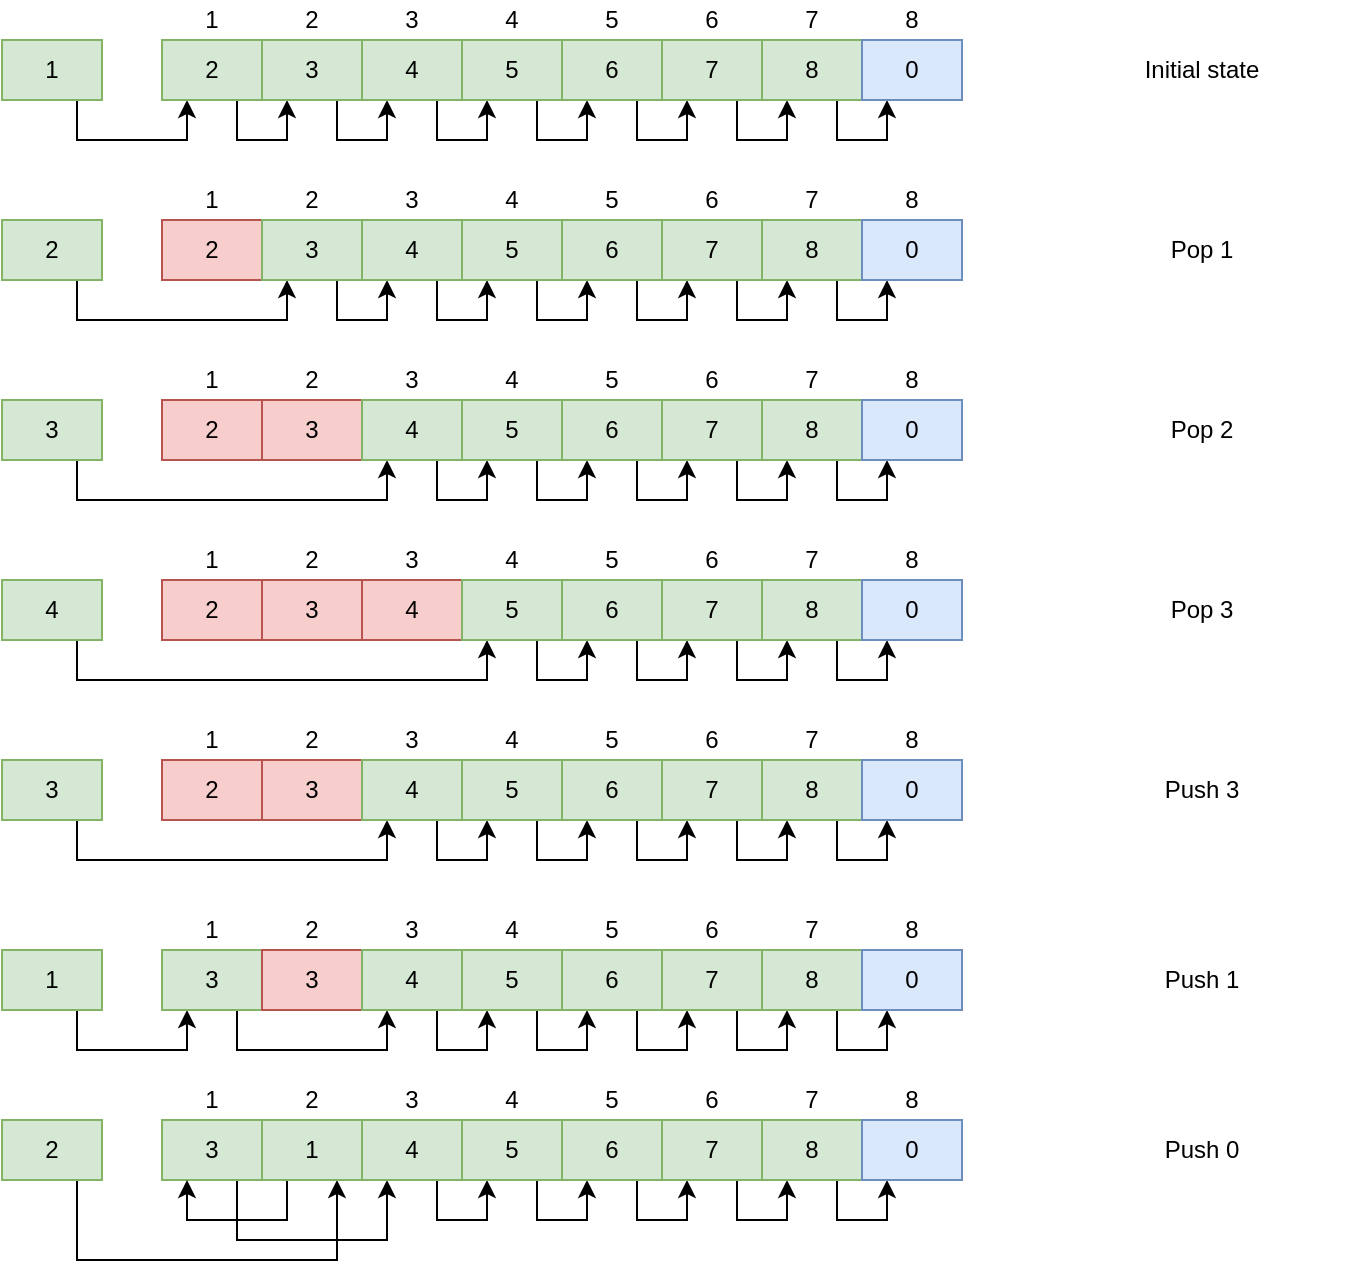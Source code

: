 <mxfile version="10.6.3" type="github"><diagram id="pU04FZcIYfM4kyP8z7-f" name="Index pool"><mxGraphModel dx="929" dy="514" grid="1" gridSize="10" guides="1" tooltips="1" connect="1" arrows="1" fold="1" page="1" pageScale="1" pageWidth="850" pageHeight="1100" math="0" shadow="0"><root><mxCell id="WdIXrEfnA4Te1_0TKH6j-0"/><mxCell id="WdIXrEfnA4Te1_0TKH6j-1" parent="WdIXrEfnA4Te1_0TKH6j-0"/><mxCell id="IFjAyM_OaDmUjjxeJ7F0-0" style="edgeStyle=orthogonalEdgeStyle;rounded=0;orthogonalLoop=1;jettySize=auto;html=1;exitX=0.75;exitY=1;exitDx=0;exitDy=0;entryX=0.25;entryY=1;entryDx=0;entryDy=0;" edge="1" parent="WdIXrEfnA4Te1_0TKH6j-1" source="WdIXrEfnA4Te1_0TKH6j-2" target="WdIXrEfnA4Te1_0TKH6j-3"><mxGeometry relative="1" as="geometry"/></mxCell><mxCell id="WdIXrEfnA4Te1_0TKH6j-2" value="1" style="rounded=0;whiteSpace=wrap;html=1;fillColor=#d5e8d4;strokeColor=#82b366;" vertex="1" parent="WdIXrEfnA4Te1_0TKH6j-1"><mxGeometry x="80" y="60" width="50" height="30" as="geometry"/></mxCell><mxCell id="IFjAyM_OaDmUjjxeJ7F0-1" style="edgeStyle=orthogonalEdgeStyle;rounded=0;orthogonalLoop=1;jettySize=auto;html=1;exitX=0.75;exitY=1;exitDx=0;exitDy=0;entryX=0.25;entryY=1;entryDx=0;entryDy=0;" edge="1" parent="WdIXrEfnA4Te1_0TKH6j-1" source="WdIXrEfnA4Te1_0TKH6j-3" target="WdIXrEfnA4Te1_0TKH6j-4"><mxGeometry relative="1" as="geometry"><Array as="points"><mxPoint x="198" y="110"/><mxPoint x="222" y="110"/></Array></mxGeometry></mxCell><mxCell id="WdIXrEfnA4Te1_0TKH6j-3" value="2" style="rounded=0;whiteSpace=wrap;html=1;fillColor=#d5e8d4;strokeColor=#82b366;" vertex="1" parent="WdIXrEfnA4Te1_0TKH6j-1"><mxGeometry x="160" y="60" width="50" height="30" as="geometry"/></mxCell><mxCell id="IFjAyM_OaDmUjjxeJ7F0-2" style="edgeStyle=orthogonalEdgeStyle;rounded=0;orthogonalLoop=1;jettySize=auto;html=1;exitX=0.75;exitY=1;exitDx=0;exitDy=0;entryX=0.25;entryY=1;entryDx=0;entryDy=0;" edge="1" parent="WdIXrEfnA4Te1_0TKH6j-1" source="WdIXrEfnA4Te1_0TKH6j-4" target="WdIXrEfnA4Te1_0TKH6j-5"><mxGeometry relative="1" as="geometry"><Array as="points"><mxPoint x="248" y="110"/><mxPoint x="272" y="110"/></Array></mxGeometry></mxCell><mxCell id="WdIXrEfnA4Te1_0TKH6j-4" value="3" style="rounded=0;whiteSpace=wrap;html=1;fillColor=#d5e8d4;strokeColor=#82b366;" vertex="1" parent="WdIXrEfnA4Te1_0TKH6j-1"><mxGeometry x="210" y="60" width="50" height="30" as="geometry"/></mxCell><mxCell id="IFjAyM_OaDmUjjxeJ7F0-3" style="edgeStyle=orthogonalEdgeStyle;rounded=0;orthogonalLoop=1;jettySize=auto;html=1;exitX=0.75;exitY=1;exitDx=0;exitDy=0;entryX=0.25;entryY=1;entryDx=0;entryDy=0;" edge="1" parent="WdIXrEfnA4Te1_0TKH6j-1" source="WdIXrEfnA4Te1_0TKH6j-5" target="WdIXrEfnA4Te1_0TKH6j-6"><mxGeometry relative="1" as="geometry"><Array as="points"><mxPoint x="298" y="110"/><mxPoint x="322" y="110"/></Array></mxGeometry></mxCell><mxCell id="WdIXrEfnA4Te1_0TKH6j-5" value="4" style="rounded=0;whiteSpace=wrap;html=1;fillColor=#d5e8d4;strokeColor=#82b366;" vertex="1" parent="WdIXrEfnA4Te1_0TKH6j-1"><mxGeometry x="260" y="60" width="50" height="30" as="geometry"/></mxCell><mxCell id="IFjAyM_OaDmUjjxeJ7F0-4" style="edgeStyle=orthogonalEdgeStyle;rounded=0;orthogonalLoop=1;jettySize=auto;html=1;exitX=0.75;exitY=1;exitDx=0;exitDy=0;entryX=0.25;entryY=1;entryDx=0;entryDy=0;" edge="1" parent="WdIXrEfnA4Te1_0TKH6j-1" source="WdIXrEfnA4Te1_0TKH6j-6" target="WdIXrEfnA4Te1_0TKH6j-7"><mxGeometry relative="1" as="geometry"><Array as="points"><mxPoint x="348" y="110"/><mxPoint x="372" y="110"/></Array></mxGeometry></mxCell><mxCell id="WdIXrEfnA4Te1_0TKH6j-6" value="5" style="rounded=0;whiteSpace=wrap;html=1;fillColor=#d5e8d4;strokeColor=#82b366;" vertex="1" parent="WdIXrEfnA4Te1_0TKH6j-1"><mxGeometry x="310" y="60" width="50" height="30" as="geometry"/></mxCell><mxCell id="IFjAyM_OaDmUjjxeJ7F0-5" style="edgeStyle=orthogonalEdgeStyle;rounded=0;orthogonalLoop=1;jettySize=auto;html=1;exitX=0.75;exitY=1;exitDx=0;exitDy=0;entryX=0.25;entryY=1;entryDx=0;entryDy=0;" edge="1" parent="WdIXrEfnA4Te1_0TKH6j-1" source="WdIXrEfnA4Te1_0TKH6j-7" target="WdIXrEfnA4Te1_0TKH6j-8"><mxGeometry relative="1" as="geometry"><Array as="points"><mxPoint x="398" y="110"/><mxPoint x="422" y="110"/></Array></mxGeometry></mxCell><mxCell id="WdIXrEfnA4Te1_0TKH6j-7" value="6" style="rounded=0;whiteSpace=wrap;html=1;fillColor=#d5e8d4;strokeColor=#82b366;" vertex="1" parent="WdIXrEfnA4Te1_0TKH6j-1"><mxGeometry x="360" y="60" width="50" height="30" as="geometry"/></mxCell><mxCell id="IFjAyM_OaDmUjjxeJ7F0-6" style="edgeStyle=orthogonalEdgeStyle;rounded=0;orthogonalLoop=1;jettySize=auto;html=1;exitX=0.75;exitY=1;exitDx=0;exitDy=0;entryX=0.25;entryY=1;entryDx=0;entryDy=0;" edge="1" parent="WdIXrEfnA4Te1_0TKH6j-1" source="WdIXrEfnA4Te1_0TKH6j-8" target="WdIXrEfnA4Te1_0TKH6j-9"><mxGeometry relative="1" as="geometry"><Array as="points"><mxPoint x="448" y="110"/><mxPoint x="472" y="110"/></Array></mxGeometry></mxCell><mxCell id="WdIXrEfnA4Te1_0TKH6j-8" value="7" style="rounded=0;whiteSpace=wrap;html=1;fillColor=#d5e8d4;strokeColor=#82b366;" vertex="1" parent="WdIXrEfnA4Te1_0TKH6j-1"><mxGeometry x="410" y="60" width="50" height="30" as="geometry"/></mxCell><mxCell id="IFjAyM_OaDmUjjxeJ7F0-7" style="edgeStyle=orthogonalEdgeStyle;rounded=0;orthogonalLoop=1;jettySize=auto;html=1;exitX=0.75;exitY=1;exitDx=0;exitDy=0;entryX=0.25;entryY=1;entryDx=0;entryDy=0;" edge="1" parent="WdIXrEfnA4Te1_0TKH6j-1" source="WdIXrEfnA4Te1_0TKH6j-9" target="WdIXrEfnA4Te1_0TKH6j-10"><mxGeometry relative="1" as="geometry"><Array as="points"><mxPoint x="498" y="110"/><mxPoint x="522" y="110"/></Array></mxGeometry></mxCell><mxCell id="WdIXrEfnA4Te1_0TKH6j-9" value="8" style="rounded=0;whiteSpace=wrap;html=1;fillColor=#d5e8d4;strokeColor=#82b366;" vertex="1" parent="WdIXrEfnA4Te1_0TKH6j-1"><mxGeometry x="460" y="60" width="50" height="30" as="geometry"/></mxCell><mxCell id="WdIXrEfnA4Te1_0TKH6j-10" value="0" style="rounded=0;whiteSpace=wrap;html=1;fillColor=#dae8fc;strokeColor=#6c8ebf;" vertex="1" parent="WdIXrEfnA4Te1_0TKH6j-1"><mxGeometry x="510" y="60" width="50" height="30" as="geometry"/></mxCell><mxCell id="WdIXrEfnA4Te1_0TKH6j-11" value="1" style="text;html=1;strokeColor=none;fillColor=none;align=center;verticalAlign=middle;whiteSpace=wrap;rounded=0;" vertex="1" parent="WdIXrEfnA4Te1_0TKH6j-1"><mxGeometry x="160" y="40" width="50" height="20" as="geometry"/></mxCell><mxCell id="WdIXrEfnA4Te1_0TKH6j-12" value="2" style="text;html=1;strokeColor=none;fillColor=none;align=center;verticalAlign=middle;whiteSpace=wrap;rounded=0;" vertex="1" parent="WdIXrEfnA4Te1_0TKH6j-1"><mxGeometry x="210" y="40" width="50" height="20" as="geometry"/></mxCell><mxCell id="WdIXrEfnA4Te1_0TKH6j-13" value="3" style="text;html=1;strokeColor=none;fillColor=none;align=center;verticalAlign=middle;whiteSpace=wrap;rounded=0;" vertex="1" parent="WdIXrEfnA4Te1_0TKH6j-1"><mxGeometry x="260" y="40" width="50" height="20" as="geometry"/></mxCell><mxCell id="WdIXrEfnA4Te1_0TKH6j-14" value="4" style="text;html=1;strokeColor=none;fillColor=none;align=center;verticalAlign=middle;whiteSpace=wrap;rounded=0;" vertex="1" parent="WdIXrEfnA4Te1_0TKH6j-1"><mxGeometry x="310" y="40" width="50" height="20" as="geometry"/></mxCell><mxCell id="WdIXrEfnA4Te1_0TKH6j-15" value="5" style="text;html=1;strokeColor=none;fillColor=none;align=center;verticalAlign=middle;whiteSpace=wrap;rounded=0;" vertex="1" parent="WdIXrEfnA4Te1_0TKH6j-1"><mxGeometry x="360" y="40" width="50" height="20" as="geometry"/></mxCell><mxCell id="WdIXrEfnA4Te1_0TKH6j-16" value="6" style="text;html=1;strokeColor=none;fillColor=none;align=center;verticalAlign=middle;whiteSpace=wrap;rounded=0;" vertex="1" parent="WdIXrEfnA4Te1_0TKH6j-1"><mxGeometry x="410" y="40" width="50" height="20" as="geometry"/></mxCell><mxCell id="WdIXrEfnA4Te1_0TKH6j-17" value="7" style="text;html=1;strokeColor=none;fillColor=none;align=center;verticalAlign=middle;whiteSpace=wrap;rounded=0;" vertex="1" parent="WdIXrEfnA4Te1_0TKH6j-1"><mxGeometry x="460" y="40" width="50" height="20" as="geometry"/></mxCell><mxCell id="WdIXrEfnA4Te1_0TKH6j-18" value="8" style="text;html=1;strokeColor=none;fillColor=none;align=center;verticalAlign=middle;whiteSpace=wrap;rounded=0;" vertex="1" parent="WdIXrEfnA4Te1_0TKH6j-1"><mxGeometry x="510" y="40" width="50" height="20" as="geometry"/></mxCell><mxCell id="IFjAyM_OaDmUjjxeJ7F0-8" style="edgeStyle=orthogonalEdgeStyle;rounded=0;orthogonalLoop=1;jettySize=auto;html=1;exitX=0.75;exitY=1;exitDx=0;exitDy=0;entryX=0.25;entryY=1;entryDx=0;entryDy=0;" edge="1" source="IFjAyM_OaDmUjjxeJ7F0-9" target="IFjAyM_OaDmUjjxeJ7F0-13" parent="WdIXrEfnA4Te1_0TKH6j-1"><mxGeometry relative="1" as="geometry"/></mxCell><mxCell id="IFjAyM_OaDmUjjxeJ7F0-9" value="2" style="rounded=0;whiteSpace=wrap;html=1;fillColor=#d5e8d4;strokeColor=#82b366;" vertex="1" parent="WdIXrEfnA4Te1_0TKH6j-1"><mxGeometry x="80" y="150" width="50" height="30" as="geometry"/></mxCell><mxCell id="IFjAyM_OaDmUjjxeJ7F0-11" value="2" style="rounded=0;whiteSpace=wrap;html=1;fillColor=#f8cecc;strokeColor=#b85450;" vertex="1" parent="WdIXrEfnA4Te1_0TKH6j-1"><mxGeometry x="160" y="150" width="50" height="30" as="geometry"/></mxCell><mxCell id="IFjAyM_OaDmUjjxeJ7F0-12" style="edgeStyle=orthogonalEdgeStyle;rounded=0;orthogonalLoop=1;jettySize=auto;html=1;exitX=0.75;exitY=1;exitDx=0;exitDy=0;entryX=0.25;entryY=1;entryDx=0;entryDy=0;" edge="1" source="IFjAyM_OaDmUjjxeJ7F0-13" target="IFjAyM_OaDmUjjxeJ7F0-15" parent="WdIXrEfnA4Te1_0TKH6j-1"><mxGeometry relative="1" as="geometry"><Array as="points"><mxPoint x="248" y="200"/><mxPoint x="272" y="200"/></Array></mxGeometry></mxCell><mxCell id="IFjAyM_OaDmUjjxeJ7F0-13" value="3" style="rounded=0;whiteSpace=wrap;html=1;fillColor=#d5e8d4;strokeColor=#82b366;" vertex="1" parent="WdIXrEfnA4Te1_0TKH6j-1"><mxGeometry x="210" y="150" width="50" height="30" as="geometry"/></mxCell><mxCell id="IFjAyM_OaDmUjjxeJ7F0-14" style="edgeStyle=orthogonalEdgeStyle;rounded=0;orthogonalLoop=1;jettySize=auto;html=1;exitX=0.75;exitY=1;exitDx=0;exitDy=0;entryX=0.25;entryY=1;entryDx=0;entryDy=0;" edge="1" source="IFjAyM_OaDmUjjxeJ7F0-15" target="IFjAyM_OaDmUjjxeJ7F0-17" parent="WdIXrEfnA4Te1_0TKH6j-1"><mxGeometry relative="1" as="geometry"><Array as="points"><mxPoint x="298" y="200"/><mxPoint x="322" y="200"/></Array></mxGeometry></mxCell><mxCell id="IFjAyM_OaDmUjjxeJ7F0-15" value="4" style="rounded=0;whiteSpace=wrap;html=1;fillColor=#d5e8d4;strokeColor=#82b366;" vertex="1" parent="WdIXrEfnA4Te1_0TKH6j-1"><mxGeometry x="260" y="150" width="50" height="30" as="geometry"/></mxCell><mxCell id="IFjAyM_OaDmUjjxeJ7F0-16" style="edgeStyle=orthogonalEdgeStyle;rounded=0;orthogonalLoop=1;jettySize=auto;html=1;exitX=0.75;exitY=1;exitDx=0;exitDy=0;entryX=0.25;entryY=1;entryDx=0;entryDy=0;" edge="1" source="IFjAyM_OaDmUjjxeJ7F0-17" target="IFjAyM_OaDmUjjxeJ7F0-19" parent="WdIXrEfnA4Te1_0TKH6j-1"><mxGeometry relative="1" as="geometry"><Array as="points"><mxPoint x="348" y="200"/><mxPoint x="372" y="200"/></Array></mxGeometry></mxCell><mxCell id="IFjAyM_OaDmUjjxeJ7F0-17" value="5" style="rounded=0;whiteSpace=wrap;html=1;fillColor=#d5e8d4;strokeColor=#82b366;" vertex="1" parent="WdIXrEfnA4Te1_0TKH6j-1"><mxGeometry x="310" y="150" width="50" height="30" as="geometry"/></mxCell><mxCell id="IFjAyM_OaDmUjjxeJ7F0-18" style="edgeStyle=orthogonalEdgeStyle;rounded=0;orthogonalLoop=1;jettySize=auto;html=1;exitX=0.75;exitY=1;exitDx=0;exitDy=0;entryX=0.25;entryY=1;entryDx=0;entryDy=0;" edge="1" source="IFjAyM_OaDmUjjxeJ7F0-19" target="IFjAyM_OaDmUjjxeJ7F0-21" parent="WdIXrEfnA4Te1_0TKH6j-1"><mxGeometry relative="1" as="geometry"><Array as="points"><mxPoint x="398" y="200"/><mxPoint x="422" y="200"/></Array></mxGeometry></mxCell><mxCell id="IFjAyM_OaDmUjjxeJ7F0-19" value="6" style="rounded=0;whiteSpace=wrap;html=1;fillColor=#d5e8d4;strokeColor=#82b366;" vertex="1" parent="WdIXrEfnA4Te1_0TKH6j-1"><mxGeometry x="360" y="150" width="50" height="30" as="geometry"/></mxCell><mxCell id="IFjAyM_OaDmUjjxeJ7F0-20" style="edgeStyle=orthogonalEdgeStyle;rounded=0;orthogonalLoop=1;jettySize=auto;html=1;exitX=0.75;exitY=1;exitDx=0;exitDy=0;entryX=0.25;entryY=1;entryDx=0;entryDy=0;" edge="1" source="IFjAyM_OaDmUjjxeJ7F0-21" target="IFjAyM_OaDmUjjxeJ7F0-23" parent="WdIXrEfnA4Te1_0TKH6j-1"><mxGeometry relative="1" as="geometry"><Array as="points"><mxPoint x="448" y="200"/><mxPoint x="472" y="200"/></Array></mxGeometry></mxCell><mxCell id="IFjAyM_OaDmUjjxeJ7F0-21" value="7" style="rounded=0;whiteSpace=wrap;html=1;fillColor=#d5e8d4;strokeColor=#82b366;" vertex="1" parent="WdIXrEfnA4Te1_0TKH6j-1"><mxGeometry x="410" y="150" width="50" height="30" as="geometry"/></mxCell><mxCell id="IFjAyM_OaDmUjjxeJ7F0-22" style="edgeStyle=orthogonalEdgeStyle;rounded=0;orthogonalLoop=1;jettySize=auto;html=1;exitX=0.75;exitY=1;exitDx=0;exitDy=0;entryX=0.25;entryY=1;entryDx=0;entryDy=0;" edge="1" source="IFjAyM_OaDmUjjxeJ7F0-23" target="IFjAyM_OaDmUjjxeJ7F0-24" parent="WdIXrEfnA4Te1_0TKH6j-1"><mxGeometry relative="1" as="geometry"><Array as="points"><mxPoint x="498" y="200"/><mxPoint x="522" y="200"/></Array></mxGeometry></mxCell><mxCell id="IFjAyM_OaDmUjjxeJ7F0-23" value="8" style="rounded=0;whiteSpace=wrap;html=1;fillColor=#d5e8d4;strokeColor=#82b366;" vertex="1" parent="WdIXrEfnA4Te1_0TKH6j-1"><mxGeometry x="460" y="150" width="50" height="30" as="geometry"/></mxCell><mxCell id="IFjAyM_OaDmUjjxeJ7F0-24" value="0" style="rounded=0;whiteSpace=wrap;html=1;fillColor=#dae8fc;strokeColor=#6c8ebf;" vertex="1" parent="WdIXrEfnA4Te1_0TKH6j-1"><mxGeometry x="510" y="150" width="50" height="30" as="geometry"/></mxCell><mxCell id="IFjAyM_OaDmUjjxeJ7F0-25" value="1" style="text;html=1;strokeColor=none;fillColor=none;align=center;verticalAlign=middle;whiteSpace=wrap;rounded=0;" vertex="1" parent="WdIXrEfnA4Te1_0TKH6j-1"><mxGeometry x="160" y="130" width="50" height="20" as="geometry"/></mxCell><mxCell id="IFjAyM_OaDmUjjxeJ7F0-26" value="2" style="text;html=1;strokeColor=none;fillColor=none;align=center;verticalAlign=middle;whiteSpace=wrap;rounded=0;" vertex="1" parent="WdIXrEfnA4Te1_0TKH6j-1"><mxGeometry x="210" y="130" width="50" height="20" as="geometry"/></mxCell><mxCell id="IFjAyM_OaDmUjjxeJ7F0-27" value="3" style="text;html=1;strokeColor=none;fillColor=none;align=center;verticalAlign=middle;whiteSpace=wrap;rounded=0;" vertex="1" parent="WdIXrEfnA4Te1_0TKH6j-1"><mxGeometry x="260" y="130" width="50" height="20" as="geometry"/></mxCell><mxCell id="IFjAyM_OaDmUjjxeJ7F0-28" value="4" style="text;html=1;strokeColor=none;fillColor=none;align=center;verticalAlign=middle;whiteSpace=wrap;rounded=0;" vertex="1" parent="WdIXrEfnA4Te1_0TKH6j-1"><mxGeometry x="310" y="130" width="50" height="20" as="geometry"/></mxCell><mxCell id="IFjAyM_OaDmUjjxeJ7F0-29" value="5" style="text;html=1;strokeColor=none;fillColor=none;align=center;verticalAlign=middle;whiteSpace=wrap;rounded=0;" vertex="1" parent="WdIXrEfnA4Te1_0TKH6j-1"><mxGeometry x="360" y="130" width="50" height="20" as="geometry"/></mxCell><mxCell id="IFjAyM_OaDmUjjxeJ7F0-30" value="6" style="text;html=1;strokeColor=none;fillColor=none;align=center;verticalAlign=middle;whiteSpace=wrap;rounded=0;" vertex="1" parent="WdIXrEfnA4Te1_0TKH6j-1"><mxGeometry x="410" y="130" width="50" height="20" as="geometry"/></mxCell><mxCell id="IFjAyM_OaDmUjjxeJ7F0-31" value="7" style="text;html=1;strokeColor=none;fillColor=none;align=center;verticalAlign=middle;whiteSpace=wrap;rounded=0;" vertex="1" parent="WdIXrEfnA4Te1_0TKH6j-1"><mxGeometry x="460" y="130" width="50" height="20" as="geometry"/></mxCell><mxCell id="IFjAyM_OaDmUjjxeJ7F0-32" value="8" style="text;html=1;strokeColor=none;fillColor=none;align=center;verticalAlign=middle;whiteSpace=wrap;rounded=0;" vertex="1" parent="WdIXrEfnA4Te1_0TKH6j-1"><mxGeometry x="510" y="130" width="50" height="20" as="geometry"/></mxCell><mxCell id="IFjAyM_OaDmUjjxeJ7F0-33" style="edgeStyle=orthogonalEdgeStyle;rounded=0;orthogonalLoop=1;jettySize=auto;html=1;exitX=0.75;exitY=1;exitDx=0;exitDy=0;entryX=0.25;entryY=1;entryDx=0;entryDy=0;" edge="1" source="IFjAyM_OaDmUjjxeJ7F0-34" target="IFjAyM_OaDmUjjxeJ7F0-39" parent="WdIXrEfnA4Te1_0TKH6j-1"><mxGeometry relative="1" as="geometry"/></mxCell><mxCell id="IFjAyM_OaDmUjjxeJ7F0-34" value="3" style="rounded=0;whiteSpace=wrap;html=1;fillColor=#d5e8d4;strokeColor=#82b366;" vertex="1" parent="WdIXrEfnA4Te1_0TKH6j-1"><mxGeometry x="80" y="240" width="50" height="30" as="geometry"/></mxCell><mxCell id="IFjAyM_OaDmUjjxeJ7F0-35" value="2" style="rounded=0;whiteSpace=wrap;html=1;fillColor=#f8cecc;strokeColor=#b85450;" vertex="1" parent="WdIXrEfnA4Te1_0TKH6j-1"><mxGeometry x="160" y="240" width="50" height="30" as="geometry"/></mxCell><mxCell id="IFjAyM_OaDmUjjxeJ7F0-37" value="3" style="rounded=0;whiteSpace=wrap;html=1;fillColor=#f8cecc;strokeColor=#b85450;" vertex="1" parent="WdIXrEfnA4Te1_0TKH6j-1"><mxGeometry x="210" y="240" width="50" height="30" as="geometry"/></mxCell><mxCell id="IFjAyM_OaDmUjjxeJ7F0-38" style="edgeStyle=orthogonalEdgeStyle;rounded=0;orthogonalLoop=1;jettySize=auto;html=1;exitX=0.75;exitY=1;exitDx=0;exitDy=0;entryX=0.25;entryY=1;entryDx=0;entryDy=0;" edge="1" source="IFjAyM_OaDmUjjxeJ7F0-39" target="IFjAyM_OaDmUjjxeJ7F0-41" parent="WdIXrEfnA4Te1_0TKH6j-1"><mxGeometry relative="1" as="geometry"><Array as="points"><mxPoint x="298" y="290"/><mxPoint x="322" y="290"/></Array></mxGeometry></mxCell><mxCell id="IFjAyM_OaDmUjjxeJ7F0-39" value="4" style="rounded=0;whiteSpace=wrap;html=1;fillColor=#d5e8d4;strokeColor=#82b366;" vertex="1" parent="WdIXrEfnA4Te1_0TKH6j-1"><mxGeometry x="260" y="240" width="50" height="30" as="geometry"/></mxCell><mxCell id="IFjAyM_OaDmUjjxeJ7F0-40" style="edgeStyle=orthogonalEdgeStyle;rounded=0;orthogonalLoop=1;jettySize=auto;html=1;exitX=0.75;exitY=1;exitDx=0;exitDy=0;entryX=0.25;entryY=1;entryDx=0;entryDy=0;" edge="1" source="IFjAyM_OaDmUjjxeJ7F0-41" target="IFjAyM_OaDmUjjxeJ7F0-43" parent="WdIXrEfnA4Te1_0TKH6j-1"><mxGeometry relative="1" as="geometry"><Array as="points"><mxPoint x="348" y="290"/><mxPoint x="372" y="290"/></Array></mxGeometry></mxCell><mxCell id="IFjAyM_OaDmUjjxeJ7F0-41" value="5" style="rounded=0;whiteSpace=wrap;html=1;fillColor=#d5e8d4;strokeColor=#82b366;" vertex="1" parent="WdIXrEfnA4Te1_0TKH6j-1"><mxGeometry x="310" y="240" width="50" height="30" as="geometry"/></mxCell><mxCell id="IFjAyM_OaDmUjjxeJ7F0-42" style="edgeStyle=orthogonalEdgeStyle;rounded=0;orthogonalLoop=1;jettySize=auto;html=1;exitX=0.75;exitY=1;exitDx=0;exitDy=0;entryX=0.25;entryY=1;entryDx=0;entryDy=0;" edge="1" source="IFjAyM_OaDmUjjxeJ7F0-43" target="IFjAyM_OaDmUjjxeJ7F0-45" parent="WdIXrEfnA4Te1_0TKH6j-1"><mxGeometry relative="1" as="geometry"><Array as="points"><mxPoint x="398" y="290"/><mxPoint x="422" y="290"/></Array></mxGeometry></mxCell><mxCell id="IFjAyM_OaDmUjjxeJ7F0-43" value="6" style="rounded=0;whiteSpace=wrap;html=1;fillColor=#d5e8d4;strokeColor=#82b366;" vertex="1" parent="WdIXrEfnA4Te1_0TKH6j-1"><mxGeometry x="360" y="240" width="50" height="30" as="geometry"/></mxCell><mxCell id="IFjAyM_OaDmUjjxeJ7F0-44" style="edgeStyle=orthogonalEdgeStyle;rounded=0;orthogonalLoop=1;jettySize=auto;html=1;exitX=0.75;exitY=1;exitDx=0;exitDy=0;entryX=0.25;entryY=1;entryDx=0;entryDy=0;" edge="1" source="IFjAyM_OaDmUjjxeJ7F0-45" target="IFjAyM_OaDmUjjxeJ7F0-47" parent="WdIXrEfnA4Te1_0TKH6j-1"><mxGeometry relative="1" as="geometry"><Array as="points"><mxPoint x="448" y="290"/><mxPoint x="472" y="290"/></Array></mxGeometry></mxCell><mxCell id="IFjAyM_OaDmUjjxeJ7F0-45" value="7" style="rounded=0;whiteSpace=wrap;html=1;fillColor=#d5e8d4;strokeColor=#82b366;" vertex="1" parent="WdIXrEfnA4Te1_0TKH6j-1"><mxGeometry x="410" y="240" width="50" height="30" as="geometry"/></mxCell><mxCell id="IFjAyM_OaDmUjjxeJ7F0-46" style="edgeStyle=orthogonalEdgeStyle;rounded=0;orthogonalLoop=1;jettySize=auto;html=1;exitX=0.75;exitY=1;exitDx=0;exitDy=0;entryX=0.25;entryY=1;entryDx=0;entryDy=0;" edge="1" source="IFjAyM_OaDmUjjxeJ7F0-47" target="IFjAyM_OaDmUjjxeJ7F0-48" parent="WdIXrEfnA4Te1_0TKH6j-1"><mxGeometry relative="1" as="geometry"><Array as="points"><mxPoint x="498" y="290"/><mxPoint x="522" y="290"/></Array></mxGeometry></mxCell><mxCell id="IFjAyM_OaDmUjjxeJ7F0-47" value="8" style="rounded=0;whiteSpace=wrap;html=1;fillColor=#d5e8d4;strokeColor=#82b366;" vertex="1" parent="WdIXrEfnA4Te1_0TKH6j-1"><mxGeometry x="460" y="240" width="50" height="30" as="geometry"/></mxCell><mxCell id="IFjAyM_OaDmUjjxeJ7F0-48" value="0" style="rounded=0;whiteSpace=wrap;html=1;fillColor=#dae8fc;strokeColor=#6c8ebf;" vertex="1" parent="WdIXrEfnA4Te1_0TKH6j-1"><mxGeometry x="510" y="240" width="50" height="30" as="geometry"/></mxCell><mxCell id="IFjAyM_OaDmUjjxeJ7F0-49" value="1" style="text;html=1;strokeColor=none;fillColor=none;align=center;verticalAlign=middle;whiteSpace=wrap;rounded=0;" vertex="1" parent="WdIXrEfnA4Te1_0TKH6j-1"><mxGeometry x="160" y="220" width="50" height="20" as="geometry"/></mxCell><mxCell id="IFjAyM_OaDmUjjxeJ7F0-50" value="2" style="text;html=1;strokeColor=none;fillColor=none;align=center;verticalAlign=middle;whiteSpace=wrap;rounded=0;" vertex="1" parent="WdIXrEfnA4Te1_0TKH6j-1"><mxGeometry x="210" y="220" width="50" height="20" as="geometry"/></mxCell><mxCell id="IFjAyM_OaDmUjjxeJ7F0-51" value="3" style="text;html=1;strokeColor=none;fillColor=none;align=center;verticalAlign=middle;whiteSpace=wrap;rounded=0;" vertex="1" parent="WdIXrEfnA4Te1_0TKH6j-1"><mxGeometry x="260" y="220" width="50" height="20" as="geometry"/></mxCell><mxCell id="IFjAyM_OaDmUjjxeJ7F0-52" value="4" style="text;html=1;strokeColor=none;fillColor=none;align=center;verticalAlign=middle;whiteSpace=wrap;rounded=0;" vertex="1" parent="WdIXrEfnA4Te1_0TKH6j-1"><mxGeometry x="310" y="220" width="50" height="20" as="geometry"/></mxCell><mxCell id="IFjAyM_OaDmUjjxeJ7F0-53" value="5" style="text;html=1;strokeColor=none;fillColor=none;align=center;verticalAlign=middle;whiteSpace=wrap;rounded=0;" vertex="1" parent="WdIXrEfnA4Te1_0TKH6j-1"><mxGeometry x="360" y="220" width="50" height="20" as="geometry"/></mxCell><mxCell id="IFjAyM_OaDmUjjxeJ7F0-54" value="6" style="text;html=1;strokeColor=none;fillColor=none;align=center;verticalAlign=middle;whiteSpace=wrap;rounded=0;" vertex="1" parent="WdIXrEfnA4Te1_0TKH6j-1"><mxGeometry x="410" y="220" width="50" height="20" as="geometry"/></mxCell><mxCell id="IFjAyM_OaDmUjjxeJ7F0-55" value="7" style="text;html=1;strokeColor=none;fillColor=none;align=center;verticalAlign=middle;whiteSpace=wrap;rounded=0;" vertex="1" parent="WdIXrEfnA4Te1_0TKH6j-1"><mxGeometry x="460" y="220" width="50" height="20" as="geometry"/></mxCell><mxCell id="IFjAyM_OaDmUjjxeJ7F0-56" value="8" style="text;html=1;strokeColor=none;fillColor=none;align=center;verticalAlign=middle;whiteSpace=wrap;rounded=0;" vertex="1" parent="WdIXrEfnA4Te1_0TKH6j-1"><mxGeometry x="510" y="220" width="50" height="20" as="geometry"/></mxCell><mxCell id="IFjAyM_OaDmUjjxeJ7F0-57" style="edgeStyle=orthogonalEdgeStyle;rounded=0;orthogonalLoop=1;jettySize=auto;html=1;exitX=0.75;exitY=1;exitDx=0;exitDy=0;entryX=0.25;entryY=1;entryDx=0;entryDy=0;" edge="1" source="IFjAyM_OaDmUjjxeJ7F0-58" target="IFjAyM_OaDmUjjxeJ7F0-64" parent="WdIXrEfnA4Te1_0TKH6j-1"><mxGeometry relative="1" as="geometry"/></mxCell><mxCell id="IFjAyM_OaDmUjjxeJ7F0-58" value="4" style="rounded=0;whiteSpace=wrap;html=1;fillColor=#d5e8d4;strokeColor=#82b366;" vertex="1" parent="WdIXrEfnA4Te1_0TKH6j-1"><mxGeometry x="80" y="330" width="50" height="30" as="geometry"/></mxCell><mxCell id="IFjAyM_OaDmUjjxeJ7F0-59" value="2" style="rounded=0;whiteSpace=wrap;html=1;fillColor=#f8cecc;strokeColor=#b85450;" vertex="1" parent="WdIXrEfnA4Te1_0TKH6j-1"><mxGeometry x="160" y="330" width="50" height="30" as="geometry"/></mxCell><mxCell id="IFjAyM_OaDmUjjxeJ7F0-60" value="3" style="rounded=0;whiteSpace=wrap;html=1;fillColor=#f8cecc;strokeColor=#b85450;" vertex="1" parent="WdIXrEfnA4Te1_0TKH6j-1"><mxGeometry x="210" y="330" width="50" height="30" as="geometry"/></mxCell><mxCell id="IFjAyM_OaDmUjjxeJ7F0-62" value="4" style="rounded=0;whiteSpace=wrap;html=1;fillColor=#f8cecc;strokeColor=#b85450;" vertex="1" parent="WdIXrEfnA4Te1_0TKH6j-1"><mxGeometry x="260" y="330" width="50" height="30" as="geometry"/></mxCell><mxCell id="IFjAyM_OaDmUjjxeJ7F0-63" style="edgeStyle=orthogonalEdgeStyle;rounded=0;orthogonalLoop=1;jettySize=auto;html=1;exitX=0.75;exitY=1;exitDx=0;exitDy=0;entryX=0.25;entryY=1;entryDx=0;entryDy=0;" edge="1" source="IFjAyM_OaDmUjjxeJ7F0-64" target="IFjAyM_OaDmUjjxeJ7F0-66" parent="WdIXrEfnA4Te1_0TKH6j-1"><mxGeometry relative="1" as="geometry"><Array as="points"><mxPoint x="348" y="380"/><mxPoint x="372" y="380"/></Array></mxGeometry></mxCell><mxCell id="IFjAyM_OaDmUjjxeJ7F0-64" value="5" style="rounded=0;whiteSpace=wrap;html=1;fillColor=#d5e8d4;strokeColor=#82b366;" vertex="1" parent="WdIXrEfnA4Te1_0TKH6j-1"><mxGeometry x="310" y="330" width="50" height="30" as="geometry"/></mxCell><mxCell id="IFjAyM_OaDmUjjxeJ7F0-65" style="edgeStyle=orthogonalEdgeStyle;rounded=0;orthogonalLoop=1;jettySize=auto;html=1;exitX=0.75;exitY=1;exitDx=0;exitDy=0;entryX=0.25;entryY=1;entryDx=0;entryDy=0;" edge="1" source="IFjAyM_OaDmUjjxeJ7F0-66" target="IFjAyM_OaDmUjjxeJ7F0-68" parent="WdIXrEfnA4Te1_0TKH6j-1"><mxGeometry relative="1" as="geometry"><Array as="points"><mxPoint x="398" y="380"/><mxPoint x="422" y="380"/></Array></mxGeometry></mxCell><mxCell id="IFjAyM_OaDmUjjxeJ7F0-66" value="6" style="rounded=0;whiteSpace=wrap;html=1;fillColor=#d5e8d4;strokeColor=#82b366;" vertex="1" parent="WdIXrEfnA4Te1_0TKH6j-1"><mxGeometry x="360" y="330" width="50" height="30" as="geometry"/></mxCell><mxCell id="IFjAyM_OaDmUjjxeJ7F0-67" style="edgeStyle=orthogonalEdgeStyle;rounded=0;orthogonalLoop=1;jettySize=auto;html=1;exitX=0.75;exitY=1;exitDx=0;exitDy=0;entryX=0.25;entryY=1;entryDx=0;entryDy=0;" edge="1" source="IFjAyM_OaDmUjjxeJ7F0-68" target="IFjAyM_OaDmUjjxeJ7F0-70" parent="WdIXrEfnA4Te1_0TKH6j-1"><mxGeometry relative="1" as="geometry"><Array as="points"><mxPoint x="448" y="380"/><mxPoint x="472" y="380"/></Array></mxGeometry></mxCell><mxCell id="IFjAyM_OaDmUjjxeJ7F0-68" value="7" style="rounded=0;whiteSpace=wrap;html=1;fillColor=#d5e8d4;strokeColor=#82b366;" vertex="1" parent="WdIXrEfnA4Te1_0TKH6j-1"><mxGeometry x="410" y="330" width="50" height="30" as="geometry"/></mxCell><mxCell id="IFjAyM_OaDmUjjxeJ7F0-69" style="edgeStyle=orthogonalEdgeStyle;rounded=0;orthogonalLoop=1;jettySize=auto;html=1;exitX=0.75;exitY=1;exitDx=0;exitDy=0;entryX=0.25;entryY=1;entryDx=0;entryDy=0;" edge="1" source="IFjAyM_OaDmUjjxeJ7F0-70" target="IFjAyM_OaDmUjjxeJ7F0-71" parent="WdIXrEfnA4Te1_0TKH6j-1"><mxGeometry relative="1" as="geometry"><Array as="points"><mxPoint x="498" y="380"/><mxPoint x="522" y="380"/></Array></mxGeometry></mxCell><mxCell id="IFjAyM_OaDmUjjxeJ7F0-70" value="8" style="rounded=0;whiteSpace=wrap;html=1;fillColor=#d5e8d4;strokeColor=#82b366;" vertex="1" parent="WdIXrEfnA4Te1_0TKH6j-1"><mxGeometry x="460" y="330" width="50" height="30" as="geometry"/></mxCell><mxCell id="IFjAyM_OaDmUjjxeJ7F0-71" value="0" style="rounded=0;whiteSpace=wrap;html=1;fillColor=#dae8fc;strokeColor=#6c8ebf;" vertex="1" parent="WdIXrEfnA4Te1_0TKH6j-1"><mxGeometry x="510" y="330" width="50" height="30" as="geometry"/></mxCell><mxCell id="IFjAyM_OaDmUjjxeJ7F0-72" value="1" style="text;html=1;strokeColor=none;fillColor=none;align=center;verticalAlign=middle;whiteSpace=wrap;rounded=0;" vertex="1" parent="WdIXrEfnA4Te1_0TKH6j-1"><mxGeometry x="160" y="310" width="50" height="20" as="geometry"/></mxCell><mxCell id="IFjAyM_OaDmUjjxeJ7F0-73" value="2" style="text;html=1;strokeColor=none;fillColor=none;align=center;verticalAlign=middle;whiteSpace=wrap;rounded=0;" vertex="1" parent="WdIXrEfnA4Te1_0TKH6j-1"><mxGeometry x="210" y="310" width="50" height="20" as="geometry"/></mxCell><mxCell id="IFjAyM_OaDmUjjxeJ7F0-74" value="3" style="text;html=1;strokeColor=none;fillColor=none;align=center;verticalAlign=middle;whiteSpace=wrap;rounded=0;" vertex="1" parent="WdIXrEfnA4Te1_0TKH6j-1"><mxGeometry x="260" y="310" width="50" height="20" as="geometry"/></mxCell><mxCell id="IFjAyM_OaDmUjjxeJ7F0-75" value="4" style="text;html=1;strokeColor=none;fillColor=none;align=center;verticalAlign=middle;whiteSpace=wrap;rounded=0;" vertex="1" parent="WdIXrEfnA4Te1_0TKH6j-1"><mxGeometry x="310" y="310" width="50" height="20" as="geometry"/></mxCell><mxCell id="IFjAyM_OaDmUjjxeJ7F0-76" value="5" style="text;html=1;strokeColor=none;fillColor=none;align=center;verticalAlign=middle;whiteSpace=wrap;rounded=0;" vertex="1" parent="WdIXrEfnA4Te1_0TKH6j-1"><mxGeometry x="360" y="310" width="50" height="20" as="geometry"/></mxCell><mxCell id="IFjAyM_OaDmUjjxeJ7F0-77" value="6" style="text;html=1;strokeColor=none;fillColor=none;align=center;verticalAlign=middle;whiteSpace=wrap;rounded=0;" vertex="1" parent="WdIXrEfnA4Te1_0TKH6j-1"><mxGeometry x="410" y="310" width="50" height="20" as="geometry"/></mxCell><mxCell id="IFjAyM_OaDmUjjxeJ7F0-78" value="7" style="text;html=1;strokeColor=none;fillColor=none;align=center;verticalAlign=middle;whiteSpace=wrap;rounded=0;" vertex="1" parent="WdIXrEfnA4Te1_0TKH6j-1"><mxGeometry x="460" y="310" width="50" height="20" as="geometry"/></mxCell><mxCell id="IFjAyM_OaDmUjjxeJ7F0-79" value="8" style="text;html=1;strokeColor=none;fillColor=none;align=center;verticalAlign=middle;whiteSpace=wrap;rounded=0;" vertex="1" parent="WdIXrEfnA4Te1_0TKH6j-1"><mxGeometry x="510" y="310" width="50" height="20" as="geometry"/></mxCell><mxCell id="KIkk6SBDEGwyFznic44Y-0" style="edgeStyle=orthogonalEdgeStyle;rounded=0;orthogonalLoop=1;jettySize=auto;html=1;exitX=0.75;exitY=1;exitDx=0;exitDy=0;entryX=0.25;entryY=1;entryDx=0;entryDy=0;" edge="1" parent="WdIXrEfnA4Te1_0TKH6j-1" source="KIkk6SBDEGwyFznic44Y-1" target="KIkk6SBDEGwyFznic44Y-4"><mxGeometry relative="1" as="geometry"/></mxCell><mxCell id="KIkk6SBDEGwyFznic44Y-1" value="3" style="rounded=0;whiteSpace=wrap;html=1;fillColor=#d5e8d4;strokeColor=#82b366;" vertex="1" parent="WdIXrEfnA4Te1_0TKH6j-1"><mxGeometry x="80" y="420" width="50" height="30" as="geometry"/></mxCell><mxCell id="KIkk6SBDEGwyFznic44Y-2" value="2" style="rounded=0;whiteSpace=wrap;html=1;fillColor=#f8cecc;strokeColor=#b85450;" vertex="1" parent="WdIXrEfnA4Te1_0TKH6j-1"><mxGeometry x="160" y="420" width="50" height="30" as="geometry"/></mxCell><mxCell id="KIkk6SBDEGwyFznic44Y-3" value="3" style="rounded=0;whiteSpace=wrap;html=1;fillColor=#f8cecc;strokeColor=#b85450;" vertex="1" parent="WdIXrEfnA4Te1_0TKH6j-1"><mxGeometry x="210" y="420" width="50" height="30" as="geometry"/></mxCell><mxCell id="KIkk6SBDEGwyFznic44Y-22" style="edgeStyle=orthogonalEdgeStyle;rounded=0;orthogonalLoop=1;jettySize=auto;html=1;exitX=0.75;exitY=1;exitDx=0;exitDy=0;entryX=0.25;entryY=1;entryDx=0;entryDy=0;" edge="1" parent="WdIXrEfnA4Te1_0TKH6j-1" source="KIkk6SBDEGwyFznic44Y-4" target="KIkk6SBDEGwyFznic44Y-6"><mxGeometry relative="1" as="geometry"><Array as="points"><mxPoint x="298" y="470"/><mxPoint x="322" y="470"/></Array></mxGeometry></mxCell><mxCell id="KIkk6SBDEGwyFznic44Y-4" value="4" style="rounded=0;whiteSpace=wrap;html=1;fillColor=#d5e8d4;strokeColor=#82b366;" vertex="1" parent="WdIXrEfnA4Te1_0TKH6j-1"><mxGeometry x="260" y="420" width="50" height="30" as="geometry"/></mxCell><mxCell id="KIkk6SBDEGwyFznic44Y-5" style="edgeStyle=orthogonalEdgeStyle;rounded=0;orthogonalLoop=1;jettySize=auto;html=1;exitX=0.75;exitY=1;exitDx=0;exitDy=0;entryX=0.25;entryY=1;entryDx=0;entryDy=0;" edge="1" parent="WdIXrEfnA4Te1_0TKH6j-1" source="KIkk6SBDEGwyFznic44Y-6" target="KIkk6SBDEGwyFznic44Y-8"><mxGeometry relative="1" as="geometry"><Array as="points"><mxPoint x="348" y="470"/><mxPoint x="372" y="470"/></Array></mxGeometry></mxCell><mxCell id="KIkk6SBDEGwyFznic44Y-6" value="5" style="rounded=0;whiteSpace=wrap;html=1;fillColor=#d5e8d4;strokeColor=#82b366;" vertex="1" parent="WdIXrEfnA4Te1_0TKH6j-1"><mxGeometry x="310" y="420" width="50" height="30" as="geometry"/></mxCell><mxCell id="KIkk6SBDEGwyFznic44Y-7" style="edgeStyle=orthogonalEdgeStyle;rounded=0;orthogonalLoop=1;jettySize=auto;html=1;exitX=0.75;exitY=1;exitDx=0;exitDy=0;entryX=0.25;entryY=1;entryDx=0;entryDy=0;" edge="1" parent="WdIXrEfnA4Te1_0TKH6j-1" source="KIkk6SBDEGwyFznic44Y-8" target="KIkk6SBDEGwyFznic44Y-10"><mxGeometry relative="1" as="geometry"><Array as="points"><mxPoint x="398" y="470"/><mxPoint x="422" y="470"/></Array></mxGeometry></mxCell><mxCell id="KIkk6SBDEGwyFznic44Y-8" value="6" style="rounded=0;whiteSpace=wrap;html=1;fillColor=#d5e8d4;strokeColor=#82b366;" vertex="1" parent="WdIXrEfnA4Te1_0TKH6j-1"><mxGeometry x="360" y="420" width="50" height="30" as="geometry"/></mxCell><mxCell id="KIkk6SBDEGwyFznic44Y-9" style="edgeStyle=orthogonalEdgeStyle;rounded=0;orthogonalLoop=1;jettySize=auto;html=1;exitX=0.75;exitY=1;exitDx=0;exitDy=0;entryX=0.25;entryY=1;entryDx=0;entryDy=0;" edge="1" parent="WdIXrEfnA4Te1_0TKH6j-1" source="KIkk6SBDEGwyFznic44Y-10" target="KIkk6SBDEGwyFznic44Y-12"><mxGeometry relative="1" as="geometry"><Array as="points"><mxPoint x="448" y="470"/><mxPoint x="472" y="470"/></Array></mxGeometry></mxCell><mxCell id="KIkk6SBDEGwyFznic44Y-10" value="7" style="rounded=0;whiteSpace=wrap;html=1;fillColor=#d5e8d4;strokeColor=#82b366;" vertex="1" parent="WdIXrEfnA4Te1_0TKH6j-1"><mxGeometry x="410" y="420" width="50" height="30" as="geometry"/></mxCell><mxCell id="KIkk6SBDEGwyFznic44Y-11" style="edgeStyle=orthogonalEdgeStyle;rounded=0;orthogonalLoop=1;jettySize=auto;html=1;exitX=0.75;exitY=1;exitDx=0;exitDy=0;entryX=0.25;entryY=1;entryDx=0;entryDy=0;" edge="1" parent="WdIXrEfnA4Te1_0TKH6j-1" source="KIkk6SBDEGwyFznic44Y-12" target="KIkk6SBDEGwyFznic44Y-13"><mxGeometry relative="1" as="geometry"><Array as="points"><mxPoint x="498" y="470"/><mxPoint x="522" y="470"/></Array></mxGeometry></mxCell><mxCell id="KIkk6SBDEGwyFznic44Y-12" value="8" style="rounded=0;whiteSpace=wrap;html=1;fillColor=#d5e8d4;strokeColor=#82b366;" vertex="1" parent="WdIXrEfnA4Te1_0TKH6j-1"><mxGeometry x="460" y="420" width="50" height="30" as="geometry"/></mxCell><mxCell id="KIkk6SBDEGwyFznic44Y-13" value="0" style="rounded=0;whiteSpace=wrap;html=1;fillColor=#dae8fc;strokeColor=#6c8ebf;" vertex="1" parent="WdIXrEfnA4Te1_0TKH6j-1"><mxGeometry x="510" y="420" width="50" height="30" as="geometry"/></mxCell><mxCell id="KIkk6SBDEGwyFznic44Y-14" value="1" style="text;html=1;strokeColor=none;fillColor=none;align=center;verticalAlign=middle;whiteSpace=wrap;rounded=0;" vertex="1" parent="WdIXrEfnA4Te1_0TKH6j-1"><mxGeometry x="160" y="400" width="50" height="20" as="geometry"/></mxCell><mxCell id="KIkk6SBDEGwyFznic44Y-15" value="2" style="text;html=1;strokeColor=none;fillColor=none;align=center;verticalAlign=middle;whiteSpace=wrap;rounded=0;" vertex="1" parent="WdIXrEfnA4Te1_0TKH6j-1"><mxGeometry x="210" y="400" width="50" height="20" as="geometry"/></mxCell><mxCell id="KIkk6SBDEGwyFznic44Y-16" value="3" style="text;html=1;strokeColor=none;fillColor=none;align=center;verticalAlign=middle;whiteSpace=wrap;rounded=0;" vertex="1" parent="WdIXrEfnA4Te1_0TKH6j-1"><mxGeometry x="260" y="400" width="50" height="20" as="geometry"/></mxCell><mxCell id="KIkk6SBDEGwyFznic44Y-17" value="4" style="text;html=1;strokeColor=none;fillColor=none;align=center;verticalAlign=middle;whiteSpace=wrap;rounded=0;" vertex="1" parent="WdIXrEfnA4Te1_0TKH6j-1"><mxGeometry x="310" y="400" width="50" height="20" as="geometry"/></mxCell><mxCell id="KIkk6SBDEGwyFznic44Y-18" value="5" style="text;html=1;strokeColor=none;fillColor=none;align=center;verticalAlign=middle;whiteSpace=wrap;rounded=0;" vertex="1" parent="WdIXrEfnA4Te1_0TKH6j-1"><mxGeometry x="360" y="400" width="50" height="20" as="geometry"/></mxCell><mxCell id="KIkk6SBDEGwyFznic44Y-19" value="6" style="text;html=1;strokeColor=none;fillColor=none;align=center;verticalAlign=middle;whiteSpace=wrap;rounded=0;" vertex="1" parent="WdIXrEfnA4Te1_0TKH6j-1"><mxGeometry x="410" y="400" width="50" height="20" as="geometry"/></mxCell><mxCell id="KIkk6SBDEGwyFznic44Y-20" value="7" style="text;html=1;strokeColor=none;fillColor=none;align=center;verticalAlign=middle;whiteSpace=wrap;rounded=0;" vertex="1" parent="WdIXrEfnA4Te1_0TKH6j-1"><mxGeometry x="460" y="400" width="50" height="20" as="geometry"/></mxCell><mxCell id="KIkk6SBDEGwyFznic44Y-21" value="8" style="text;html=1;strokeColor=none;fillColor=none;align=center;verticalAlign=middle;whiteSpace=wrap;rounded=0;" vertex="1" parent="WdIXrEfnA4Te1_0TKH6j-1"><mxGeometry x="510" y="400" width="50" height="20" as="geometry"/></mxCell><mxCell id="KIkk6SBDEGwyFznic44Y-23" style="edgeStyle=orthogonalEdgeStyle;rounded=0;orthogonalLoop=1;jettySize=auto;html=1;exitX=0.75;exitY=1;exitDx=0;exitDy=0;entryX=0.25;entryY=1;entryDx=0;entryDy=0;" edge="1" source="KIkk6SBDEGwyFznic44Y-24" target="KIkk6SBDEGwyFznic44Y-25" parent="WdIXrEfnA4Te1_0TKH6j-1"><mxGeometry relative="1" as="geometry"/></mxCell><mxCell id="KIkk6SBDEGwyFznic44Y-24" value="1" style="rounded=0;whiteSpace=wrap;html=1;fillColor=#d5e8d4;strokeColor=#82b366;" vertex="1" parent="WdIXrEfnA4Te1_0TKH6j-1"><mxGeometry x="80" y="515" width="50" height="30" as="geometry"/></mxCell><mxCell id="KIkk6SBDEGwyFznic44Y-46" style="edgeStyle=orthogonalEdgeStyle;rounded=0;orthogonalLoop=1;jettySize=auto;html=1;exitX=0.75;exitY=1;exitDx=0;exitDy=0;entryX=0.25;entryY=1;entryDx=0;entryDy=0;" edge="1" parent="WdIXrEfnA4Te1_0TKH6j-1" source="KIkk6SBDEGwyFznic44Y-25" target="KIkk6SBDEGwyFznic44Y-28"><mxGeometry relative="1" as="geometry"/></mxCell><mxCell id="KIkk6SBDEGwyFznic44Y-25" value="3" style="rounded=0;whiteSpace=wrap;html=1;fillColor=#d5e8d4;strokeColor=#82b366;" vertex="1" parent="WdIXrEfnA4Te1_0TKH6j-1"><mxGeometry x="160" y="515" width="50" height="30" as="geometry"/></mxCell><mxCell id="KIkk6SBDEGwyFznic44Y-26" value="3" style="rounded=0;whiteSpace=wrap;html=1;fillColor=#f8cecc;strokeColor=#b85450;" vertex="1" parent="WdIXrEfnA4Te1_0TKH6j-1"><mxGeometry x="210" y="515" width="50" height="30" as="geometry"/></mxCell><mxCell id="KIkk6SBDEGwyFznic44Y-27" style="edgeStyle=orthogonalEdgeStyle;rounded=0;orthogonalLoop=1;jettySize=auto;html=1;exitX=0.75;exitY=1;exitDx=0;exitDy=0;entryX=0.25;entryY=1;entryDx=0;entryDy=0;" edge="1" source="KIkk6SBDEGwyFznic44Y-28" target="KIkk6SBDEGwyFznic44Y-30" parent="WdIXrEfnA4Te1_0TKH6j-1"><mxGeometry relative="1" as="geometry"><Array as="points"><mxPoint x="298" y="565"/><mxPoint x="322" y="565"/></Array></mxGeometry></mxCell><mxCell id="KIkk6SBDEGwyFznic44Y-28" value="4" style="rounded=0;whiteSpace=wrap;html=1;fillColor=#d5e8d4;strokeColor=#82b366;" vertex="1" parent="WdIXrEfnA4Te1_0TKH6j-1"><mxGeometry x="260" y="515" width="50" height="30" as="geometry"/></mxCell><mxCell id="KIkk6SBDEGwyFznic44Y-29" style="edgeStyle=orthogonalEdgeStyle;rounded=0;orthogonalLoop=1;jettySize=auto;html=1;exitX=0.75;exitY=1;exitDx=0;exitDy=0;entryX=0.25;entryY=1;entryDx=0;entryDy=0;" edge="1" source="KIkk6SBDEGwyFznic44Y-30" target="KIkk6SBDEGwyFznic44Y-32" parent="WdIXrEfnA4Te1_0TKH6j-1"><mxGeometry relative="1" as="geometry"><Array as="points"><mxPoint x="348" y="565"/><mxPoint x="372" y="565"/></Array></mxGeometry></mxCell><mxCell id="KIkk6SBDEGwyFznic44Y-30" value="5" style="rounded=0;whiteSpace=wrap;html=1;fillColor=#d5e8d4;strokeColor=#82b366;" vertex="1" parent="WdIXrEfnA4Te1_0TKH6j-1"><mxGeometry x="310" y="515" width="50" height="30" as="geometry"/></mxCell><mxCell id="KIkk6SBDEGwyFznic44Y-31" style="edgeStyle=orthogonalEdgeStyle;rounded=0;orthogonalLoop=1;jettySize=auto;html=1;exitX=0.75;exitY=1;exitDx=0;exitDy=0;entryX=0.25;entryY=1;entryDx=0;entryDy=0;" edge="1" source="KIkk6SBDEGwyFznic44Y-32" target="KIkk6SBDEGwyFznic44Y-34" parent="WdIXrEfnA4Te1_0TKH6j-1"><mxGeometry relative="1" as="geometry"><Array as="points"><mxPoint x="398" y="565"/><mxPoint x="422" y="565"/></Array></mxGeometry></mxCell><mxCell id="KIkk6SBDEGwyFznic44Y-32" value="6" style="rounded=0;whiteSpace=wrap;html=1;fillColor=#d5e8d4;strokeColor=#82b366;" vertex="1" parent="WdIXrEfnA4Te1_0TKH6j-1"><mxGeometry x="360" y="515" width="50" height="30" as="geometry"/></mxCell><mxCell id="KIkk6SBDEGwyFznic44Y-33" style="edgeStyle=orthogonalEdgeStyle;rounded=0;orthogonalLoop=1;jettySize=auto;html=1;exitX=0.75;exitY=1;exitDx=0;exitDy=0;entryX=0.25;entryY=1;entryDx=0;entryDy=0;" edge="1" source="KIkk6SBDEGwyFznic44Y-34" target="KIkk6SBDEGwyFznic44Y-36" parent="WdIXrEfnA4Te1_0TKH6j-1"><mxGeometry relative="1" as="geometry"><Array as="points"><mxPoint x="448" y="565"/><mxPoint x="472" y="565"/></Array></mxGeometry></mxCell><mxCell id="KIkk6SBDEGwyFznic44Y-34" value="7" style="rounded=0;whiteSpace=wrap;html=1;fillColor=#d5e8d4;strokeColor=#82b366;" vertex="1" parent="WdIXrEfnA4Te1_0TKH6j-1"><mxGeometry x="410" y="515" width="50" height="30" as="geometry"/></mxCell><mxCell id="KIkk6SBDEGwyFznic44Y-35" style="edgeStyle=orthogonalEdgeStyle;rounded=0;orthogonalLoop=1;jettySize=auto;html=1;exitX=0.75;exitY=1;exitDx=0;exitDy=0;entryX=0.25;entryY=1;entryDx=0;entryDy=0;" edge="1" source="KIkk6SBDEGwyFznic44Y-36" target="KIkk6SBDEGwyFznic44Y-37" parent="WdIXrEfnA4Te1_0TKH6j-1"><mxGeometry relative="1" as="geometry"><Array as="points"><mxPoint x="498" y="565"/><mxPoint x="522" y="565"/></Array></mxGeometry></mxCell><mxCell id="KIkk6SBDEGwyFznic44Y-36" value="8" style="rounded=0;whiteSpace=wrap;html=1;fillColor=#d5e8d4;strokeColor=#82b366;" vertex="1" parent="WdIXrEfnA4Te1_0TKH6j-1"><mxGeometry x="460" y="515" width="50" height="30" as="geometry"/></mxCell><mxCell id="KIkk6SBDEGwyFznic44Y-37" value="0" style="rounded=0;whiteSpace=wrap;html=1;fillColor=#dae8fc;strokeColor=#6c8ebf;" vertex="1" parent="WdIXrEfnA4Te1_0TKH6j-1"><mxGeometry x="510" y="515" width="50" height="30" as="geometry"/></mxCell><mxCell id="KIkk6SBDEGwyFznic44Y-38" value="1" style="text;html=1;strokeColor=none;fillColor=none;align=center;verticalAlign=middle;whiteSpace=wrap;rounded=0;" vertex="1" parent="WdIXrEfnA4Te1_0TKH6j-1"><mxGeometry x="160" y="495" width="50" height="20" as="geometry"/></mxCell><mxCell id="KIkk6SBDEGwyFznic44Y-39" value="2" style="text;html=1;strokeColor=none;fillColor=none;align=center;verticalAlign=middle;whiteSpace=wrap;rounded=0;" vertex="1" parent="WdIXrEfnA4Te1_0TKH6j-1"><mxGeometry x="210" y="495" width="50" height="20" as="geometry"/></mxCell><mxCell id="KIkk6SBDEGwyFznic44Y-40" value="3" style="text;html=1;strokeColor=none;fillColor=none;align=center;verticalAlign=middle;whiteSpace=wrap;rounded=0;" vertex="1" parent="WdIXrEfnA4Te1_0TKH6j-1"><mxGeometry x="260" y="495" width="50" height="20" as="geometry"/></mxCell><mxCell id="KIkk6SBDEGwyFznic44Y-41" value="4" style="text;html=1;strokeColor=none;fillColor=none;align=center;verticalAlign=middle;whiteSpace=wrap;rounded=0;" vertex="1" parent="WdIXrEfnA4Te1_0TKH6j-1"><mxGeometry x="310" y="495" width="50" height="20" as="geometry"/></mxCell><mxCell id="KIkk6SBDEGwyFznic44Y-42" value="5" style="text;html=1;strokeColor=none;fillColor=none;align=center;verticalAlign=middle;whiteSpace=wrap;rounded=0;" vertex="1" parent="WdIXrEfnA4Te1_0TKH6j-1"><mxGeometry x="360" y="495" width="50" height="20" as="geometry"/></mxCell><mxCell id="KIkk6SBDEGwyFznic44Y-43" value="6" style="text;html=1;strokeColor=none;fillColor=none;align=center;verticalAlign=middle;whiteSpace=wrap;rounded=0;" vertex="1" parent="WdIXrEfnA4Te1_0TKH6j-1"><mxGeometry x="410" y="495" width="50" height="20" as="geometry"/></mxCell><mxCell id="KIkk6SBDEGwyFznic44Y-44" value="7" style="text;html=1;strokeColor=none;fillColor=none;align=center;verticalAlign=middle;whiteSpace=wrap;rounded=0;" vertex="1" parent="WdIXrEfnA4Te1_0TKH6j-1"><mxGeometry x="460" y="495" width="50" height="20" as="geometry"/></mxCell><mxCell id="KIkk6SBDEGwyFznic44Y-45" value="8" style="text;html=1;strokeColor=none;fillColor=none;align=center;verticalAlign=middle;whiteSpace=wrap;rounded=0;" vertex="1" parent="WdIXrEfnA4Te1_0TKH6j-1"><mxGeometry x="510" y="495" width="50" height="20" as="geometry"/></mxCell><mxCell id="KIkk6SBDEGwyFznic44Y-47" style="edgeStyle=orthogonalEdgeStyle;rounded=0;orthogonalLoop=1;jettySize=auto;html=1;exitX=0.75;exitY=1;exitDx=0;exitDy=0;entryX=0.75;entryY=1;entryDx=0;entryDy=0;" edge="1" source="KIkk6SBDEGwyFznic44Y-48" target="KIkk6SBDEGwyFznic44Y-51" parent="WdIXrEfnA4Te1_0TKH6j-1"><mxGeometry relative="1" as="geometry"><Array as="points"><mxPoint x="118" y="670"/><mxPoint x="248" y="670"/></Array></mxGeometry></mxCell><mxCell id="KIkk6SBDEGwyFznic44Y-48" value="2" style="rounded=0;whiteSpace=wrap;html=1;fillColor=#d5e8d4;strokeColor=#82b366;" vertex="1" parent="WdIXrEfnA4Te1_0TKH6j-1"><mxGeometry x="80" y="600" width="50" height="30" as="geometry"/></mxCell><mxCell id="KIkk6SBDEGwyFznic44Y-49" style="edgeStyle=orthogonalEdgeStyle;rounded=0;orthogonalLoop=1;jettySize=auto;html=1;exitX=0.75;exitY=1;exitDx=0;exitDy=0;entryX=0.25;entryY=1;entryDx=0;entryDy=0;" edge="1" source="KIkk6SBDEGwyFznic44Y-50" target="KIkk6SBDEGwyFznic44Y-53" parent="WdIXrEfnA4Te1_0TKH6j-1"><mxGeometry relative="1" as="geometry"><Array as="points"><mxPoint x="198" y="660"/><mxPoint x="272" y="660"/></Array></mxGeometry></mxCell><mxCell id="KIkk6SBDEGwyFznic44Y-50" value="3" style="rounded=0;whiteSpace=wrap;html=1;fillColor=#d5e8d4;strokeColor=#82b366;" vertex="1" parent="WdIXrEfnA4Te1_0TKH6j-1"><mxGeometry x="160" y="600" width="50" height="30" as="geometry"/></mxCell><mxCell id="KIkk6SBDEGwyFznic44Y-71" style="edgeStyle=orthogonalEdgeStyle;rounded=0;orthogonalLoop=1;jettySize=auto;html=1;exitX=0.25;exitY=1;exitDx=0;exitDy=0;entryX=0.25;entryY=1;entryDx=0;entryDy=0;" edge="1" parent="WdIXrEfnA4Te1_0TKH6j-1" source="KIkk6SBDEGwyFznic44Y-51" target="KIkk6SBDEGwyFznic44Y-50"><mxGeometry relative="1" as="geometry"><Array as="points"><mxPoint x="222" y="650"/><mxPoint x="172" y="650"/></Array></mxGeometry></mxCell><mxCell id="KIkk6SBDEGwyFznic44Y-51" value="1" style="rounded=0;whiteSpace=wrap;html=1;fillColor=#d5e8d4;strokeColor=#82b366;" vertex="1" parent="WdIXrEfnA4Te1_0TKH6j-1"><mxGeometry x="210" y="600" width="50" height="30" as="geometry"/></mxCell><mxCell id="KIkk6SBDEGwyFznic44Y-52" style="edgeStyle=orthogonalEdgeStyle;rounded=0;orthogonalLoop=1;jettySize=auto;html=1;exitX=0.75;exitY=1;exitDx=0;exitDy=0;entryX=0.25;entryY=1;entryDx=0;entryDy=0;" edge="1" source="KIkk6SBDEGwyFznic44Y-53" target="KIkk6SBDEGwyFznic44Y-55" parent="WdIXrEfnA4Te1_0TKH6j-1"><mxGeometry relative="1" as="geometry"><Array as="points"><mxPoint x="298" y="650"/><mxPoint x="322" y="650"/></Array></mxGeometry></mxCell><mxCell id="KIkk6SBDEGwyFznic44Y-53" value="4" style="rounded=0;whiteSpace=wrap;html=1;fillColor=#d5e8d4;strokeColor=#82b366;" vertex="1" parent="WdIXrEfnA4Te1_0TKH6j-1"><mxGeometry x="260" y="600" width="50" height="30" as="geometry"/></mxCell><mxCell id="KIkk6SBDEGwyFznic44Y-54" style="edgeStyle=orthogonalEdgeStyle;rounded=0;orthogonalLoop=1;jettySize=auto;html=1;exitX=0.75;exitY=1;exitDx=0;exitDy=0;entryX=0.25;entryY=1;entryDx=0;entryDy=0;" edge="1" source="KIkk6SBDEGwyFznic44Y-55" target="KIkk6SBDEGwyFznic44Y-57" parent="WdIXrEfnA4Te1_0TKH6j-1"><mxGeometry relative="1" as="geometry"><Array as="points"><mxPoint x="348" y="650"/><mxPoint x="372" y="650"/></Array></mxGeometry></mxCell><mxCell id="KIkk6SBDEGwyFznic44Y-55" value="5" style="rounded=0;whiteSpace=wrap;html=1;fillColor=#d5e8d4;strokeColor=#82b366;" vertex="1" parent="WdIXrEfnA4Te1_0TKH6j-1"><mxGeometry x="310" y="600" width="50" height="30" as="geometry"/></mxCell><mxCell id="KIkk6SBDEGwyFznic44Y-56" style="edgeStyle=orthogonalEdgeStyle;rounded=0;orthogonalLoop=1;jettySize=auto;html=1;exitX=0.75;exitY=1;exitDx=0;exitDy=0;entryX=0.25;entryY=1;entryDx=0;entryDy=0;" edge="1" source="KIkk6SBDEGwyFznic44Y-57" target="KIkk6SBDEGwyFznic44Y-59" parent="WdIXrEfnA4Te1_0TKH6j-1"><mxGeometry relative="1" as="geometry"><Array as="points"><mxPoint x="398" y="650"/><mxPoint x="422" y="650"/></Array></mxGeometry></mxCell><mxCell id="KIkk6SBDEGwyFznic44Y-57" value="6" style="rounded=0;whiteSpace=wrap;html=1;fillColor=#d5e8d4;strokeColor=#82b366;" vertex="1" parent="WdIXrEfnA4Te1_0TKH6j-1"><mxGeometry x="360" y="600" width="50" height="30" as="geometry"/></mxCell><mxCell id="KIkk6SBDEGwyFznic44Y-58" style="edgeStyle=orthogonalEdgeStyle;rounded=0;orthogonalLoop=1;jettySize=auto;html=1;exitX=0.75;exitY=1;exitDx=0;exitDy=0;entryX=0.25;entryY=1;entryDx=0;entryDy=0;" edge="1" source="KIkk6SBDEGwyFznic44Y-59" target="KIkk6SBDEGwyFznic44Y-61" parent="WdIXrEfnA4Te1_0TKH6j-1"><mxGeometry relative="1" as="geometry"><Array as="points"><mxPoint x="448" y="650"/><mxPoint x="472" y="650"/></Array></mxGeometry></mxCell><mxCell id="KIkk6SBDEGwyFznic44Y-59" value="7" style="rounded=0;whiteSpace=wrap;html=1;fillColor=#d5e8d4;strokeColor=#82b366;" vertex="1" parent="WdIXrEfnA4Te1_0TKH6j-1"><mxGeometry x="410" y="600" width="50" height="30" as="geometry"/></mxCell><mxCell id="KIkk6SBDEGwyFznic44Y-60" style="edgeStyle=orthogonalEdgeStyle;rounded=0;orthogonalLoop=1;jettySize=auto;html=1;exitX=0.75;exitY=1;exitDx=0;exitDy=0;entryX=0.25;entryY=1;entryDx=0;entryDy=0;" edge="1" source="KIkk6SBDEGwyFznic44Y-61" target="KIkk6SBDEGwyFznic44Y-62" parent="WdIXrEfnA4Te1_0TKH6j-1"><mxGeometry relative="1" as="geometry"><Array as="points"><mxPoint x="498" y="650"/><mxPoint x="522" y="650"/></Array></mxGeometry></mxCell><mxCell id="KIkk6SBDEGwyFznic44Y-61" value="8" style="rounded=0;whiteSpace=wrap;html=1;fillColor=#d5e8d4;strokeColor=#82b366;" vertex="1" parent="WdIXrEfnA4Te1_0TKH6j-1"><mxGeometry x="460" y="600" width="50" height="30" as="geometry"/></mxCell><mxCell id="KIkk6SBDEGwyFznic44Y-62" value="0" style="rounded=0;whiteSpace=wrap;html=1;fillColor=#dae8fc;strokeColor=#6c8ebf;" vertex="1" parent="WdIXrEfnA4Te1_0TKH6j-1"><mxGeometry x="510" y="600" width="50" height="30" as="geometry"/></mxCell><mxCell id="KIkk6SBDEGwyFznic44Y-63" value="1" style="text;html=1;strokeColor=none;fillColor=none;align=center;verticalAlign=middle;whiteSpace=wrap;rounded=0;" vertex="1" parent="WdIXrEfnA4Te1_0TKH6j-1"><mxGeometry x="160" y="580" width="50" height="20" as="geometry"/></mxCell><mxCell id="KIkk6SBDEGwyFznic44Y-64" value="2" style="text;html=1;strokeColor=none;fillColor=none;align=center;verticalAlign=middle;whiteSpace=wrap;rounded=0;" vertex="1" parent="WdIXrEfnA4Te1_0TKH6j-1"><mxGeometry x="210" y="580" width="50" height="20" as="geometry"/></mxCell><mxCell id="KIkk6SBDEGwyFznic44Y-65" value="3" style="text;html=1;strokeColor=none;fillColor=none;align=center;verticalAlign=middle;whiteSpace=wrap;rounded=0;" vertex="1" parent="WdIXrEfnA4Te1_0TKH6j-1"><mxGeometry x="260" y="580" width="50" height="20" as="geometry"/></mxCell><mxCell id="KIkk6SBDEGwyFznic44Y-66" value="4" style="text;html=1;strokeColor=none;fillColor=none;align=center;verticalAlign=middle;whiteSpace=wrap;rounded=0;" vertex="1" parent="WdIXrEfnA4Te1_0TKH6j-1"><mxGeometry x="310" y="580" width="50" height="20" as="geometry"/></mxCell><mxCell id="KIkk6SBDEGwyFznic44Y-67" value="5" style="text;html=1;strokeColor=none;fillColor=none;align=center;verticalAlign=middle;whiteSpace=wrap;rounded=0;" vertex="1" parent="WdIXrEfnA4Te1_0TKH6j-1"><mxGeometry x="360" y="580" width="50" height="20" as="geometry"/></mxCell><mxCell id="KIkk6SBDEGwyFznic44Y-68" value="6" style="text;html=1;strokeColor=none;fillColor=none;align=center;verticalAlign=middle;whiteSpace=wrap;rounded=0;" vertex="1" parent="WdIXrEfnA4Te1_0TKH6j-1"><mxGeometry x="410" y="580" width="50" height="20" as="geometry"/></mxCell><mxCell id="KIkk6SBDEGwyFznic44Y-69" value="7" style="text;html=1;strokeColor=none;fillColor=none;align=center;verticalAlign=middle;whiteSpace=wrap;rounded=0;" vertex="1" parent="WdIXrEfnA4Te1_0TKH6j-1"><mxGeometry x="460" y="580" width="50" height="20" as="geometry"/></mxCell><mxCell id="KIkk6SBDEGwyFznic44Y-70" value="8" style="text;html=1;strokeColor=none;fillColor=none;align=center;verticalAlign=middle;whiteSpace=wrap;rounded=0;" vertex="1" parent="WdIXrEfnA4Te1_0TKH6j-1"><mxGeometry x="510" y="580" width="50" height="20" as="geometry"/></mxCell><mxCell id="VN11H_-FrvG8H7oGn68e-1" value="Initial state" style="text;html=1;strokeColor=none;fillColor=none;align=center;verticalAlign=middle;whiteSpace=wrap;rounded=0;" vertex="1" parent="WdIXrEfnA4Te1_0TKH6j-1"><mxGeometry x="600" y="65" width="160" height="20" as="geometry"/></mxCell><mxCell id="VN11H_-FrvG8H7oGn68e-2" value="Pop 1" style="text;html=1;strokeColor=none;fillColor=none;align=center;verticalAlign=middle;whiteSpace=wrap;rounded=0;" vertex="1" parent="WdIXrEfnA4Te1_0TKH6j-1"><mxGeometry x="600" y="155" width="160" height="20" as="geometry"/></mxCell><mxCell id="VN11H_-FrvG8H7oGn68e-3" value="Pop 2" style="text;html=1;strokeColor=none;fillColor=none;align=center;verticalAlign=middle;whiteSpace=wrap;rounded=0;" vertex="1" parent="WdIXrEfnA4Te1_0TKH6j-1"><mxGeometry x="600" y="245" width="160" height="20" as="geometry"/></mxCell><mxCell id="VN11H_-FrvG8H7oGn68e-4" value="Pop 3" style="text;html=1;strokeColor=none;fillColor=none;align=center;verticalAlign=middle;whiteSpace=wrap;rounded=0;" vertex="1" parent="WdIXrEfnA4Te1_0TKH6j-1"><mxGeometry x="600" y="335" width="160" height="20" as="geometry"/></mxCell><mxCell id="VN11H_-FrvG8H7oGn68e-5" value="Push 3" style="text;html=1;strokeColor=none;fillColor=none;align=center;verticalAlign=middle;whiteSpace=wrap;rounded=0;" vertex="1" parent="WdIXrEfnA4Te1_0TKH6j-1"><mxGeometry x="600" y="425" width="160" height="20" as="geometry"/></mxCell><mxCell id="VN11H_-FrvG8H7oGn68e-6" value="&lt;div&gt;Push 1&lt;/div&gt;" style="text;html=1;strokeColor=none;fillColor=none;align=center;verticalAlign=middle;whiteSpace=wrap;rounded=0;" vertex="1" parent="WdIXrEfnA4Te1_0TKH6j-1"><mxGeometry x="600" y="520" width="160" height="20" as="geometry"/></mxCell><mxCell id="VN11H_-FrvG8H7oGn68e-7" value="&lt;div&gt;Push 0&lt;br&gt;&lt;/div&gt;" style="text;html=1;strokeColor=none;fillColor=none;align=center;verticalAlign=middle;whiteSpace=wrap;rounded=0;" vertex="1" parent="WdIXrEfnA4Te1_0TKH6j-1"><mxGeometry x="600" y="605" width="160" height="20" as="geometry"/></mxCell></root></mxGraphModel></diagram><diagram id="-oEWN4eIJz0Xx8y4MnT-" name="Single head queue"><mxGraphModel dx="929" dy="514" grid="1" gridSize="10" guides="1" tooltips="1" connect="1" arrows="1" fold="1" page="1" pageScale="1" pageWidth="850" pageHeight="1100" math="0" shadow="0"><root><mxCell id="0"/><mxCell id="1" parent="0"/><mxCell id="Ify8744DFQ7IAB_3HJYt-1" value="0" style="rounded=0;whiteSpace=wrap;html=1;fillColor=#f8cecc;strokeColor=#b85450;" parent="1" vertex="1"><mxGeometry x="80" y="40" width="50" height="30" as="geometry"/></mxCell><mxCell id="Ify8744DFQ7IAB_3HJYt-2" value="0" style="rounded=0;whiteSpace=wrap;html=1;fillColor=#f8cecc;strokeColor=#b85450;" parent="1" vertex="1"><mxGeometry x="160" y="40" width="50" height="30" as="geometry"/></mxCell><mxCell id="Ify8744DFQ7IAB_3HJYt-3" value="0" style="rounded=0;whiteSpace=wrap;html=1;fillColor=#f8cecc;strokeColor=#b85450;" parent="1" vertex="1"><mxGeometry x="210" y="40" width="50" height="30" as="geometry"/></mxCell><mxCell id="Ify8744DFQ7IAB_3HJYt-4" value="0" style="rounded=0;whiteSpace=wrap;html=1;fillColor=#f8cecc;strokeColor=#b85450;" parent="1" vertex="1"><mxGeometry x="260" y="40" width="50" height="30" as="geometry"/></mxCell><mxCell id="Ify8744DFQ7IAB_3HJYt-5" value="0" style="rounded=0;whiteSpace=wrap;html=1;fillColor=#f8cecc;strokeColor=#b85450;" parent="1" vertex="1"><mxGeometry x="310" y="40" width="50" height="30" as="geometry"/></mxCell><mxCell id="Ify8744DFQ7IAB_3HJYt-6" value="0" style="rounded=0;whiteSpace=wrap;html=1;fillColor=#f8cecc;strokeColor=#b85450;" parent="1" vertex="1"><mxGeometry x="360" y="40" width="50" height="30" as="geometry"/></mxCell><mxCell id="Ify8744DFQ7IAB_3HJYt-7" value="0" style="rounded=0;whiteSpace=wrap;html=1;fillColor=#f8cecc;strokeColor=#b85450;" parent="1" vertex="1"><mxGeometry x="410" y="40" width="50" height="30" as="geometry"/></mxCell><mxCell id="Ify8744DFQ7IAB_3HJYt-8" value="0" style="rounded=0;whiteSpace=wrap;html=1;fillColor=#f8cecc;strokeColor=#b85450;" parent="1" vertex="1"><mxGeometry x="460" y="40" width="50" height="30" as="geometry"/></mxCell><mxCell id="Ify8744DFQ7IAB_3HJYt-9" value="0" style="rounded=0;whiteSpace=wrap;html=1;fillColor=#f8cecc;strokeColor=#b85450;" parent="1" vertex="1"><mxGeometry x="510" y="40" width="50" height="30" as="geometry"/></mxCell><mxCell id="2oJOIOb9AVaUno-3K8K7-122" style="edgeStyle=orthogonalEdgeStyle;rounded=0;orthogonalLoop=1;jettySize=auto;html=1;exitX=0.75;exitY=1;exitDx=0;exitDy=0;entryX=0.25;entryY=1;entryDx=0;entryDy=0;" parent="1" source="Ify8744DFQ7IAB_3HJYt-29" target="Ify8744DFQ7IAB_3HJYt-30" edge="1"><mxGeometry relative="1" as="geometry"/></mxCell><mxCell id="Ify8744DFQ7IAB_3HJYt-29" value="1" style="rounded=0;whiteSpace=wrap;html=1;fillColor=#d5e8d4;strokeColor=#82b366;" parent="1" vertex="1"><mxGeometry x="80" y="102" width="50" height="30" as="geometry"/></mxCell><mxCell id="Ify8744DFQ7IAB_3HJYt-30" value="0" style="rounded=0;whiteSpace=wrap;html=1;fillColor=#f5f5f5;strokeColor=#666666;fontColor=#333333;" parent="1" vertex="1"><mxGeometry x="160" y="102" width="50" height="30" as="geometry"/></mxCell><mxCell id="Ify8744DFQ7IAB_3HJYt-31" value="0" style="rounded=0;whiteSpace=wrap;html=1;fillColor=#f8cecc;strokeColor=#b85450;" parent="1" vertex="1"><mxGeometry x="210" y="102" width="50" height="30" as="geometry"/></mxCell><mxCell id="Ify8744DFQ7IAB_3HJYt-32" value="0" style="rounded=0;whiteSpace=wrap;html=1;fillColor=#f8cecc;strokeColor=#b85450;" parent="1" vertex="1"><mxGeometry x="260" y="102" width="50" height="30" as="geometry"/></mxCell><mxCell id="Ify8744DFQ7IAB_3HJYt-33" value="0" style="rounded=0;whiteSpace=wrap;html=1;fillColor=#f8cecc;strokeColor=#b85450;" parent="1" vertex="1"><mxGeometry x="310" y="102" width="50" height="30" as="geometry"/></mxCell><mxCell id="Ify8744DFQ7IAB_3HJYt-34" value="0" style="rounded=0;whiteSpace=wrap;html=1;fillColor=#f8cecc;strokeColor=#b85450;" parent="1" vertex="1"><mxGeometry x="360" y="102" width="50" height="30" as="geometry"/></mxCell><mxCell id="Ify8744DFQ7IAB_3HJYt-35" value="0" style="rounded=0;whiteSpace=wrap;html=1;fillColor=#f8cecc;strokeColor=#b85450;" parent="1" vertex="1"><mxGeometry x="410" y="102" width="50" height="30" as="geometry"/></mxCell><mxCell id="Ify8744DFQ7IAB_3HJYt-36" value="0" style="rounded=0;whiteSpace=wrap;html=1;fillColor=#f8cecc;strokeColor=#b85450;" parent="1" vertex="1"><mxGeometry x="460" y="102" width="50" height="30" as="geometry"/></mxCell><mxCell id="Ify8744DFQ7IAB_3HJYt-37" value="0" style="rounded=0;whiteSpace=wrap;html=1;fillColor=#f8cecc;strokeColor=#b85450;" parent="1" vertex="1"><mxGeometry x="510" y="102" width="50" height="30" as="geometry"/></mxCell><mxCell id="2oJOIOb9AVaUno-3K8K7-123" style="edgeStyle=orthogonalEdgeStyle;rounded=0;orthogonalLoop=1;jettySize=auto;html=1;exitX=0.75;exitY=1;exitDx=0;exitDy=0;entryX=0.75;entryY=1;entryDx=0;entryDy=0;" parent="1" source="Ify8744DFQ7IAB_3HJYt-42" target="Ify8744DFQ7IAB_3HJYt-44" edge="1"><mxGeometry relative="1" as="geometry"><Array as="points"><mxPoint x="118" y="242"/><mxPoint x="248" y="242"/></Array></mxGeometry></mxCell><mxCell id="Ify8744DFQ7IAB_3HJYt-42" value="2" style="rounded=0;whiteSpace=wrap;html=1;fillColor=#d5e8d4;strokeColor=#82b366;" parent="1" vertex="1"><mxGeometry x="80" y="182" width="50" height="30" as="geometry"/></mxCell><mxCell id="Ify8744DFQ7IAB_3HJYt-43" value="0" style="rounded=0;whiteSpace=wrap;html=1;fillColor=#f5f5f5;strokeColor=#666666;fontColor=#333333;" parent="1" vertex="1"><mxGeometry x="160" y="182" width="50" height="30" as="geometry"/></mxCell><mxCell id="2oJOIOb9AVaUno-3K8K7-124" style="edgeStyle=orthogonalEdgeStyle;rounded=0;orthogonalLoop=1;jettySize=auto;html=1;exitX=0.25;exitY=1;exitDx=0;exitDy=0;entryX=0.25;entryY=1;entryDx=0;entryDy=0;" parent="1" source="Ify8744DFQ7IAB_3HJYt-44" target="Ify8744DFQ7IAB_3HJYt-43" edge="1"><mxGeometry relative="1" as="geometry"><Array as="points"><mxPoint x="222" y="232"/><mxPoint x="172" y="232"/></Array></mxGeometry></mxCell><mxCell id="Ify8744DFQ7IAB_3HJYt-44" value="1" style="rounded=0;whiteSpace=wrap;html=1;fillColor=#d5e8d4;strokeColor=#82b366;" parent="1" vertex="1"><mxGeometry x="210" y="182" width="50" height="30" as="geometry"/></mxCell><mxCell id="Ify8744DFQ7IAB_3HJYt-45" value="0" style="rounded=0;whiteSpace=wrap;html=1;fillColor=#f8cecc;strokeColor=#b85450;" parent="1" vertex="1"><mxGeometry x="260" y="182" width="50" height="30" as="geometry"/></mxCell><mxCell id="Ify8744DFQ7IAB_3HJYt-46" value="0" style="rounded=0;whiteSpace=wrap;html=1;fillColor=#f8cecc;strokeColor=#b85450;" parent="1" vertex="1"><mxGeometry x="310" y="182" width="50" height="30" as="geometry"/></mxCell><mxCell id="Ify8744DFQ7IAB_3HJYt-47" value="0" style="rounded=0;whiteSpace=wrap;html=1;fillColor=#f8cecc;strokeColor=#b85450;" parent="1" vertex="1"><mxGeometry x="360" y="182" width="50" height="30" as="geometry"/></mxCell><mxCell id="Ify8744DFQ7IAB_3HJYt-48" value="0" style="rounded=0;whiteSpace=wrap;html=1;fillColor=#f8cecc;strokeColor=#b85450;" parent="1" vertex="1"><mxGeometry x="410" y="182" width="50" height="30" as="geometry"/></mxCell><mxCell id="Ify8744DFQ7IAB_3HJYt-49" value="0" style="rounded=0;whiteSpace=wrap;html=1;fillColor=#f8cecc;strokeColor=#b85450;" parent="1" vertex="1"><mxGeometry x="460" y="182" width="50" height="30" as="geometry"/></mxCell><mxCell id="Ify8744DFQ7IAB_3HJYt-50" value="0" style="rounded=0;whiteSpace=wrap;html=1;fillColor=#f8cecc;strokeColor=#b85450;" parent="1" vertex="1"><mxGeometry x="510" y="182" width="50" height="30" as="geometry"/></mxCell><mxCell id="Ify8744DFQ7IAB_3HJYt-55" value="3" style="rounded=0;whiteSpace=wrap;html=1;fillColor=#d5e8d4;strokeColor=#82b366;" parent="1" vertex="1"><mxGeometry x="80" y="272" width="50" height="30" as="geometry"/></mxCell><mxCell id="Ify8744DFQ7IAB_3HJYt-56" value="0" style="rounded=0;whiteSpace=wrap;html=1;fillColor=#f5f5f5;strokeColor=#666666;fontColor=#333333;" parent="1" vertex="1"><mxGeometry x="160" y="272" width="50" height="30" as="geometry"/></mxCell><mxCell id="2oJOIOb9AVaUno-3K8K7-127" style="edgeStyle=orthogonalEdgeStyle;rounded=0;orthogonalLoop=1;jettySize=auto;html=1;exitX=0.25;exitY=1;exitDx=0;exitDy=0;entryX=0.673;entryY=1.044;entryDx=0;entryDy=0;entryPerimeter=0;" parent="1" source="Ify8744DFQ7IAB_3HJYt-57" target="Ify8744DFQ7IAB_3HJYt-56" edge="1"><mxGeometry relative="1" as="geometry"><Array as="points"><mxPoint x="222" y="322"/><mxPoint x="194" y="322"/></Array></mxGeometry></mxCell><mxCell id="Ify8744DFQ7IAB_3HJYt-57" value="1" style="rounded=0;whiteSpace=wrap;html=1;fillColor=#d5e8d4;strokeColor=#82b366;" parent="1" vertex="1"><mxGeometry x="210" y="272" width="50" height="30" as="geometry"/></mxCell><mxCell id="2oJOIOb9AVaUno-3K8K7-126" style="edgeStyle=orthogonalEdgeStyle;rounded=0;orthogonalLoop=1;jettySize=auto;html=1;exitX=0.25;exitY=1;exitDx=0;exitDy=0;entryX=0.647;entryY=1.044;entryDx=0;entryDy=0;entryPerimeter=0;" parent="1" source="Ify8744DFQ7IAB_3HJYt-58" target="Ify8744DFQ7IAB_3HJYt-57" edge="1"><mxGeometry relative="1" as="geometry"><Array as="points"><mxPoint x="272" y="322"/><mxPoint x="242" y="322"/></Array></mxGeometry></mxCell><mxCell id="Ify8744DFQ7IAB_3HJYt-58" value="2" style="rounded=0;whiteSpace=wrap;html=1;fillColor=#d5e8d4;strokeColor=#82b366;" parent="1" vertex="1"><mxGeometry x="260" y="272" width="50" height="30" as="geometry"/></mxCell><mxCell id="Ify8744DFQ7IAB_3HJYt-59" value="0" style="rounded=0;whiteSpace=wrap;html=1;fillColor=#f8cecc;strokeColor=#b85450;" parent="1" vertex="1"><mxGeometry x="310" y="272" width="50" height="30" as="geometry"/></mxCell><mxCell id="Ify8744DFQ7IAB_3HJYt-60" value="0" style="rounded=0;whiteSpace=wrap;html=1;fillColor=#f8cecc;strokeColor=#b85450;" parent="1" vertex="1"><mxGeometry x="360" y="272" width="50" height="30" as="geometry"/></mxCell><mxCell id="Ify8744DFQ7IAB_3HJYt-61" value="0" style="rounded=0;whiteSpace=wrap;html=1;fillColor=#f8cecc;strokeColor=#b85450;" parent="1" vertex="1"><mxGeometry x="410" y="272" width="50" height="30" as="geometry"/></mxCell><mxCell id="Ify8744DFQ7IAB_3HJYt-62" value="0" style="rounded=0;whiteSpace=wrap;html=1;fillColor=#f8cecc;strokeColor=#b85450;" parent="1" vertex="1"><mxGeometry x="460" y="272" width="50" height="30" as="geometry"/></mxCell><mxCell id="Ify8744DFQ7IAB_3HJYt-63" value="0" style="rounded=0;whiteSpace=wrap;html=1;fillColor=#f8cecc;strokeColor=#b85450;" parent="1" vertex="1"><mxGeometry x="510" y="272" width="50" height="30" as="geometry"/></mxCell><mxCell id="Ify8744DFQ7IAB_3HJYt-95" value="1" style="text;html=1;strokeColor=none;fillColor=none;align=center;verticalAlign=middle;whiteSpace=wrap;rounded=0;" parent="1" vertex="1"><mxGeometry x="160" y="82" width="50" height="20" as="geometry"/></mxCell><mxCell id="Ify8744DFQ7IAB_3HJYt-96" value="2" style="text;html=1;strokeColor=none;fillColor=none;align=center;verticalAlign=middle;whiteSpace=wrap;rounded=0;" parent="1" vertex="1"><mxGeometry x="210" y="82" width="50" height="20" as="geometry"/></mxCell><mxCell id="Ify8744DFQ7IAB_3HJYt-97" value="3" style="text;html=1;strokeColor=none;fillColor=none;align=center;verticalAlign=middle;whiteSpace=wrap;rounded=0;" parent="1" vertex="1"><mxGeometry x="260" y="82" width="50" height="20" as="geometry"/></mxCell><mxCell id="2oJOIOb9AVaUno-3K8K7-1" value="4" style="text;html=1;strokeColor=none;fillColor=none;align=center;verticalAlign=middle;whiteSpace=wrap;rounded=0;" parent="1" vertex="1"><mxGeometry x="310" y="82" width="50" height="20" as="geometry"/></mxCell><mxCell id="2oJOIOb9AVaUno-3K8K7-2" value="5" style="text;html=1;strokeColor=none;fillColor=none;align=center;verticalAlign=middle;whiteSpace=wrap;rounded=0;" parent="1" vertex="1"><mxGeometry x="360" y="82" width="50" height="20" as="geometry"/></mxCell><mxCell id="2oJOIOb9AVaUno-3K8K7-3" value="6" style="text;html=1;strokeColor=none;fillColor=none;align=center;verticalAlign=middle;whiteSpace=wrap;rounded=0;" parent="1" vertex="1"><mxGeometry x="410" y="82" width="50" height="20" as="geometry"/></mxCell><mxCell id="2oJOIOb9AVaUno-3K8K7-4" value="7" style="text;html=1;strokeColor=none;fillColor=none;align=center;verticalAlign=middle;whiteSpace=wrap;rounded=0;" parent="1" vertex="1"><mxGeometry x="460" y="82" width="50" height="20" as="geometry"/></mxCell><mxCell id="2oJOIOb9AVaUno-3K8K7-5" value="8" style="text;html=1;strokeColor=none;fillColor=none;align=center;verticalAlign=middle;whiteSpace=wrap;rounded=0;" parent="1" vertex="1"><mxGeometry x="510" y="82" width="50" height="20" as="geometry"/></mxCell><mxCell id="2oJOIOb9AVaUno-3K8K7-22" value="1" style="text;html=1;strokeColor=none;fillColor=none;align=center;verticalAlign=middle;whiteSpace=wrap;rounded=0;" parent="1" vertex="1"><mxGeometry x="160" y="20" width="50" height="20" as="geometry"/></mxCell><mxCell id="2oJOIOb9AVaUno-3K8K7-23" value="2" style="text;html=1;strokeColor=none;fillColor=none;align=center;verticalAlign=middle;whiteSpace=wrap;rounded=0;" parent="1" vertex="1"><mxGeometry x="210" y="20" width="50" height="20" as="geometry"/></mxCell><mxCell id="2oJOIOb9AVaUno-3K8K7-24" value="3" style="text;html=1;strokeColor=none;fillColor=none;align=center;verticalAlign=middle;whiteSpace=wrap;rounded=0;" parent="1" vertex="1"><mxGeometry x="260" y="20" width="50" height="20" as="geometry"/></mxCell><mxCell id="2oJOIOb9AVaUno-3K8K7-25" value="4" style="text;html=1;strokeColor=none;fillColor=none;align=center;verticalAlign=middle;whiteSpace=wrap;rounded=0;" parent="1" vertex="1"><mxGeometry x="310" y="20" width="50" height="20" as="geometry"/></mxCell><mxCell id="2oJOIOb9AVaUno-3K8K7-26" value="5" style="text;html=1;strokeColor=none;fillColor=none;align=center;verticalAlign=middle;whiteSpace=wrap;rounded=0;" parent="1" vertex="1"><mxGeometry x="360" y="20" width="50" height="20" as="geometry"/></mxCell><mxCell id="2oJOIOb9AVaUno-3K8K7-27" value="6" style="text;html=1;strokeColor=none;fillColor=none;align=center;verticalAlign=middle;whiteSpace=wrap;rounded=0;" parent="1" vertex="1"><mxGeometry x="410" y="20" width="50" height="20" as="geometry"/></mxCell><mxCell id="2oJOIOb9AVaUno-3K8K7-28" value="7" style="text;html=1;strokeColor=none;fillColor=none;align=center;verticalAlign=middle;whiteSpace=wrap;rounded=0;" parent="1" vertex="1"><mxGeometry x="460" y="20" width="50" height="20" as="geometry"/></mxCell><mxCell id="2oJOIOb9AVaUno-3K8K7-29" value="8" style="text;html=1;strokeColor=none;fillColor=none;align=center;verticalAlign=middle;whiteSpace=wrap;rounded=0;" parent="1" vertex="1"><mxGeometry x="510" y="20" width="50" height="20" as="geometry"/></mxCell><mxCell id="2oJOIOb9AVaUno-3K8K7-30" value="1" style="text;html=1;strokeColor=none;fillColor=none;align=center;verticalAlign=middle;whiteSpace=wrap;rounded=0;" parent="1" vertex="1"><mxGeometry x="160" y="162" width="50" height="20" as="geometry"/></mxCell><mxCell id="2oJOIOb9AVaUno-3K8K7-31" value="2" style="text;html=1;strokeColor=none;fillColor=none;align=center;verticalAlign=middle;whiteSpace=wrap;rounded=0;" parent="1" vertex="1"><mxGeometry x="210" y="162" width="50" height="20" as="geometry"/></mxCell><mxCell id="2oJOIOb9AVaUno-3K8K7-32" value="3" style="text;html=1;strokeColor=none;fillColor=none;align=center;verticalAlign=middle;whiteSpace=wrap;rounded=0;" parent="1" vertex="1"><mxGeometry x="260" y="162" width="50" height="20" as="geometry"/></mxCell><mxCell id="2oJOIOb9AVaUno-3K8K7-33" value="4" style="text;html=1;strokeColor=none;fillColor=none;align=center;verticalAlign=middle;whiteSpace=wrap;rounded=0;" parent="1" vertex="1"><mxGeometry x="310" y="162" width="50" height="20" as="geometry"/></mxCell><mxCell id="2oJOIOb9AVaUno-3K8K7-34" value="5" style="text;html=1;strokeColor=none;fillColor=none;align=center;verticalAlign=middle;whiteSpace=wrap;rounded=0;" parent="1" vertex="1"><mxGeometry x="360" y="162" width="50" height="20" as="geometry"/></mxCell><mxCell id="2oJOIOb9AVaUno-3K8K7-35" value="6" style="text;html=1;strokeColor=none;fillColor=none;align=center;verticalAlign=middle;whiteSpace=wrap;rounded=0;" parent="1" vertex="1"><mxGeometry x="410" y="162" width="50" height="20" as="geometry"/></mxCell><mxCell id="2oJOIOb9AVaUno-3K8K7-36" value="7" style="text;html=1;strokeColor=none;fillColor=none;align=center;verticalAlign=middle;whiteSpace=wrap;rounded=0;" parent="1" vertex="1"><mxGeometry x="460" y="162" width="50" height="20" as="geometry"/></mxCell><mxCell id="2oJOIOb9AVaUno-3K8K7-37" value="8" style="text;html=1;strokeColor=none;fillColor=none;align=center;verticalAlign=middle;whiteSpace=wrap;rounded=0;" parent="1" vertex="1"><mxGeometry x="510" y="162" width="50" height="20" as="geometry"/></mxCell><mxCell id="2oJOIOb9AVaUno-3K8K7-38" value="1" style="text;html=1;strokeColor=none;fillColor=none;align=center;verticalAlign=middle;whiteSpace=wrap;rounded=0;" parent="1" vertex="1"><mxGeometry x="160" y="252" width="50" height="20" as="geometry"/></mxCell><mxCell id="2oJOIOb9AVaUno-3K8K7-39" value="2" style="text;html=1;strokeColor=none;fillColor=none;align=center;verticalAlign=middle;whiteSpace=wrap;rounded=0;" parent="1" vertex="1"><mxGeometry x="210" y="252" width="50" height="20" as="geometry"/></mxCell><mxCell id="2oJOIOb9AVaUno-3K8K7-40" value="3" style="text;html=1;strokeColor=none;fillColor=none;align=center;verticalAlign=middle;whiteSpace=wrap;rounded=0;" parent="1" vertex="1"><mxGeometry x="260" y="252" width="50" height="20" as="geometry"/></mxCell><mxCell id="2oJOIOb9AVaUno-3K8K7-41" value="4" style="text;html=1;strokeColor=none;fillColor=none;align=center;verticalAlign=middle;whiteSpace=wrap;rounded=0;" parent="1" vertex="1"><mxGeometry x="310" y="252" width="50" height="20" as="geometry"/></mxCell><mxCell id="2oJOIOb9AVaUno-3K8K7-42" value="5" style="text;html=1;strokeColor=none;fillColor=none;align=center;verticalAlign=middle;whiteSpace=wrap;rounded=0;" parent="1" vertex="1"><mxGeometry x="360" y="252" width="50" height="20" as="geometry"/></mxCell><mxCell id="2oJOIOb9AVaUno-3K8K7-43" value="6" style="text;html=1;strokeColor=none;fillColor=none;align=center;verticalAlign=middle;whiteSpace=wrap;rounded=0;" parent="1" vertex="1"><mxGeometry x="410" y="252" width="50" height="20" as="geometry"/></mxCell><mxCell id="2oJOIOb9AVaUno-3K8K7-44" value="7" style="text;html=1;strokeColor=none;fillColor=none;align=center;verticalAlign=middle;whiteSpace=wrap;rounded=0;" parent="1" vertex="1"><mxGeometry x="460" y="252" width="50" height="20" as="geometry"/></mxCell><mxCell id="2oJOIOb9AVaUno-3K8K7-45" value="8" style="text;html=1;strokeColor=none;fillColor=none;align=center;verticalAlign=middle;whiteSpace=wrap;rounded=0;" parent="1" vertex="1"><mxGeometry x="510" y="252" width="50" height="20" as="geometry"/></mxCell><mxCell id="2oJOIOb9AVaUno-3K8K7-190" style="edgeStyle=orthogonalEdgeStyle;rounded=0;orthogonalLoop=1;jettySize=auto;html=1;exitX=0.75;exitY=1;exitDx=0;exitDy=0;entryX=0.75;entryY=1;entryDx=0;entryDy=0;" parent="1" source="2oJOIOb9AVaUno-3K8K7-88" target="2oJOIOb9AVaUno-3K8K7-92" edge="1"><mxGeometry relative="1" as="geometry"><Array as="points"><mxPoint x="118" y="692"/><mxPoint x="348" y="692"/></Array></mxGeometry></mxCell><mxCell id="2oJOIOb9AVaUno-3K8K7-88" value="4" style="rounded=0;whiteSpace=wrap;html=1;fillColor=#d5e8d4;strokeColor=#82b366;" parent="1" vertex="1"><mxGeometry x="80" y="632" width="50" height="30" as="geometry"/></mxCell><mxCell id="2oJOIOb9AVaUno-3K8K7-89" value="0" style="rounded=0;whiteSpace=wrap;html=1;fillColor=#f5f5f5;strokeColor=#666666;fontColor=#333333;" parent="1" vertex="1"><mxGeometry x="160" y="632" width="50" height="30" as="geometry"/></mxCell><mxCell id="2oJOIOb9AVaUno-3K8K7-192" style="edgeStyle=orthogonalEdgeStyle;rounded=0;orthogonalLoop=1;jettySize=auto;html=1;exitX=0.25;exitY=1;exitDx=0;exitDy=0;entryX=0.75;entryY=1;entryDx=0;entryDy=0;" parent="1" source="2oJOIOb9AVaUno-3K8K7-90" target="2oJOIOb9AVaUno-3K8K7-89" edge="1"><mxGeometry relative="1" as="geometry"><Array as="points"><mxPoint x="222" y="682"/><mxPoint x="198" y="682"/></Array></mxGeometry></mxCell><mxCell id="2oJOIOb9AVaUno-3K8K7-90" value="1" style="rounded=0;whiteSpace=wrap;html=1;fillColor=#d5e8d4;strokeColor=#82b366;" parent="1" vertex="1"><mxGeometry x="210" y="632" width="50" height="30" as="geometry"/></mxCell><mxCell id="2oJOIOb9AVaUno-3K8K7-91" value="&lt;i&gt;2&lt;/i&gt;" style="rounded=0;whiteSpace=wrap;html=1;fillColor=#f8cecc;strokeColor=#b85450;" parent="1" vertex="1"><mxGeometry x="260" y="632" width="50" height="30" as="geometry"/></mxCell><mxCell id="2oJOIOb9AVaUno-3K8K7-191" style="edgeStyle=orthogonalEdgeStyle;rounded=0;orthogonalLoop=1;jettySize=auto;html=1;exitX=0.25;exitY=1;exitDx=0;exitDy=0;entryX=0.75;entryY=1;entryDx=0;entryDy=0;" parent="1" source="2oJOIOb9AVaUno-3K8K7-92" target="2oJOIOb9AVaUno-3K8K7-90" edge="1"><mxGeometry relative="1" as="geometry"/></mxCell><mxCell id="2oJOIOb9AVaUno-3K8K7-92" value="&lt;i&gt;2&lt;/i&gt;" style="rounded=0;whiteSpace=wrap;html=1;fillColor=#d5e8d4;strokeColor=#82b366;" parent="1" vertex="1"><mxGeometry x="310" y="632" width="50" height="30" as="geometry"/></mxCell><mxCell id="2oJOIOb9AVaUno-3K8K7-93" value="0" style="rounded=0;whiteSpace=wrap;html=1;fillColor=#f8cecc;strokeColor=#b85450;" parent="1" vertex="1"><mxGeometry x="360" y="632" width="50" height="30" as="geometry"/></mxCell><mxCell id="2oJOIOb9AVaUno-3K8K7-94" value="0" style="rounded=0;whiteSpace=wrap;html=1;fillColor=#f8cecc;strokeColor=#b85450;" parent="1" vertex="1"><mxGeometry x="410" y="632" width="50" height="30" as="geometry"/></mxCell><mxCell id="2oJOIOb9AVaUno-3K8K7-95" value="0" style="rounded=0;whiteSpace=wrap;html=1;fillColor=#f8cecc;strokeColor=#b85450;" parent="1" vertex="1"><mxGeometry x="460" y="632" width="50" height="30" as="geometry"/></mxCell><mxCell id="2oJOIOb9AVaUno-3K8K7-96" value="0" style="rounded=0;whiteSpace=wrap;html=1;fillColor=#f8cecc;strokeColor=#b85450;" parent="1" vertex="1"><mxGeometry x="510" y="632" width="50" height="30" as="geometry"/></mxCell><mxCell id="2oJOIOb9AVaUno-3K8K7-97" value="1" style="text;html=1;strokeColor=none;fillColor=none;align=center;verticalAlign=middle;whiteSpace=wrap;rounded=0;" parent="1" vertex="1"><mxGeometry x="160" y="612" width="50" height="20" as="geometry"/></mxCell><mxCell id="2oJOIOb9AVaUno-3K8K7-98" value="2" style="text;html=1;strokeColor=none;fillColor=none;align=center;verticalAlign=middle;whiteSpace=wrap;rounded=0;" parent="1" vertex="1"><mxGeometry x="210" y="612" width="50" height="20" as="geometry"/></mxCell><mxCell id="2oJOIOb9AVaUno-3K8K7-99" value="3" style="text;html=1;strokeColor=none;fillColor=none;align=center;verticalAlign=middle;whiteSpace=wrap;rounded=0;" parent="1" vertex="1"><mxGeometry x="260" y="612" width="50" height="20" as="geometry"/></mxCell><mxCell id="2oJOIOb9AVaUno-3K8K7-100" value="4" style="text;html=1;strokeColor=none;fillColor=none;align=center;verticalAlign=middle;whiteSpace=wrap;rounded=0;" parent="1" vertex="1"><mxGeometry x="310" y="612" width="50" height="20" as="geometry"/></mxCell><mxCell id="2oJOIOb9AVaUno-3K8K7-101" value="5" style="text;html=1;strokeColor=none;fillColor=none;align=center;verticalAlign=middle;whiteSpace=wrap;rounded=0;" parent="1" vertex="1"><mxGeometry x="360" y="612" width="50" height="20" as="geometry"/></mxCell><mxCell id="2oJOIOb9AVaUno-3K8K7-102" value="6" style="text;html=1;strokeColor=none;fillColor=none;align=center;verticalAlign=middle;whiteSpace=wrap;rounded=0;" parent="1" vertex="1"><mxGeometry x="410" y="612" width="50" height="20" as="geometry"/></mxCell><mxCell id="2oJOIOb9AVaUno-3K8K7-103" value="7" style="text;html=1;strokeColor=none;fillColor=none;align=center;verticalAlign=middle;whiteSpace=wrap;rounded=0;" parent="1" vertex="1"><mxGeometry x="460" y="612" width="50" height="20" as="geometry"/></mxCell><mxCell id="2oJOIOb9AVaUno-3K8K7-104" value="8" style="text;html=1;strokeColor=none;fillColor=none;align=center;verticalAlign=middle;whiteSpace=wrap;rounded=0;" parent="1" vertex="1"><mxGeometry x="510" y="612" width="50" height="20" as="geometry"/></mxCell><mxCell id="2oJOIOb9AVaUno-3K8K7-193" style="edgeStyle=orthogonalEdgeStyle;rounded=0;orthogonalLoop=1;jettySize=auto;html=1;exitX=0.75;exitY=1;exitDx=0;exitDy=0;entryX=0.25;entryY=1;entryDx=0;entryDy=0;" parent="1" source="2oJOIOb9AVaUno-3K8K7-105" target="2oJOIOb9AVaUno-3K8K7-108" edge="1"><mxGeometry relative="1" as="geometry"><Array as="points"><mxPoint x="118" y="781"/><mxPoint x="272" y="781"/></Array></mxGeometry></mxCell><mxCell id="2oJOIOb9AVaUno-3K8K7-105" value="3" style="rounded=0;whiteSpace=wrap;html=1;fillColor=#d5e8d4;strokeColor=#82b366;" parent="1" vertex="1"><mxGeometry x="80" y="725" width="50" height="30" as="geometry"/></mxCell><mxCell id="2oJOIOb9AVaUno-3K8K7-106" value="0" style="rounded=0;whiteSpace=wrap;html=1;fillColor=#f5f5f5;strokeColor=#666666;fontColor=#333333;" parent="1" vertex="1"><mxGeometry x="160" y="725" width="50" height="30" as="geometry"/></mxCell><mxCell id="2oJOIOb9AVaUno-3K8K7-196" style="edgeStyle=orthogonalEdgeStyle;rounded=0;orthogonalLoop=1;jettySize=auto;html=1;exitX=0.25;exitY=1;exitDx=0;exitDy=0;entryX=0.75;entryY=1;entryDx=0;entryDy=0;" parent="1" source="2oJOIOb9AVaUno-3K8K7-107" target="2oJOIOb9AVaUno-3K8K7-106" edge="1"><mxGeometry relative="1" as="geometry"><Array as="points"><mxPoint x="222" y="771"/><mxPoint x="198" y="771"/></Array></mxGeometry></mxCell><mxCell id="2oJOIOb9AVaUno-3K8K7-107" value="1" style="rounded=0;whiteSpace=wrap;html=1;fillColor=#d5e8d4;strokeColor=#82b366;" parent="1" vertex="1"><mxGeometry x="210" y="725" width="50" height="30" as="geometry"/></mxCell><mxCell id="2oJOIOb9AVaUno-3K8K7-194" style="edgeStyle=orthogonalEdgeStyle;rounded=0;orthogonalLoop=1;jettySize=auto;html=1;exitX=0.75;exitY=1;exitDx=0;exitDy=0;" parent="1" source="2oJOIOb9AVaUno-3K8K7-108" edge="1"><mxGeometry relative="1" as="geometry"><mxPoint x="350" y="756" as="targetPoint"/><Array as="points"><mxPoint x="298" y="781"/><mxPoint x="350" y="781"/></Array></mxGeometry></mxCell><mxCell id="2oJOIOb9AVaUno-3K8K7-108" value="4" style="rounded=0;whiteSpace=wrap;html=1;fillColor=#d5e8d4;strokeColor=#82b366;" parent="1" vertex="1"><mxGeometry x="260" y="725" width="50" height="30" as="geometry"/></mxCell><mxCell id="2oJOIOb9AVaUno-3K8K7-195" style="edgeStyle=orthogonalEdgeStyle;rounded=0;orthogonalLoop=1;jettySize=auto;html=1;exitX=0.25;exitY=1;exitDx=0;exitDy=0;entryX=0.66;entryY=1.022;entryDx=0;entryDy=0;entryPerimeter=0;" parent="1" source="2oJOIOb9AVaUno-3K8K7-109" target="2oJOIOb9AVaUno-3K8K7-107" edge="1"><mxGeometry relative="1" as="geometry"><Array as="points"><mxPoint x="322" y="771"/><mxPoint x="243" y="771"/></Array></mxGeometry></mxCell><mxCell id="2oJOIOb9AVaUno-3K8K7-109" value="&lt;i&gt;2&lt;/i&gt;" style="rounded=0;whiteSpace=wrap;html=1;fillColor=#d5e8d4;strokeColor=#82b366;" parent="1" vertex="1"><mxGeometry x="310" y="725" width="50" height="30" as="geometry"/></mxCell><mxCell id="2oJOIOb9AVaUno-3K8K7-110" value="0" style="rounded=0;whiteSpace=wrap;html=1;fillColor=#f8cecc;strokeColor=#b85450;" parent="1" vertex="1"><mxGeometry x="360" y="725" width="50" height="30" as="geometry"/></mxCell><mxCell id="2oJOIOb9AVaUno-3K8K7-111" value="0" style="rounded=0;whiteSpace=wrap;html=1;fillColor=#f8cecc;strokeColor=#b85450;" parent="1" vertex="1"><mxGeometry x="410" y="725" width="50" height="30" as="geometry"/></mxCell><mxCell id="2oJOIOb9AVaUno-3K8K7-112" value="0" style="rounded=0;whiteSpace=wrap;html=1;fillColor=#f8cecc;strokeColor=#b85450;" parent="1" vertex="1"><mxGeometry x="460" y="725" width="50" height="30" as="geometry"/></mxCell><mxCell id="2oJOIOb9AVaUno-3K8K7-113" value="0" style="rounded=0;whiteSpace=wrap;html=1;fillColor=#f8cecc;strokeColor=#b85450;" parent="1" vertex="1"><mxGeometry x="510" y="725" width="50" height="30" as="geometry"/></mxCell><mxCell id="2oJOIOb9AVaUno-3K8K7-114" value="1" style="text;html=1;strokeColor=none;fillColor=none;align=center;verticalAlign=middle;whiteSpace=wrap;rounded=0;" parent="1" vertex="1"><mxGeometry x="160" y="705" width="50" height="20" as="geometry"/></mxCell><mxCell id="2oJOIOb9AVaUno-3K8K7-115" value="2" style="text;html=1;strokeColor=none;fillColor=none;align=center;verticalAlign=middle;whiteSpace=wrap;rounded=0;" parent="1" vertex="1"><mxGeometry x="210" y="705" width="50" height="20" as="geometry"/></mxCell><mxCell id="2oJOIOb9AVaUno-3K8K7-116" value="3" style="text;html=1;strokeColor=none;fillColor=none;align=center;verticalAlign=middle;whiteSpace=wrap;rounded=0;" parent="1" vertex="1"><mxGeometry x="260" y="705" width="50" height="20" as="geometry"/></mxCell><mxCell id="2oJOIOb9AVaUno-3K8K7-117" value="4" style="text;html=1;strokeColor=none;fillColor=none;align=center;verticalAlign=middle;whiteSpace=wrap;rounded=0;" parent="1" vertex="1"><mxGeometry x="310" y="705" width="50" height="20" as="geometry"/></mxCell><mxCell id="2oJOIOb9AVaUno-3K8K7-118" value="5" style="text;html=1;strokeColor=none;fillColor=none;align=center;verticalAlign=middle;whiteSpace=wrap;rounded=0;" parent="1" vertex="1"><mxGeometry x="360" y="705" width="50" height="20" as="geometry"/></mxCell><mxCell id="2oJOIOb9AVaUno-3K8K7-119" value="6" style="text;html=1;strokeColor=none;fillColor=none;align=center;verticalAlign=middle;whiteSpace=wrap;rounded=0;" parent="1" vertex="1"><mxGeometry x="410" y="705" width="50" height="20" as="geometry"/></mxCell><mxCell id="2oJOIOb9AVaUno-3K8K7-120" value="7" style="text;html=1;strokeColor=none;fillColor=none;align=center;verticalAlign=middle;whiteSpace=wrap;rounded=0;" parent="1" vertex="1"><mxGeometry x="460" y="705" width="50" height="20" as="geometry"/></mxCell><mxCell id="2oJOIOb9AVaUno-3K8K7-121" value="8" style="text;html=1;strokeColor=none;fillColor=none;align=center;verticalAlign=middle;whiteSpace=wrap;rounded=0;" parent="1" vertex="1"><mxGeometry x="510" y="705" width="50" height="20" as="geometry"/></mxCell><mxCell id="2oJOIOb9AVaUno-3K8K7-125" style="edgeStyle=orthogonalEdgeStyle;rounded=0;orthogonalLoop=1;jettySize=auto;html=1;exitX=0.75;exitY=1;exitDx=0;exitDy=0;entryX=0.75;entryY=1;entryDx=0;entryDy=0;" parent="1" source="Ify8744DFQ7IAB_3HJYt-55" target="Ify8744DFQ7IAB_3HJYt-58" edge="1"><mxGeometry relative="1" as="geometry"><mxPoint x="119.667" y="302" as="sourcePoint"/><mxPoint x="249.667" y="302" as="targetPoint"/><Array as="points"><mxPoint x="120" y="302"/><mxPoint x="120" y="332"/><mxPoint x="298" y="332"/></Array></mxGeometry></mxCell><mxCell id="2oJOIOb9AVaUno-3K8K7-150" style="edgeStyle=orthogonalEdgeStyle;rounded=0;orthogonalLoop=1;jettySize=auto;html=1;exitX=0.75;exitY=1;exitDx=0;exitDy=0;entryX=0.75;entryY=1;entryDx=0;entryDy=0;" parent="1" source="2oJOIOb9AVaUno-3K8K7-128" target="2oJOIOb9AVaUno-3K8K7-134" edge="1"><mxGeometry relative="1" as="geometry"><Array as="points"><mxPoint x="118" y="422"/><mxPoint x="348" y="422"/></Array></mxGeometry></mxCell><mxCell id="2oJOIOb9AVaUno-3K8K7-128" value="4" style="rounded=0;whiteSpace=wrap;html=1;fillColor=#d5e8d4;strokeColor=#82b366;" parent="1" vertex="1"><mxGeometry x="80" y="362" width="50" height="30" as="geometry"/></mxCell><mxCell id="2oJOIOb9AVaUno-3K8K7-129" value="0" style="rounded=0;whiteSpace=wrap;html=1;fillColor=#f5f5f5;strokeColor=#666666;fontColor=#333333;" parent="1" vertex="1"><mxGeometry x="160" y="362" width="50" height="30" as="geometry"/></mxCell><mxCell id="2oJOIOb9AVaUno-3K8K7-130" style="edgeStyle=orthogonalEdgeStyle;rounded=0;orthogonalLoop=1;jettySize=auto;html=1;exitX=0.25;exitY=1;exitDx=0;exitDy=0;entryX=0.673;entryY=1.044;entryDx=0;entryDy=0;entryPerimeter=0;" parent="1" source="2oJOIOb9AVaUno-3K8K7-131" target="2oJOIOb9AVaUno-3K8K7-129" edge="1"><mxGeometry relative="1" as="geometry"><Array as="points"><mxPoint x="222" y="412"/><mxPoint x="194" y="412"/></Array></mxGeometry></mxCell><mxCell id="2oJOIOb9AVaUno-3K8K7-131" value="1" style="rounded=0;whiteSpace=wrap;html=1;fillColor=#d5e8d4;strokeColor=#82b366;" parent="1" vertex="1"><mxGeometry x="210" y="362" width="50" height="30" as="geometry"/></mxCell><mxCell id="2oJOIOb9AVaUno-3K8K7-132" style="edgeStyle=orthogonalEdgeStyle;rounded=0;orthogonalLoop=1;jettySize=auto;html=1;exitX=0.25;exitY=1;exitDx=0;exitDy=0;entryX=0.647;entryY=1.044;entryDx=0;entryDy=0;entryPerimeter=0;" parent="1" source="2oJOIOb9AVaUno-3K8K7-133" target="2oJOIOb9AVaUno-3K8K7-131" edge="1"><mxGeometry relative="1" as="geometry"><Array as="points"><mxPoint x="272" y="412"/><mxPoint x="242" y="412"/></Array></mxGeometry></mxCell><mxCell id="2oJOIOb9AVaUno-3K8K7-133" value="2" style="rounded=0;whiteSpace=wrap;html=1;fillColor=#d5e8d4;strokeColor=#82b366;" parent="1" vertex="1"><mxGeometry x="260" y="362" width="50" height="30" as="geometry"/></mxCell><mxCell id="2oJOIOb9AVaUno-3K8K7-149" style="edgeStyle=orthogonalEdgeStyle;rounded=0;orthogonalLoop=1;jettySize=auto;html=1;exitX=0.25;exitY=1;exitDx=0;exitDy=0;entryX=0.75;entryY=1;entryDx=0;entryDy=0;" parent="1" source="2oJOIOb9AVaUno-3K8K7-134" target="2oJOIOb9AVaUno-3K8K7-133" edge="1"><mxGeometry relative="1" as="geometry"><Array as="points"><mxPoint x="322" y="412"/><mxPoint x="298" y="412"/></Array></mxGeometry></mxCell><mxCell id="2oJOIOb9AVaUno-3K8K7-134" value="3" style="rounded=0;whiteSpace=wrap;html=1;fillColor=#d5e8d4;strokeColor=#82b366;" parent="1" vertex="1"><mxGeometry x="310" y="362" width="50" height="30" as="geometry"/></mxCell><mxCell id="2oJOIOb9AVaUno-3K8K7-135" value="0" style="rounded=0;whiteSpace=wrap;html=1;fillColor=#f8cecc;strokeColor=#b85450;" parent="1" vertex="1"><mxGeometry x="360" y="362" width="50" height="30" as="geometry"/></mxCell><mxCell id="2oJOIOb9AVaUno-3K8K7-136" value="0" style="rounded=0;whiteSpace=wrap;html=1;fillColor=#f8cecc;strokeColor=#b85450;" parent="1" vertex="1"><mxGeometry x="410" y="362" width="50" height="30" as="geometry"/></mxCell><mxCell id="2oJOIOb9AVaUno-3K8K7-137" value="0" style="rounded=0;whiteSpace=wrap;html=1;fillColor=#f8cecc;strokeColor=#b85450;" parent="1" vertex="1"><mxGeometry x="460" y="362" width="50" height="30" as="geometry"/></mxCell><mxCell id="2oJOIOb9AVaUno-3K8K7-138" value="0" style="rounded=0;whiteSpace=wrap;html=1;fillColor=#f8cecc;strokeColor=#b85450;" parent="1" vertex="1"><mxGeometry x="510" y="362" width="50" height="30" as="geometry"/></mxCell><mxCell id="2oJOIOb9AVaUno-3K8K7-139" value="1" style="text;html=1;strokeColor=none;fillColor=none;align=center;verticalAlign=middle;whiteSpace=wrap;rounded=0;" parent="1" vertex="1"><mxGeometry x="160" y="342" width="50" height="20" as="geometry"/></mxCell><mxCell id="2oJOIOb9AVaUno-3K8K7-140" value="2" style="text;html=1;strokeColor=none;fillColor=none;align=center;verticalAlign=middle;whiteSpace=wrap;rounded=0;" parent="1" vertex="1"><mxGeometry x="210" y="342" width="50" height="20" as="geometry"/></mxCell><mxCell id="2oJOIOb9AVaUno-3K8K7-141" value="3" style="text;html=1;strokeColor=none;fillColor=none;align=center;verticalAlign=middle;whiteSpace=wrap;rounded=0;" parent="1" vertex="1"><mxGeometry x="260" y="342" width="50" height="20" as="geometry"/></mxCell><mxCell id="2oJOIOb9AVaUno-3K8K7-142" value="4" style="text;html=1;strokeColor=none;fillColor=none;align=center;verticalAlign=middle;whiteSpace=wrap;rounded=0;" parent="1" vertex="1"><mxGeometry x="310" y="342" width="50" height="20" as="geometry"/></mxCell><mxCell id="2oJOIOb9AVaUno-3K8K7-143" value="5" style="text;html=1;strokeColor=none;fillColor=none;align=center;verticalAlign=middle;whiteSpace=wrap;rounded=0;" parent="1" vertex="1"><mxGeometry x="360" y="342" width="50" height="20" as="geometry"/></mxCell><mxCell id="2oJOIOb9AVaUno-3K8K7-144" value="6" style="text;html=1;strokeColor=none;fillColor=none;align=center;verticalAlign=middle;whiteSpace=wrap;rounded=0;" parent="1" vertex="1"><mxGeometry x="410" y="342" width="50" height="20" as="geometry"/></mxCell><mxCell id="2oJOIOb9AVaUno-3K8K7-145" value="7" style="text;html=1;strokeColor=none;fillColor=none;align=center;verticalAlign=middle;whiteSpace=wrap;rounded=0;" parent="1" vertex="1"><mxGeometry x="460" y="342" width="50" height="20" as="geometry"/></mxCell><mxCell id="2oJOIOb9AVaUno-3K8K7-146" value="8" style="text;html=1;strokeColor=none;fillColor=none;align=center;verticalAlign=middle;whiteSpace=wrap;rounded=0;" parent="1" vertex="1"><mxGeometry x="510" y="342" width="50" height="20" as="geometry"/></mxCell><mxCell id="2oJOIOb9AVaUno-3K8K7-151" value="3" style="rounded=0;whiteSpace=wrap;html=1;fillColor=#d5e8d4;strokeColor=#82b366;" parent="1" vertex="1"><mxGeometry x="80" y="452" width="50" height="30" as="geometry"/></mxCell><mxCell id="2oJOIOb9AVaUno-3K8K7-152" value="0" style="rounded=0;whiteSpace=wrap;html=1;fillColor=#f5f5f5;strokeColor=#666666;fontColor=#333333;" parent="1" vertex="1"><mxGeometry x="160" y="452" width="50" height="30" as="geometry"/></mxCell><mxCell id="2oJOIOb9AVaUno-3K8K7-153" style="edgeStyle=orthogonalEdgeStyle;rounded=0;orthogonalLoop=1;jettySize=auto;html=1;exitX=0.25;exitY=1;exitDx=0;exitDy=0;entryX=0.673;entryY=1.044;entryDx=0;entryDy=0;entryPerimeter=0;" parent="1" source="2oJOIOb9AVaUno-3K8K7-154" target="2oJOIOb9AVaUno-3K8K7-152" edge="1"><mxGeometry relative="1" as="geometry"><Array as="points"><mxPoint x="222" y="502"/><mxPoint x="194" y="502"/></Array></mxGeometry></mxCell><mxCell id="2oJOIOb9AVaUno-3K8K7-154" value="1" style="rounded=0;whiteSpace=wrap;html=1;fillColor=#d5e8d4;strokeColor=#82b366;" parent="1" vertex="1"><mxGeometry x="210" y="452" width="50" height="30" as="geometry"/></mxCell><mxCell id="2oJOIOb9AVaUno-3K8K7-155" style="edgeStyle=orthogonalEdgeStyle;rounded=0;orthogonalLoop=1;jettySize=auto;html=1;exitX=0.25;exitY=1;exitDx=0;exitDy=0;entryX=0.647;entryY=1.044;entryDx=0;entryDy=0;entryPerimeter=0;" parent="1" source="2oJOIOb9AVaUno-3K8K7-156" target="2oJOIOb9AVaUno-3K8K7-154" edge="1"><mxGeometry relative="1" as="geometry"><Array as="points"><mxPoint x="272" y="502"/><mxPoint x="242" y="502"/></Array></mxGeometry></mxCell><mxCell id="2oJOIOb9AVaUno-3K8K7-156" value="2" style="rounded=0;whiteSpace=wrap;html=1;fillColor=#d5e8d4;strokeColor=#82b366;" parent="1" vertex="1"><mxGeometry x="260" y="452" width="50" height="30" as="geometry"/></mxCell><mxCell id="2oJOIOb9AVaUno-3K8K7-157" value="0" style="rounded=0;whiteSpace=wrap;html=1;fillColor=#f8cecc;strokeColor=#b85450;" parent="1" vertex="1"><mxGeometry x="310" y="452" width="50" height="30" as="geometry"/></mxCell><mxCell id="2oJOIOb9AVaUno-3K8K7-158" value="0" style="rounded=0;whiteSpace=wrap;html=1;fillColor=#f8cecc;strokeColor=#b85450;" parent="1" vertex="1"><mxGeometry x="360" y="452" width="50" height="30" as="geometry"/></mxCell><mxCell id="2oJOIOb9AVaUno-3K8K7-159" value="0" style="rounded=0;whiteSpace=wrap;html=1;fillColor=#f8cecc;strokeColor=#b85450;" parent="1" vertex="1"><mxGeometry x="410" y="452" width="50" height="30" as="geometry"/></mxCell><mxCell id="2oJOIOb9AVaUno-3K8K7-160" value="0" style="rounded=0;whiteSpace=wrap;html=1;fillColor=#f8cecc;strokeColor=#b85450;" parent="1" vertex="1"><mxGeometry x="460" y="452" width="50" height="30" as="geometry"/></mxCell><mxCell id="2oJOIOb9AVaUno-3K8K7-161" value="0" style="rounded=0;whiteSpace=wrap;html=1;fillColor=#f8cecc;strokeColor=#b85450;" parent="1" vertex="1"><mxGeometry x="510" y="452" width="50" height="30" as="geometry"/></mxCell><mxCell id="2oJOIOb9AVaUno-3K8K7-162" value="1" style="text;html=1;strokeColor=none;fillColor=none;align=center;verticalAlign=middle;whiteSpace=wrap;rounded=0;" parent="1" vertex="1"><mxGeometry x="160" y="432" width="50" height="20" as="geometry"/></mxCell><mxCell id="2oJOIOb9AVaUno-3K8K7-163" value="2" style="text;html=1;strokeColor=none;fillColor=none;align=center;verticalAlign=middle;whiteSpace=wrap;rounded=0;" parent="1" vertex="1"><mxGeometry x="210" y="432" width="50" height="20" as="geometry"/></mxCell><mxCell id="2oJOIOb9AVaUno-3K8K7-164" value="3" style="text;html=1;strokeColor=none;fillColor=none;align=center;verticalAlign=middle;whiteSpace=wrap;rounded=0;" parent="1" vertex="1"><mxGeometry x="260" y="432" width="50" height="20" as="geometry"/></mxCell><mxCell id="2oJOIOb9AVaUno-3K8K7-165" value="4" style="text;html=1;strokeColor=none;fillColor=none;align=center;verticalAlign=middle;whiteSpace=wrap;rounded=0;" parent="1" vertex="1"><mxGeometry x="310" y="432" width="50" height="20" as="geometry"/></mxCell><mxCell id="2oJOIOb9AVaUno-3K8K7-166" value="5" style="text;html=1;strokeColor=none;fillColor=none;align=center;verticalAlign=middle;whiteSpace=wrap;rounded=0;" parent="1" vertex="1"><mxGeometry x="360" y="432" width="50" height="20" as="geometry"/></mxCell><mxCell id="2oJOIOb9AVaUno-3K8K7-167" value="6" style="text;html=1;strokeColor=none;fillColor=none;align=center;verticalAlign=middle;whiteSpace=wrap;rounded=0;" parent="1" vertex="1"><mxGeometry x="410" y="432" width="50" height="20" as="geometry"/></mxCell><mxCell id="2oJOIOb9AVaUno-3K8K7-168" value="7" style="text;html=1;strokeColor=none;fillColor=none;align=center;verticalAlign=middle;whiteSpace=wrap;rounded=0;" parent="1" vertex="1"><mxGeometry x="460" y="432" width="50" height="20" as="geometry"/></mxCell><mxCell id="2oJOIOb9AVaUno-3K8K7-169" value="8" style="text;html=1;strokeColor=none;fillColor=none;align=center;verticalAlign=middle;whiteSpace=wrap;rounded=0;" parent="1" vertex="1"><mxGeometry x="510" y="432" width="50" height="20" as="geometry"/></mxCell><mxCell id="2oJOIOb9AVaUno-3K8K7-170" style="edgeStyle=orthogonalEdgeStyle;rounded=0;orthogonalLoop=1;jettySize=auto;html=1;exitX=0.75;exitY=1;exitDx=0;exitDy=0;entryX=0.75;entryY=1;entryDx=0;entryDy=0;" parent="1" source="2oJOIOb9AVaUno-3K8K7-151" target="2oJOIOb9AVaUno-3K8K7-156" edge="1"><mxGeometry relative="1" as="geometry"><mxPoint x="119.667" y="482" as="sourcePoint"/><mxPoint x="249.667" y="482" as="targetPoint"/><Array as="points"><mxPoint x="120" y="482"/><mxPoint x="120" y="512"/><mxPoint x="298" y="512"/></Array></mxGeometry></mxCell><mxCell id="2oJOIOb9AVaUno-3K8K7-171" style="edgeStyle=orthogonalEdgeStyle;rounded=0;orthogonalLoop=1;jettySize=auto;html=1;exitX=0.75;exitY=1;exitDx=0;exitDy=0;entryX=0.75;entryY=1;entryDx=0;entryDy=0;" parent="1" source="2oJOIOb9AVaUno-3K8K7-172" target="2oJOIOb9AVaUno-3K8K7-175" edge="1"><mxGeometry relative="1" as="geometry"><Array as="points"><mxPoint x="118" y="602"/><mxPoint x="248" y="602"/></Array></mxGeometry></mxCell><mxCell id="2oJOIOb9AVaUno-3K8K7-172" value="2" style="rounded=0;whiteSpace=wrap;html=1;fillColor=#d5e8d4;strokeColor=#82b366;" parent="1" vertex="1"><mxGeometry x="80" y="542" width="50" height="30" as="geometry"/></mxCell><mxCell id="2oJOIOb9AVaUno-3K8K7-173" value="0" style="rounded=0;whiteSpace=wrap;html=1;fillColor=#f5f5f5;strokeColor=#666666;fontColor=#333333;" parent="1" vertex="1"><mxGeometry x="160" y="542" width="50" height="30" as="geometry"/></mxCell><mxCell id="2oJOIOb9AVaUno-3K8K7-174" style="edgeStyle=orthogonalEdgeStyle;rounded=0;orthogonalLoop=1;jettySize=auto;html=1;exitX=0.25;exitY=1;exitDx=0;exitDy=0;entryX=0.25;entryY=1;entryDx=0;entryDy=0;" parent="1" source="2oJOIOb9AVaUno-3K8K7-175" target="2oJOIOb9AVaUno-3K8K7-173" edge="1"><mxGeometry relative="1" as="geometry"><Array as="points"><mxPoint x="222" y="592"/><mxPoint x="172" y="592"/></Array></mxGeometry></mxCell><mxCell id="2oJOIOb9AVaUno-3K8K7-175" value="1" style="rounded=0;whiteSpace=wrap;html=1;fillColor=#d5e8d4;strokeColor=#82b366;" parent="1" vertex="1"><mxGeometry x="210" y="542" width="50" height="30" as="geometry"/></mxCell><mxCell id="2oJOIOb9AVaUno-3K8K7-176" value="0" style="rounded=0;whiteSpace=wrap;html=1;fillColor=#f8cecc;strokeColor=#b85450;" parent="1" vertex="1"><mxGeometry x="260" y="542" width="50" height="30" as="geometry"/></mxCell><mxCell id="2oJOIOb9AVaUno-3K8K7-177" value="0" style="rounded=0;whiteSpace=wrap;html=1;fillColor=#f8cecc;strokeColor=#b85450;" parent="1" vertex="1"><mxGeometry x="310" y="542" width="50" height="30" as="geometry"/></mxCell><mxCell id="2oJOIOb9AVaUno-3K8K7-178" value="0" style="rounded=0;whiteSpace=wrap;html=1;fillColor=#f8cecc;strokeColor=#b85450;" parent="1" vertex="1"><mxGeometry x="360" y="542" width="50" height="30" as="geometry"/></mxCell><mxCell id="2oJOIOb9AVaUno-3K8K7-179" value="0" style="rounded=0;whiteSpace=wrap;html=1;fillColor=#f8cecc;strokeColor=#b85450;" parent="1" vertex="1"><mxGeometry x="410" y="542" width="50" height="30" as="geometry"/></mxCell><mxCell id="2oJOIOb9AVaUno-3K8K7-180" value="0" style="rounded=0;whiteSpace=wrap;html=1;fillColor=#f8cecc;strokeColor=#b85450;" parent="1" vertex="1"><mxGeometry x="460" y="542" width="50" height="30" as="geometry"/></mxCell><mxCell id="2oJOIOb9AVaUno-3K8K7-181" value="0" style="rounded=0;whiteSpace=wrap;html=1;fillColor=#f8cecc;strokeColor=#b85450;" parent="1" vertex="1"><mxGeometry x="510" y="542" width="50" height="30" as="geometry"/></mxCell><mxCell id="2oJOIOb9AVaUno-3K8K7-182" value="1" style="text;html=1;strokeColor=none;fillColor=none;align=center;verticalAlign=middle;whiteSpace=wrap;rounded=0;" parent="1" vertex="1"><mxGeometry x="160" y="522" width="50" height="20" as="geometry"/></mxCell><mxCell id="2oJOIOb9AVaUno-3K8K7-183" value="2" style="text;html=1;strokeColor=none;fillColor=none;align=center;verticalAlign=middle;whiteSpace=wrap;rounded=0;" parent="1" vertex="1"><mxGeometry x="210" y="522" width="50" height="20" as="geometry"/></mxCell><mxCell id="2oJOIOb9AVaUno-3K8K7-184" value="3" style="text;html=1;strokeColor=none;fillColor=none;align=center;verticalAlign=middle;whiteSpace=wrap;rounded=0;" parent="1" vertex="1"><mxGeometry x="260" y="522" width="50" height="20" as="geometry"/></mxCell><mxCell id="2oJOIOb9AVaUno-3K8K7-185" value="4" style="text;html=1;strokeColor=none;fillColor=none;align=center;verticalAlign=middle;whiteSpace=wrap;rounded=0;" parent="1" vertex="1"><mxGeometry x="310" y="522" width="50" height="20" as="geometry"/></mxCell><mxCell id="2oJOIOb9AVaUno-3K8K7-186" value="5" style="text;html=1;strokeColor=none;fillColor=none;align=center;verticalAlign=middle;whiteSpace=wrap;rounded=0;" parent="1" vertex="1"><mxGeometry x="360" y="522" width="50" height="20" as="geometry"/></mxCell><mxCell id="2oJOIOb9AVaUno-3K8K7-187" value="6" style="text;html=1;strokeColor=none;fillColor=none;align=center;verticalAlign=middle;whiteSpace=wrap;rounded=0;" parent="1" vertex="1"><mxGeometry x="410" y="522" width="50" height="20" as="geometry"/></mxCell><mxCell id="2oJOIOb9AVaUno-3K8K7-188" value="7" style="text;html=1;strokeColor=none;fillColor=none;align=center;verticalAlign=middle;whiteSpace=wrap;rounded=0;" parent="1" vertex="1"><mxGeometry x="460" y="522" width="50" height="20" as="geometry"/></mxCell><mxCell id="2oJOIOb9AVaUno-3K8K7-189" value="8" style="text;html=1;strokeColor=none;fillColor=none;align=center;verticalAlign=middle;whiteSpace=wrap;rounded=0;" parent="1" vertex="1"><mxGeometry x="510" y="522" width="50" height="20" as="geometry"/></mxCell><mxCell id="nDwtd6nD0fKtK8oNt1sI-1" value="Initial state" style="text;html=1;strokeColor=none;fillColor=none;align=center;verticalAlign=middle;whiteSpace=wrap;rounded=0;" vertex="1" parent="1"><mxGeometry x="600" y="45" width="160" height="20" as="geometry"/></mxCell><mxCell id="nDwtd6nD0fKtK8oNt1sI-2" value="Push 1" style="text;html=1;strokeColor=none;fillColor=none;align=center;verticalAlign=middle;whiteSpace=wrap;rounded=0;" vertex="1" parent="1"><mxGeometry x="600" y="110" width="160" height="20" as="geometry"/></mxCell><mxCell id="nDwtd6nD0fKtK8oNt1sI-3" value="Push 2" style="text;html=1;strokeColor=none;fillColor=none;align=center;verticalAlign=middle;whiteSpace=wrap;rounded=0;" vertex="1" parent="1"><mxGeometry x="600" y="190" width="160" height="20" as="geometry"/></mxCell><mxCell id="nDwtd6nD0fKtK8oNt1sI-4" value="Push 4" style="text;html=1;strokeColor=none;fillColor=none;align=center;verticalAlign=middle;whiteSpace=wrap;rounded=0;" vertex="1" parent="1"><mxGeometry x="600" y="640" width="160" height="20" as="geometry"/></mxCell><mxCell id="nDwtd6nD0fKtK8oNt1sI-5" value="Push 3" style="text;html=1;strokeColor=none;fillColor=none;align=center;verticalAlign=middle;whiteSpace=wrap;rounded=0;" vertex="1" parent="1"><mxGeometry x="600" y="280" width="160" height="20" as="geometry"/></mxCell><mxCell id="nDwtd6nD0fKtK8oNt1sI-6" value="Pop 4" style="text;html=1;strokeColor=none;fillColor=none;align=center;verticalAlign=middle;whiteSpace=wrap;rounded=0;" vertex="1" parent="1"><mxGeometry x="600" y="460" width="160" height="20" as="geometry"/></mxCell><mxCell id="nDwtd6nD0fKtK8oNt1sI-7" value="Pop 3" style="text;html=1;strokeColor=none;fillColor=none;align=center;verticalAlign=middle;whiteSpace=wrap;rounded=0;" vertex="1" parent="1"><mxGeometry x="600" y="550" width="160" height="20" as="geometry"/></mxCell><mxCell id="nDwtd6nD0fKtK8oNt1sI-8" value="Push 4" style="text;html=1;strokeColor=none;fillColor=none;align=center;verticalAlign=middle;whiteSpace=wrap;rounded=0;" vertex="1" parent="1"><mxGeometry x="600" y="370" width="160" height="20" as="geometry"/></mxCell><mxCell id="nDwtd6nD0fKtK8oNt1sI-9" value="Push 3" style="text;html=1;strokeColor=none;fillColor=none;align=center;verticalAlign=middle;whiteSpace=wrap;rounded=0;" vertex="1" parent="1"><mxGeometry x="600" y="733" width="160" height="20" as="geometry"/></mxCell><mxCell id="NvV8uFeLO9YYuXWzaHAY-1" style="edgeStyle=orthogonalEdgeStyle;rounded=0;orthogonalLoop=1;jettySize=auto;html=1;exitX=0.75;exitY=1;exitDx=0;exitDy=0;entryX=0.75;entryY=1;entryDx=0;entryDy=0;" edge="1" source="NvV8uFeLO9YYuXWzaHAY-2" target="NvV8uFeLO9YYuXWzaHAY-9" parent="1"><mxGeometry relative="1" as="geometry"><Array as="points"><mxPoint x="118" y="868.5"/><mxPoint x="348" y="868.5"/></Array></mxGeometry></mxCell><mxCell id="NvV8uFeLO9YYuXWzaHAY-2" value="4" style="rounded=0;whiteSpace=wrap;html=1;fillColor=#d5e8d4;strokeColor=#82b366;" vertex="1" parent="1"><mxGeometry x="80" y="812.5" width="50" height="30" as="geometry"/></mxCell><mxCell id="NvV8uFeLO9YYuXWzaHAY-3" value="0" style="rounded=0;whiteSpace=wrap;html=1;fillColor=#f5f5f5;strokeColor=#666666;fontColor=#333333;" vertex="1" parent="1"><mxGeometry x="160" y="812.5" width="50" height="30" as="geometry"/></mxCell><mxCell id="NvV8uFeLO9YYuXWzaHAY-4" style="edgeStyle=orthogonalEdgeStyle;rounded=0;orthogonalLoop=1;jettySize=auto;html=1;exitX=0.25;exitY=1;exitDx=0;exitDy=0;entryX=0.75;entryY=1;entryDx=0;entryDy=0;" edge="1" source="NvV8uFeLO9YYuXWzaHAY-5" target="NvV8uFeLO9YYuXWzaHAY-3" parent="1"><mxGeometry relative="1" as="geometry"><Array as="points"><mxPoint x="222" y="858.5"/><mxPoint x="198" y="858.5"/></Array></mxGeometry></mxCell><mxCell id="NvV8uFeLO9YYuXWzaHAY-5" value="1" style="rounded=0;whiteSpace=wrap;html=1;fillColor=#d5e8d4;strokeColor=#82b366;" vertex="1" parent="1"><mxGeometry x="210" y="812.5" width="50" height="30" as="geometry"/></mxCell><mxCell id="NvV8uFeLO9YYuXWzaHAY-7" value="4" style="rounded=0;whiteSpace=wrap;html=1;fillColor=#f8cecc;strokeColor=#b85450;" vertex="1" parent="1"><mxGeometry x="260" y="812.5" width="50" height="30" as="geometry"/></mxCell><mxCell id="NvV8uFeLO9YYuXWzaHAY-8" style="edgeStyle=orthogonalEdgeStyle;rounded=0;orthogonalLoop=1;jettySize=auto;html=1;exitX=0.25;exitY=1;exitDx=0;exitDy=0;entryX=0.66;entryY=1.022;entryDx=0;entryDy=0;entryPerimeter=0;" edge="1" source="NvV8uFeLO9YYuXWzaHAY-9" target="NvV8uFeLO9YYuXWzaHAY-5" parent="1"><mxGeometry relative="1" as="geometry"><Array as="points"><mxPoint x="322" y="858.5"/><mxPoint x="243" y="858.5"/></Array></mxGeometry></mxCell><mxCell id="NvV8uFeLO9YYuXWzaHAY-9" value="&lt;i&gt;2&lt;/i&gt;" style="rounded=0;whiteSpace=wrap;html=1;fillColor=#d5e8d4;strokeColor=#82b366;" vertex="1" parent="1"><mxGeometry x="310" y="812.5" width="50" height="30" as="geometry"/></mxCell><mxCell id="NvV8uFeLO9YYuXWzaHAY-10" value="0" style="rounded=0;whiteSpace=wrap;html=1;fillColor=#f8cecc;strokeColor=#b85450;" vertex="1" parent="1"><mxGeometry x="360" y="812.5" width="50" height="30" as="geometry"/></mxCell><mxCell id="NvV8uFeLO9YYuXWzaHAY-11" value="0" style="rounded=0;whiteSpace=wrap;html=1;fillColor=#f8cecc;strokeColor=#b85450;" vertex="1" parent="1"><mxGeometry x="410" y="812.5" width="50" height="30" as="geometry"/></mxCell><mxCell id="NvV8uFeLO9YYuXWzaHAY-12" value="0" style="rounded=0;whiteSpace=wrap;html=1;fillColor=#f8cecc;strokeColor=#b85450;" vertex="1" parent="1"><mxGeometry x="460" y="812.5" width="50" height="30" as="geometry"/></mxCell><mxCell id="NvV8uFeLO9YYuXWzaHAY-13" value="0" style="rounded=0;whiteSpace=wrap;html=1;fillColor=#f8cecc;strokeColor=#b85450;" vertex="1" parent="1"><mxGeometry x="510" y="812.5" width="50" height="30" as="geometry"/></mxCell><mxCell id="NvV8uFeLO9YYuXWzaHAY-14" value="1" style="text;html=1;strokeColor=none;fillColor=none;align=center;verticalAlign=middle;whiteSpace=wrap;rounded=0;" vertex="1" parent="1"><mxGeometry x="160" y="792.5" width="50" height="20" as="geometry"/></mxCell><mxCell id="NvV8uFeLO9YYuXWzaHAY-15" value="2" style="text;html=1;strokeColor=none;fillColor=none;align=center;verticalAlign=middle;whiteSpace=wrap;rounded=0;" vertex="1" parent="1"><mxGeometry x="210" y="792.5" width="50" height="20" as="geometry"/></mxCell><mxCell id="NvV8uFeLO9YYuXWzaHAY-16" value="3" style="text;html=1;strokeColor=none;fillColor=none;align=center;verticalAlign=middle;whiteSpace=wrap;rounded=0;" vertex="1" parent="1"><mxGeometry x="260" y="792.5" width="50" height="20" as="geometry"/></mxCell><mxCell id="NvV8uFeLO9YYuXWzaHAY-17" value="4" style="text;html=1;strokeColor=none;fillColor=none;align=center;verticalAlign=middle;whiteSpace=wrap;rounded=0;" vertex="1" parent="1"><mxGeometry x="310" y="792.5" width="50" height="20" as="geometry"/></mxCell><mxCell id="NvV8uFeLO9YYuXWzaHAY-18" value="5" style="text;html=1;strokeColor=none;fillColor=none;align=center;verticalAlign=middle;whiteSpace=wrap;rounded=0;" vertex="1" parent="1"><mxGeometry x="360" y="792.5" width="50" height="20" as="geometry"/></mxCell><mxCell id="NvV8uFeLO9YYuXWzaHAY-19" value="6" style="text;html=1;strokeColor=none;fillColor=none;align=center;verticalAlign=middle;whiteSpace=wrap;rounded=0;" vertex="1" parent="1"><mxGeometry x="410" y="792.5" width="50" height="20" as="geometry"/></mxCell><mxCell id="NvV8uFeLO9YYuXWzaHAY-20" value="7" style="text;html=1;strokeColor=none;fillColor=none;align=center;verticalAlign=middle;whiteSpace=wrap;rounded=0;" vertex="1" parent="1"><mxGeometry x="460" y="792.5" width="50" height="20" as="geometry"/></mxCell><mxCell id="NvV8uFeLO9YYuXWzaHAY-21" value="8" style="text;html=1;strokeColor=none;fillColor=none;align=center;verticalAlign=middle;whiteSpace=wrap;rounded=0;" vertex="1" parent="1"><mxGeometry x="510" y="792.5" width="50" height="20" as="geometry"/></mxCell><mxCell id="NvV8uFeLO9YYuXWzaHAY-22" value="Pop 3" style="text;html=1;strokeColor=none;fillColor=none;align=center;verticalAlign=middle;whiteSpace=wrap;rounded=0;" vertex="1" parent="1"><mxGeometry x="600" y="828.5" width="160" height="20" as="geometry"/></mxCell><mxCell id="NvV8uFeLO9YYuXWzaHAY-23" style="edgeStyle=orthogonalEdgeStyle;rounded=0;orthogonalLoop=1;jettySize=auto;html=1;exitX=0.75;exitY=1;exitDx=0;exitDy=0;entryX=0.75;entryY=1;entryDx=0;entryDy=0;" edge="1" source="NvV8uFeLO9YYuXWzaHAY-24" target="NvV8uFeLO9YYuXWzaHAY-27" parent="1"><mxGeometry relative="1" as="geometry"><Array as="points"><mxPoint x="118" y="948"/><mxPoint x="248" y="948"/></Array></mxGeometry></mxCell><mxCell id="NvV8uFeLO9YYuXWzaHAY-24" value="2" style="rounded=0;whiteSpace=wrap;html=1;fillColor=#d5e8d4;strokeColor=#82b366;" vertex="1" parent="1"><mxGeometry x="80" y="892" width="50" height="30" as="geometry"/></mxCell><mxCell id="NvV8uFeLO9YYuXWzaHAY-25" value="0" style="rounded=0;whiteSpace=wrap;html=1;fillColor=#f5f5f5;strokeColor=#666666;fontColor=#333333;" vertex="1" parent="1"><mxGeometry x="160" y="892" width="50" height="30" as="geometry"/></mxCell><mxCell id="NvV8uFeLO9YYuXWzaHAY-26" style="edgeStyle=orthogonalEdgeStyle;rounded=0;orthogonalLoop=1;jettySize=auto;html=1;exitX=0.25;exitY=1;exitDx=0;exitDy=0;entryX=0.75;entryY=1;entryDx=0;entryDy=0;" edge="1" source="NvV8uFeLO9YYuXWzaHAY-27" target="NvV8uFeLO9YYuXWzaHAY-25" parent="1"><mxGeometry relative="1" as="geometry"><Array as="points"><mxPoint x="222" y="938"/><mxPoint x="198" y="938"/></Array></mxGeometry></mxCell><mxCell id="NvV8uFeLO9YYuXWzaHAY-27" value="1" style="rounded=0;whiteSpace=wrap;html=1;fillColor=#d5e8d4;strokeColor=#82b366;" vertex="1" parent="1"><mxGeometry x="210" y="892" width="50" height="30" as="geometry"/></mxCell><mxCell id="NvV8uFeLO9YYuXWzaHAY-28" value="4" style="rounded=0;whiteSpace=wrap;html=1;fillColor=#f8cecc;strokeColor=#b85450;" vertex="1" parent="1"><mxGeometry x="260" y="892" width="50" height="30" as="geometry"/></mxCell><mxCell id="NvV8uFeLO9YYuXWzaHAY-30" value="&lt;i&gt;2&lt;/i&gt;" style="rounded=0;whiteSpace=wrap;html=1;fillColor=#f8cecc;strokeColor=#b85450;" vertex="1" parent="1"><mxGeometry x="310" y="892" width="50" height="30" as="geometry"/></mxCell><mxCell id="NvV8uFeLO9YYuXWzaHAY-31" value="0" style="rounded=0;whiteSpace=wrap;html=1;fillColor=#f8cecc;strokeColor=#b85450;" vertex="1" parent="1"><mxGeometry x="360" y="892" width="50" height="30" as="geometry"/></mxCell><mxCell id="NvV8uFeLO9YYuXWzaHAY-32" value="0" style="rounded=0;whiteSpace=wrap;html=1;fillColor=#f8cecc;strokeColor=#b85450;" vertex="1" parent="1"><mxGeometry x="410" y="892" width="50" height="30" as="geometry"/></mxCell><mxCell id="NvV8uFeLO9YYuXWzaHAY-33" value="0" style="rounded=0;whiteSpace=wrap;html=1;fillColor=#f8cecc;strokeColor=#b85450;" vertex="1" parent="1"><mxGeometry x="460" y="892" width="50" height="30" as="geometry"/></mxCell><mxCell id="NvV8uFeLO9YYuXWzaHAY-34" value="0" style="rounded=0;whiteSpace=wrap;html=1;fillColor=#f8cecc;strokeColor=#b85450;" vertex="1" parent="1"><mxGeometry x="510" y="892" width="50" height="30" as="geometry"/></mxCell><mxCell id="NvV8uFeLO9YYuXWzaHAY-35" value="1" style="text;html=1;strokeColor=none;fillColor=none;align=center;verticalAlign=middle;whiteSpace=wrap;rounded=0;" vertex="1" parent="1"><mxGeometry x="160" y="872" width="50" height="20" as="geometry"/></mxCell><mxCell id="NvV8uFeLO9YYuXWzaHAY-36" value="2" style="text;html=1;strokeColor=none;fillColor=none;align=center;verticalAlign=middle;whiteSpace=wrap;rounded=0;" vertex="1" parent="1"><mxGeometry x="210" y="872" width="50" height="20" as="geometry"/></mxCell><mxCell id="NvV8uFeLO9YYuXWzaHAY-37" value="3" style="text;html=1;strokeColor=none;fillColor=none;align=center;verticalAlign=middle;whiteSpace=wrap;rounded=0;" vertex="1" parent="1"><mxGeometry x="260" y="872" width="50" height="20" as="geometry"/></mxCell><mxCell id="NvV8uFeLO9YYuXWzaHAY-38" value="4" style="text;html=1;strokeColor=none;fillColor=none;align=center;verticalAlign=middle;whiteSpace=wrap;rounded=0;" vertex="1" parent="1"><mxGeometry x="310" y="872" width="50" height="20" as="geometry"/></mxCell><mxCell id="NvV8uFeLO9YYuXWzaHAY-39" value="5" style="text;html=1;strokeColor=none;fillColor=none;align=center;verticalAlign=middle;whiteSpace=wrap;rounded=0;" vertex="1" parent="1"><mxGeometry x="360" y="872" width="50" height="20" as="geometry"/></mxCell><mxCell id="NvV8uFeLO9YYuXWzaHAY-40" value="6" style="text;html=1;strokeColor=none;fillColor=none;align=center;verticalAlign=middle;whiteSpace=wrap;rounded=0;" vertex="1" parent="1"><mxGeometry x="410" y="872" width="50" height="20" as="geometry"/></mxCell><mxCell id="NvV8uFeLO9YYuXWzaHAY-41" value="7" style="text;html=1;strokeColor=none;fillColor=none;align=center;verticalAlign=middle;whiteSpace=wrap;rounded=0;" vertex="1" parent="1"><mxGeometry x="460" y="872" width="50" height="20" as="geometry"/></mxCell><mxCell id="NvV8uFeLO9YYuXWzaHAY-42" value="8" style="text;html=1;strokeColor=none;fillColor=none;align=center;verticalAlign=middle;whiteSpace=wrap;rounded=0;" vertex="1" parent="1"><mxGeometry x="510" y="872" width="50" height="20" as="geometry"/></mxCell><mxCell id="NvV8uFeLO9YYuXWzaHAY-43" value="Pop 4" style="text;html=1;strokeColor=none;fillColor=none;align=center;verticalAlign=middle;whiteSpace=wrap;rounded=0;" vertex="1" parent="1"><mxGeometry x="600" y="900" width="160" height="20" as="geometry"/></mxCell><mxCell id="NvV8uFeLO9YYuXWzaHAY-44" style="edgeStyle=orthogonalEdgeStyle;rounded=0;orthogonalLoop=1;jettySize=auto;html=1;exitX=0.75;exitY=1;exitDx=0;exitDy=0;entryX=0.25;entryY=1;entryDx=0;entryDy=0;" edge="1" source="NvV8uFeLO9YYuXWzaHAY-45" target="NvV8uFeLO9YYuXWzaHAY-46" parent="1"><mxGeometry relative="1" as="geometry"><Array as="points"><mxPoint x="118" y="1029"/><mxPoint x="172" y="1029"/></Array></mxGeometry></mxCell><mxCell id="NvV8uFeLO9YYuXWzaHAY-45" value="1" style="rounded=0;whiteSpace=wrap;html=1;fillColor=#d5e8d4;strokeColor=#82b366;" vertex="1" parent="1"><mxGeometry x="80" y="973" width="50" height="30" as="geometry"/></mxCell><mxCell id="NvV8uFeLO9YYuXWzaHAY-46" value="0" style="rounded=0;whiteSpace=wrap;html=1;fillColor=#f5f5f5;strokeColor=#666666;fontColor=#333333;" vertex="1" parent="1"><mxGeometry x="160" y="973" width="50" height="30" as="geometry"/></mxCell><mxCell id="NvV8uFeLO9YYuXWzaHAY-48" value="1" style="rounded=0;whiteSpace=wrap;html=1;fillColor=#f8cecc;strokeColor=#b85450;" vertex="1" parent="1"><mxGeometry x="210" y="973" width="50" height="30" as="geometry"/></mxCell><mxCell id="NvV8uFeLO9YYuXWzaHAY-49" value="4" style="rounded=0;whiteSpace=wrap;html=1;fillColor=#f8cecc;strokeColor=#b85450;" vertex="1" parent="1"><mxGeometry x="260" y="973" width="50" height="30" as="geometry"/></mxCell><mxCell id="NvV8uFeLO9YYuXWzaHAY-50" value="&lt;i&gt;2&lt;/i&gt;" style="rounded=0;whiteSpace=wrap;html=1;fillColor=#f8cecc;strokeColor=#b85450;" vertex="1" parent="1"><mxGeometry x="310" y="973" width="50" height="30" as="geometry"/></mxCell><mxCell id="NvV8uFeLO9YYuXWzaHAY-51" value="0" style="rounded=0;whiteSpace=wrap;html=1;fillColor=#f8cecc;strokeColor=#b85450;" vertex="1" parent="1"><mxGeometry x="360" y="973" width="50" height="30" as="geometry"/></mxCell><mxCell id="NvV8uFeLO9YYuXWzaHAY-52" value="0" style="rounded=0;whiteSpace=wrap;html=1;fillColor=#f8cecc;strokeColor=#b85450;" vertex="1" parent="1"><mxGeometry x="410" y="973" width="50" height="30" as="geometry"/></mxCell><mxCell id="NvV8uFeLO9YYuXWzaHAY-53" value="0" style="rounded=0;whiteSpace=wrap;html=1;fillColor=#f8cecc;strokeColor=#b85450;" vertex="1" parent="1"><mxGeometry x="460" y="973" width="50" height="30" as="geometry"/></mxCell><mxCell id="NvV8uFeLO9YYuXWzaHAY-54" value="0" style="rounded=0;whiteSpace=wrap;html=1;fillColor=#f8cecc;strokeColor=#b85450;" vertex="1" parent="1"><mxGeometry x="510" y="973" width="50" height="30" as="geometry"/></mxCell><mxCell id="NvV8uFeLO9YYuXWzaHAY-55" value="1" style="text;html=1;strokeColor=none;fillColor=none;align=center;verticalAlign=middle;whiteSpace=wrap;rounded=0;" vertex="1" parent="1"><mxGeometry x="160" y="953" width="50" height="20" as="geometry"/></mxCell><mxCell id="NvV8uFeLO9YYuXWzaHAY-56" value="2" style="text;html=1;strokeColor=none;fillColor=none;align=center;verticalAlign=middle;whiteSpace=wrap;rounded=0;" vertex="1" parent="1"><mxGeometry x="210" y="953" width="50" height="20" as="geometry"/></mxCell><mxCell id="NvV8uFeLO9YYuXWzaHAY-57" value="3" style="text;html=1;strokeColor=none;fillColor=none;align=center;verticalAlign=middle;whiteSpace=wrap;rounded=0;" vertex="1" parent="1"><mxGeometry x="260" y="953" width="50" height="20" as="geometry"/></mxCell><mxCell id="NvV8uFeLO9YYuXWzaHAY-58" value="4" style="text;html=1;strokeColor=none;fillColor=none;align=center;verticalAlign=middle;whiteSpace=wrap;rounded=0;" vertex="1" parent="1"><mxGeometry x="310" y="953" width="50" height="20" as="geometry"/></mxCell><mxCell id="NvV8uFeLO9YYuXWzaHAY-59" value="5" style="text;html=1;strokeColor=none;fillColor=none;align=center;verticalAlign=middle;whiteSpace=wrap;rounded=0;" vertex="1" parent="1"><mxGeometry x="360" y="953" width="50" height="20" as="geometry"/></mxCell><mxCell id="NvV8uFeLO9YYuXWzaHAY-60" value="6" style="text;html=1;strokeColor=none;fillColor=none;align=center;verticalAlign=middle;whiteSpace=wrap;rounded=0;" vertex="1" parent="1"><mxGeometry x="410" y="953" width="50" height="20" as="geometry"/></mxCell><mxCell id="NvV8uFeLO9YYuXWzaHAY-61" value="7" style="text;html=1;strokeColor=none;fillColor=none;align=center;verticalAlign=middle;whiteSpace=wrap;rounded=0;" vertex="1" parent="1"><mxGeometry x="460" y="953" width="50" height="20" as="geometry"/></mxCell><mxCell id="NvV8uFeLO9YYuXWzaHAY-62" value="8" style="text;html=1;strokeColor=none;fillColor=none;align=center;verticalAlign=middle;whiteSpace=wrap;rounded=0;" vertex="1" parent="1"><mxGeometry x="510" y="953" width="50" height="20" as="geometry"/></mxCell><mxCell id="NvV8uFeLO9YYuXWzaHAY-63" value="Pop 2" style="text;html=1;strokeColor=none;fillColor=none;align=center;verticalAlign=middle;whiteSpace=wrap;rounded=0;" vertex="1" parent="1"><mxGeometry x="600" y="981" width="160" height="20" as="geometry"/></mxCell><mxCell id="NvV8uFeLO9YYuXWzaHAY-65" value="0" style="rounded=0;whiteSpace=wrap;html=1;fillColor=#f8cecc;strokeColor=#b85450;" vertex="1" parent="1"><mxGeometry x="80" y="1057" width="50" height="30" as="geometry"/></mxCell><mxCell id="NvV8uFeLO9YYuXWzaHAY-66" value="0" style="rounded=0;whiteSpace=wrap;html=1;fillColor=#f8cecc;strokeColor=#b85450;" vertex="1" parent="1"><mxGeometry x="160" y="1057" width="50" height="30" as="geometry"/></mxCell><mxCell id="NvV8uFeLO9YYuXWzaHAY-67" value="1" style="rounded=0;whiteSpace=wrap;html=1;fillColor=#f8cecc;strokeColor=#b85450;" vertex="1" parent="1"><mxGeometry x="210" y="1057" width="50" height="30" as="geometry"/></mxCell><mxCell id="NvV8uFeLO9YYuXWzaHAY-68" value="4" style="rounded=0;whiteSpace=wrap;html=1;fillColor=#f8cecc;strokeColor=#b85450;" vertex="1" parent="1"><mxGeometry x="260" y="1057" width="50" height="30" as="geometry"/></mxCell><mxCell id="NvV8uFeLO9YYuXWzaHAY-69" value="&lt;i&gt;2&lt;/i&gt;" style="rounded=0;whiteSpace=wrap;html=1;fillColor=#f8cecc;strokeColor=#b85450;" vertex="1" parent="1"><mxGeometry x="310" y="1057" width="50" height="30" as="geometry"/></mxCell><mxCell id="NvV8uFeLO9YYuXWzaHAY-70" value="0" style="rounded=0;whiteSpace=wrap;html=1;fillColor=#f8cecc;strokeColor=#b85450;" vertex="1" parent="1"><mxGeometry x="360" y="1057" width="50" height="30" as="geometry"/></mxCell><mxCell id="NvV8uFeLO9YYuXWzaHAY-71" value="0" style="rounded=0;whiteSpace=wrap;html=1;fillColor=#f8cecc;strokeColor=#b85450;" vertex="1" parent="1"><mxGeometry x="410" y="1057" width="50" height="30" as="geometry"/></mxCell><mxCell id="NvV8uFeLO9YYuXWzaHAY-72" value="0" style="rounded=0;whiteSpace=wrap;html=1;fillColor=#f8cecc;strokeColor=#b85450;" vertex="1" parent="1"><mxGeometry x="460" y="1057" width="50" height="30" as="geometry"/></mxCell><mxCell id="NvV8uFeLO9YYuXWzaHAY-73" value="0" style="rounded=0;whiteSpace=wrap;html=1;fillColor=#f8cecc;strokeColor=#b85450;" vertex="1" parent="1"><mxGeometry x="510" y="1057" width="50" height="30" as="geometry"/></mxCell><mxCell id="NvV8uFeLO9YYuXWzaHAY-74" value="1" style="text;html=1;strokeColor=none;fillColor=none;align=center;verticalAlign=middle;whiteSpace=wrap;rounded=0;" vertex="1" parent="1"><mxGeometry x="160" y="1037" width="50" height="20" as="geometry"/></mxCell><mxCell id="NvV8uFeLO9YYuXWzaHAY-75" value="2" style="text;html=1;strokeColor=none;fillColor=none;align=center;verticalAlign=middle;whiteSpace=wrap;rounded=0;" vertex="1" parent="1"><mxGeometry x="210" y="1037" width="50" height="20" as="geometry"/></mxCell><mxCell id="NvV8uFeLO9YYuXWzaHAY-76" value="3" style="text;html=1;strokeColor=none;fillColor=none;align=center;verticalAlign=middle;whiteSpace=wrap;rounded=0;" vertex="1" parent="1"><mxGeometry x="260" y="1037" width="50" height="20" as="geometry"/></mxCell><mxCell id="NvV8uFeLO9YYuXWzaHAY-77" value="4" style="text;html=1;strokeColor=none;fillColor=none;align=center;verticalAlign=middle;whiteSpace=wrap;rounded=0;" vertex="1" parent="1"><mxGeometry x="310" y="1037" width="50" height="20" as="geometry"/></mxCell><mxCell id="NvV8uFeLO9YYuXWzaHAY-78" value="5" style="text;html=1;strokeColor=none;fillColor=none;align=center;verticalAlign=middle;whiteSpace=wrap;rounded=0;" vertex="1" parent="1"><mxGeometry x="360" y="1037" width="50" height="20" as="geometry"/></mxCell><mxCell id="NvV8uFeLO9YYuXWzaHAY-79" value="6" style="text;html=1;strokeColor=none;fillColor=none;align=center;verticalAlign=middle;whiteSpace=wrap;rounded=0;" vertex="1" parent="1"><mxGeometry x="410" y="1037" width="50" height="20" as="geometry"/></mxCell><mxCell id="NvV8uFeLO9YYuXWzaHAY-80" value="7" style="text;html=1;strokeColor=none;fillColor=none;align=center;verticalAlign=middle;whiteSpace=wrap;rounded=0;" vertex="1" parent="1"><mxGeometry x="460" y="1037" width="50" height="20" as="geometry"/></mxCell><mxCell id="NvV8uFeLO9YYuXWzaHAY-81" value="8" style="text;html=1;strokeColor=none;fillColor=none;align=center;verticalAlign=middle;whiteSpace=wrap;rounded=0;" vertex="1" parent="1"><mxGeometry x="510" y="1037" width="50" height="20" as="geometry"/></mxCell><mxCell id="NvV8uFeLO9YYuXWzaHAY-82" value="Pop 1" style="text;html=1;strokeColor=none;fillColor=none;align=center;verticalAlign=middle;whiteSpace=wrap;rounded=0;" vertex="1" parent="1"><mxGeometry x="600" y="1062" width="160" height="20" as="geometry"/></mxCell></root></mxGraphModel></diagram><diagram id="psXao5UlHfo35BGr7Nhr" name="Dual head queue"><mxGraphModel dx="929" dy="514" grid="1" gridSize="10" guides="1" tooltips="1" connect="1" arrows="1" fold="1" page="1" pageScale="1" pageWidth="850" pageHeight="1100" math="0" shadow="0"><root><mxCell id="OFyxHd60XHYy1E9I884g-0"/><mxCell id="OFyxHd60XHYy1E9I884g-1" parent="OFyxHd60XHYy1E9I884g-0"/><mxCell id="s_n8DnxPwy5OaZVqFk89-0" value="0" style="rounded=0;whiteSpace=wrap;html=1;fillColor=#f8cecc;strokeColor=#b85450;" parent="OFyxHd60XHYy1E9I884g-1" vertex="1"><mxGeometry x="80" y="20" width="50" height="30" as="geometry"/></mxCell><mxCell id="s_n8DnxPwy5OaZVqFk89-1" value="0" style="rounded=0;whiteSpace=wrap;html=1;fillColor=#f8cecc;strokeColor=#b85450;" parent="OFyxHd60XHYy1E9I884g-1" vertex="1"><mxGeometry x="160" y="40" width="50" height="30" as="geometry"/></mxCell><mxCell id="s_n8DnxPwy5OaZVqFk89-2" value="0" style="rounded=0;whiteSpace=wrap;html=1;fillColor=#f8cecc;strokeColor=#b85450;" parent="OFyxHd60XHYy1E9I884g-1" vertex="1"><mxGeometry x="210" y="40" width="50" height="30" as="geometry"/></mxCell><mxCell id="s_n8DnxPwy5OaZVqFk89-3" value="0" style="rounded=0;whiteSpace=wrap;html=1;fillColor=#f8cecc;strokeColor=#b85450;" parent="OFyxHd60XHYy1E9I884g-1" vertex="1"><mxGeometry x="260" y="40" width="50" height="30" as="geometry"/></mxCell><mxCell id="s_n8DnxPwy5OaZVqFk89-4" value="0" style="rounded=0;whiteSpace=wrap;html=1;fillColor=#f8cecc;strokeColor=#b85450;" parent="OFyxHd60XHYy1E9I884g-1" vertex="1"><mxGeometry x="310" y="40" width="50" height="30" as="geometry"/></mxCell><mxCell id="s_n8DnxPwy5OaZVqFk89-5" value="0" style="rounded=0;whiteSpace=wrap;html=1;fillColor=#f8cecc;strokeColor=#b85450;" parent="OFyxHd60XHYy1E9I884g-1" vertex="1"><mxGeometry x="360" y="40" width="50" height="30" as="geometry"/></mxCell><mxCell id="s_n8DnxPwy5OaZVqFk89-6" value="0" style="rounded=0;whiteSpace=wrap;html=1;fillColor=#f8cecc;strokeColor=#b85450;" parent="OFyxHd60XHYy1E9I884g-1" vertex="1"><mxGeometry x="410" y="40" width="50" height="30" as="geometry"/></mxCell><mxCell id="s_n8DnxPwy5OaZVqFk89-7" value="0" style="rounded=0;whiteSpace=wrap;html=1;fillColor=#f8cecc;strokeColor=#b85450;" parent="OFyxHd60XHYy1E9I884g-1" vertex="1"><mxGeometry x="460" y="40" width="50" height="30" as="geometry"/></mxCell><mxCell id="s_n8DnxPwy5OaZVqFk89-8" value="0" style="rounded=0;whiteSpace=wrap;html=1;fillColor=#f8cecc;strokeColor=#b85450;" parent="OFyxHd60XHYy1E9I884g-1" vertex="1"><mxGeometry x="510" y="40" width="50" height="30" as="geometry"/></mxCell><mxCell id="s_n8DnxPwy5OaZVqFk89-9" style="edgeStyle=orthogonalEdgeStyle;rounded=0;orthogonalLoop=1;jettySize=auto;html=1;exitX=0.75;exitY=0;exitDx=0;exitDy=0;entryX=0.25;entryY=1;entryDx=0;entryDy=0;" parent="OFyxHd60XHYy1E9I884g-1" source="s_n8DnxPwy5OaZVqFk89-10" target="s_n8DnxPwy5OaZVqFk89-41" edge="1"><mxGeometry relative="1" as="geometry"><Array as="points"><mxPoint x="118" y="110"/><mxPoint x="172" y="110"/></Array></mxGeometry></mxCell><mxCell id="s_n8DnxPwy5OaZVqFk89-10" value="1" style="rounded=0;whiteSpace=wrap;html=1;fillColor=#d5e8d4;strokeColor=#82b366;" parent="OFyxHd60XHYy1E9I884g-1" vertex="1"><mxGeometry x="80" y="120" width="50" height="30" as="geometry"/></mxCell><mxCell id="s_n8DnxPwy5OaZVqFk89-11" value="0" style="rounded=0;whiteSpace=wrap;html=1;fillColor=#f5f5f5;strokeColor=#666666;fontColor=#333333;" parent="OFyxHd60XHYy1E9I884g-1" vertex="1"><mxGeometry x="160" y="140" width="50" height="30" as="geometry"/></mxCell><mxCell id="s_n8DnxPwy5OaZVqFk89-12" value="0" style="rounded=0;whiteSpace=wrap;html=1;fillColor=#f8cecc;strokeColor=#b85450;" parent="OFyxHd60XHYy1E9I884g-1" vertex="1"><mxGeometry x="210" y="140" width="50" height="30" as="geometry"/></mxCell><mxCell id="s_n8DnxPwy5OaZVqFk89-13" value="0" style="rounded=0;whiteSpace=wrap;html=1;fillColor=#f8cecc;strokeColor=#b85450;" parent="OFyxHd60XHYy1E9I884g-1" vertex="1"><mxGeometry x="260" y="140" width="50" height="30" as="geometry"/></mxCell><mxCell id="s_n8DnxPwy5OaZVqFk89-14" value="0" style="rounded=0;whiteSpace=wrap;html=1;fillColor=#f8cecc;strokeColor=#b85450;" parent="OFyxHd60XHYy1E9I884g-1" vertex="1"><mxGeometry x="310" y="140" width="50" height="30" as="geometry"/></mxCell><mxCell id="s_n8DnxPwy5OaZVqFk89-15" value="0" style="rounded=0;whiteSpace=wrap;html=1;fillColor=#f8cecc;strokeColor=#b85450;" parent="OFyxHd60XHYy1E9I884g-1" vertex="1"><mxGeometry x="360" y="140" width="50" height="30" as="geometry"/></mxCell><mxCell id="s_n8DnxPwy5OaZVqFk89-16" value="0" style="rounded=0;whiteSpace=wrap;html=1;fillColor=#f8cecc;strokeColor=#b85450;" parent="OFyxHd60XHYy1E9I884g-1" vertex="1"><mxGeometry x="410" y="140" width="50" height="30" as="geometry"/></mxCell><mxCell id="s_n8DnxPwy5OaZVqFk89-17" value="0" style="rounded=0;whiteSpace=wrap;html=1;fillColor=#f8cecc;strokeColor=#b85450;" parent="OFyxHd60XHYy1E9I884g-1" vertex="1"><mxGeometry x="460" y="140" width="50" height="30" as="geometry"/></mxCell><mxCell id="s_n8DnxPwy5OaZVqFk89-18" value="0" style="rounded=0;whiteSpace=wrap;html=1;fillColor=#f8cecc;strokeColor=#b85450;" parent="OFyxHd60XHYy1E9I884g-1" vertex="1"><mxGeometry x="510" y="140" width="50" height="30" as="geometry"/></mxCell><mxCell id="s_n8DnxPwy5OaZVqFk89-41" value="1" style="text;html=1;strokeColor=none;fillColor=none;align=center;verticalAlign=middle;whiteSpace=wrap;rounded=0;" parent="OFyxHd60XHYy1E9I884g-1" vertex="1"><mxGeometry x="160" y="120" width="50" height="20" as="geometry"/></mxCell><mxCell id="s_n8DnxPwy5OaZVqFk89-42" value="2" style="text;html=1;strokeColor=none;fillColor=none;align=center;verticalAlign=middle;whiteSpace=wrap;rounded=0;" parent="OFyxHd60XHYy1E9I884g-1" vertex="1"><mxGeometry x="210" y="120" width="50" height="20" as="geometry"/></mxCell><mxCell id="s_n8DnxPwy5OaZVqFk89-43" value="3" style="text;html=1;strokeColor=none;fillColor=none;align=center;verticalAlign=middle;whiteSpace=wrap;rounded=0;" parent="OFyxHd60XHYy1E9I884g-1" vertex="1"><mxGeometry x="260" y="120" width="50" height="20" as="geometry"/></mxCell><mxCell id="s_n8DnxPwy5OaZVqFk89-44" value="4" style="text;html=1;strokeColor=none;fillColor=none;align=center;verticalAlign=middle;whiteSpace=wrap;rounded=0;" parent="OFyxHd60XHYy1E9I884g-1" vertex="1"><mxGeometry x="310" y="120" width="50" height="20" as="geometry"/></mxCell><mxCell id="s_n8DnxPwy5OaZVqFk89-45" value="5" style="text;html=1;strokeColor=none;fillColor=none;align=center;verticalAlign=middle;whiteSpace=wrap;rounded=0;" parent="OFyxHd60XHYy1E9I884g-1" vertex="1"><mxGeometry x="360" y="120" width="50" height="20" as="geometry"/></mxCell><mxCell id="s_n8DnxPwy5OaZVqFk89-46" value="6" style="text;html=1;strokeColor=none;fillColor=none;align=center;verticalAlign=middle;whiteSpace=wrap;rounded=0;" parent="OFyxHd60XHYy1E9I884g-1" vertex="1"><mxGeometry x="410" y="120" width="50" height="20" as="geometry"/></mxCell><mxCell id="s_n8DnxPwy5OaZVqFk89-47" value="7" style="text;html=1;strokeColor=none;fillColor=none;align=center;verticalAlign=middle;whiteSpace=wrap;rounded=0;" parent="OFyxHd60XHYy1E9I884g-1" vertex="1"><mxGeometry x="460" y="120" width="50" height="20" as="geometry"/></mxCell><mxCell id="s_n8DnxPwy5OaZVqFk89-48" value="8" style="text;html=1;strokeColor=none;fillColor=none;align=center;verticalAlign=middle;whiteSpace=wrap;rounded=0;" parent="OFyxHd60XHYy1E9I884g-1" vertex="1"><mxGeometry x="510" y="120" width="50" height="20" as="geometry"/></mxCell><mxCell id="s_n8DnxPwy5OaZVqFk89-49" value="1" style="text;html=1;strokeColor=none;fillColor=none;align=center;verticalAlign=middle;whiteSpace=wrap;rounded=0;" parent="OFyxHd60XHYy1E9I884g-1" vertex="1"><mxGeometry x="160" y="20" width="50" height="20" as="geometry"/></mxCell><mxCell id="s_n8DnxPwy5OaZVqFk89-50" value="2" style="text;html=1;strokeColor=none;fillColor=none;align=center;verticalAlign=middle;whiteSpace=wrap;rounded=0;" parent="OFyxHd60XHYy1E9I884g-1" vertex="1"><mxGeometry x="210" y="20" width="50" height="20" as="geometry"/></mxCell><mxCell id="s_n8DnxPwy5OaZVqFk89-51" value="3" style="text;html=1;strokeColor=none;fillColor=none;align=center;verticalAlign=middle;whiteSpace=wrap;rounded=0;" parent="OFyxHd60XHYy1E9I884g-1" vertex="1"><mxGeometry x="260" y="20" width="50" height="20" as="geometry"/></mxCell><mxCell id="s_n8DnxPwy5OaZVqFk89-52" value="4" style="text;html=1;strokeColor=none;fillColor=none;align=center;verticalAlign=middle;whiteSpace=wrap;rounded=0;" parent="OFyxHd60XHYy1E9I884g-1" vertex="1"><mxGeometry x="310" y="20" width="50" height="20" as="geometry"/></mxCell><mxCell id="s_n8DnxPwy5OaZVqFk89-53" value="5" style="text;html=1;strokeColor=none;fillColor=none;align=center;verticalAlign=middle;whiteSpace=wrap;rounded=0;" parent="OFyxHd60XHYy1E9I884g-1" vertex="1"><mxGeometry x="360" y="20" width="50" height="20" as="geometry"/></mxCell><mxCell id="s_n8DnxPwy5OaZVqFk89-54" value="6" style="text;html=1;strokeColor=none;fillColor=none;align=center;verticalAlign=middle;whiteSpace=wrap;rounded=0;" parent="OFyxHd60XHYy1E9I884g-1" vertex="1"><mxGeometry x="410" y="20" width="50" height="20" as="geometry"/></mxCell><mxCell id="s_n8DnxPwy5OaZVqFk89-55" value="7" style="text;html=1;strokeColor=none;fillColor=none;align=center;verticalAlign=middle;whiteSpace=wrap;rounded=0;" parent="OFyxHd60XHYy1E9I884g-1" vertex="1"><mxGeometry x="460" y="20" width="50" height="20" as="geometry"/></mxCell><mxCell id="s_n8DnxPwy5OaZVqFk89-56" value="8" style="text;html=1;strokeColor=none;fillColor=none;align=center;verticalAlign=middle;whiteSpace=wrap;rounded=0;" parent="OFyxHd60XHYy1E9I884g-1" vertex="1"><mxGeometry x="510" y="20" width="50" height="20" as="geometry"/></mxCell><mxCell id="s_n8DnxPwy5OaZVqFk89-175" value="0" style="rounded=0;whiteSpace=wrap;html=1;fillColor=#f8cecc;strokeColor=#b85450;" parent="OFyxHd60XHYy1E9I884g-1" vertex="1"><mxGeometry x="80" y="60" width="50" height="30" as="geometry"/></mxCell><mxCell id="s_n8DnxPwy5OaZVqFk89-176" value="0" style="rounded=0;whiteSpace=wrap;html=1;fillColor=#f8cecc;strokeColor=#b85450;" parent="OFyxHd60XHYy1E9I884g-1" vertex="1"><mxGeometry x="80" y="160" width="50" height="30" as="geometry"/></mxCell><mxCell id="s_n8DnxPwy5OaZVqFk89-178" style="edgeStyle=orthogonalEdgeStyle;rounded=0;orthogonalLoop=1;jettySize=auto;html=1;exitX=0.75;exitY=0;exitDx=0;exitDy=0;entryX=0.25;entryY=1;entryDx=0;entryDy=0;" parent="OFyxHd60XHYy1E9I884g-1" source="s_n8DnxPwy5OaZVqFk89-179" target="s_n8DnxPwy5OaZVqFk89-188" edge="1"><mxGeometry relative="1" as="geometry"><Array as="points"><mxPoint x="118" y="210"/><mxPoint x="172" y="210"/></Array></mxGeometry></mxCell><mxCell id="s_n8DnxPwy5OaZVqFk89-179" value="1" style="rounded=0;whiteSpace=wrap;html=1;fillColor=#d5e8d4;strokeColor=#82b366;" parent="OFyxHd60XHYy1E9I884g-1" vertex="1"><mxGeometry x="80" y="220" width="50" height="30" as="geometry"/></mxCell><mxCell id="s_n8DnxPwy5OaZVqFk89-180" value="0" style="rounded=0;whiteSpace=wrap;html=1;fillColor=#f5f5f5;strokeColor=#666666;fontColor=#333333;" parent="OFyxHd60XHYy1E9I884g-1" vertex="1"><mxGeometry x="160" y="240" width="50" height="30" as="geometry"/></mxCell><mxCell id="s_n8DnxPwy5OaZVqFk89-181" value="0" style="rounded=0;whiteSpace=wrap;html=1;fillColor=#f5f5f5;strokeColor=#666666;fontColor=#333333;" parent="OFyxHd60XHYy1E9I884g-1" vertex="1"><mxGeometry x="210" y="240" width="50" height="30" as="geometry"/></mxCell><mxCell id="s_n8DnxPwy5OaZVqFk89-182" value="0" style="rounded=0;whiteSpace=wrap;html=1;fillColor=#f8cecc;strokeColor=#b85450;" parent="OFyxHd60XHYy1E9I884g-1" vertex="1"><mxGeometry x="260" y="240" width="50" height="30" as="geometry"/></mxCell><mxCell id="s_n8DnxPwy5OaZVqFk89-183" value="0" style="rounded=0;whiteSpace=wrap;html=1;fillColor=#f8cecc;strokeColor=#b85450;" parent="OFyxHd60XHYy1E9I884g-1" vertex="1"><mxGeometry x="310" y="240" width="50" height="30" as="geometry"/></mxCell><mxCell id="s_n8DnxPwy5OaZVqFk89-184" value="0" style="rounded=0;whiteSpace=wrap;html=1;fillColor=#f8cecc;strokeColor=#b85450;" parent="OFyxHd60XHYy1E9I884g-1" vertex="1"><mxGeometry x="360" y="240" width="50" height="30" as="geometry"/></mxCell><mxCell id="s_n8DnxPwy5OaZVqFk89-185" value="0" style="rounded=0;whiteSpace=wrap;html=1;fillColor=#f8cecc;strokeColor=#b85450;" parent="OFyxHd60XHYy1E9I884g-1" vertex="1"><mxGeometry x="410" y="240" width="50" height="30" as="geometry"/></mxCell><mxCell id="s_n8DnxPwy5OaZVqFk89-186" value="0" style="rounded=0;whiteSpace=wrap;html=1;fillColor=#f8cecc;strokeColor=#b85450;" parent="OFyxHd60XHYy1E9I884g-1" vertex="1"><mxGeometry x="460" y="240" width="50" height="30" as="geometry"/></mxCell><mxCell id="s_n8DnxPwy5OaZVqFk89-187" value="0" style="rounded=0;whiteSpace=wrap;html=1;fillColor=#f8cecc;strokeColor=#b85450;" parent="OFyxHd60XHYy1E9I884g-1" vertex="1"><mxGeometry x="510" y="240" width="50" height="30" as="geometry"/></mxCell><mxCell id="s_n8DnxPwy5OaZVqFk89-188" value="1" style="text;html=1;strokeColor=none;fillColor=none;align=center;verticalAlign=middle;whiteSpace=wrap;rounded=0;" parent="OFyxHd60XHYy1E9I884g-1" vertex="1"><mxGeometry x="160" y="220" width="50" height="20" as="geometry"/></mxCell><mxCell id="s_n8DnxPwy5OaZVqFk89-189" value="2" style="text;html=1;strokeColor=none;fillColor=none;align=center;verticalAlign=middle;whiteSpace=wrap;rounded=0;" parent="OFyxHd60XHYy1E9I884g-1" vertex="1"><mxGeometry x="210" y="220" width="50" height="20" as="geometry"/></mxCell><mxCell id="s_n8DnxPwy5OaZVqFk89-190" value="3" style="text;html=1;strokeColor=none;fillColor=none;align=center;verticalAlign=middle;whiteSpace=wrap;rounded=0;" parent="OFyxHd60XHYy1E9I884g-1" vertex="1"><mxGeometry x="260" y="220" width="50" height="20" as="geometry"/></mxCell><mxCell id="s_n8DnxPwy5OaZVqFk89-191" value="4" style="text;html=1;strokeColor=none;fillColor=none;align=center;verticalAlign=middle;whiteSpace=wrap;rounded=0;" parent="OFyxHd60XHYy1E9I884g-1" vertex="1"><mxGeometry x="310" y="220" width="50" height="20" as="geometry"/></mxCell><mxCell id="s_n8DnxPwy5OaZVqFk89-192" value="5" style="text;html=1;strokeColor=none;fillColor=none;align=center;verticalAlign=middle;whiteSpace=wrap;rounded=0;" parent="OFyxHd60XHYy1E9I884g-1" vertex="1"><mxGeometry x="360" y="220" width="50" height="20" as="geometry"/></mxCell><mxCell id="s_n8DnxPwy5OaZVqFk89-193" value="6" style="text;html=1;strokeColor=none;fillColor=none;align=center;verticalAlign=middle;whiteSpace=wrap;rounded=0;" parent="OFyxHd60XHYy1E9I884g-1" vertex="1"><mxGeometry x="410" y="220" width="50" height="20" as="geometry"/></mxCell><mxCell id="s_n8DnxPwy5OaZVqFk89-194" value="7" style="text;html=1;strokeColor=none;fillColor=none;align=center;verticalAlign=middle;whiteSpace=wrap;rounded=0;" parent="OFyxHd60XHYy1E9I884g-1" vertex="1"><mxGeometry x="460" y="220" width="50" height="20" as="geometry"/></mxCell><mxCell id="s_n8DnxPwy5OaZVqFk89-195" value="8" style="text;html=1;strokeColor=none;fillColor=none;align=center;verticalAlign=middle;whiteSpace=wrap;rounded=0;" parent="OFyxHd60XHYy1E9I884g-1" vertex="1"><mxGeometry x="510" y="220" width="50" height="20" as="geometry"/></mxCell><mxCell id="s_n8DnxPwy5OaZVqFk89-196" value="2" style="rounded=0;whiteSpace=wrap;html=1;fillColor=#d5e8d4;strokeColor=#82b366;" parent="OFyxHd60XHYy1E9I884g-1" vertex="1"><mxGeometry x="80" y="260" width="50" height="30" as="geometry"/></mxCell><mxCell id="s_n8DnxPwy5OaZVqFk89-197" style="edgeStyle=orthogonalEdgeStyle;rounded=0;orthogonalLoop=1;jettySize=auto;html=1;exitX=0.75;exitY=1;exitDx=0;exitDy=0;entryX=0.25;entryY=1;entryDx=0;entryDy=0;" parent="OFyxHd60XHYy1E9I884g-1" source="s_n8DnxPwy5OaZVqFk89-196" target="s_n8DnxPwy5OaZVqFk89-181" edge="1"><mxGeometry relative="1" as="geometry"><mxPoint x="132.667" y="340" as="sourcePoint"/><mxPoint x="187.333" y="360" as="targetPoint"/><Array as="points"><mxPoint x="118" y="300"/><mxPoint x="222" y="300"/></Array></mxGeometry></mxCell><mxCell id="s_n8DnxPwy5OaZVqFk89-198" style="edgeStyle=orthogonalEdgeStyle;rounded=0;orthogonalLoop=1;jettySize=auto;html=1;exitX=0.75;exitY=0;exitDx=0;exitDy=0;entryX=0.75;entryY=1;entryDx=0;entryDy=0;" parent="OFyxHd60XHYy1E9I884g-1" source="s_n8DnxPwy5OaZVqFk89-199" target="s_n8DnxPwy5OaZVqFk89-210" edge="1"><mxGeometry relative="1" as="geometry"><Array as="points"><mxPoint x="118" y="340"/><mxPoint x="298" y="340"/></Array></mxGeometry></mxCell><mxCell id="s_n8DnxPwy5OaZVqFk89-199" value="3" style="rounded=0;whiteSpace=wrap;html=1;fillColor=#d5e8d4;strokeColor=#82b366;" parent="OFyxHd60XHYy1E9I884g-1" vertex="1"><mxGeometry x="80" y="350" width="50" height="30" as="geometry"/></mxCell><mxCell id="s_n8DnxPwy5OaZVqFk89-200" value="0" style="rounded=0;whiteSpace=wrap;html=1;fillColor=#f5f5f5;strokeColor=#666666;fontColor=#333333;" parent="OFyxHd60XHYy1E9I884g-1" vertex="1"><mxGeometry x="160" y="370" width="50" height="30" as="geometry"/></mxCell><mxCell id="s_n8DnxPwy5OaZVqFk89-201" value="0" style="rounded=0;whiteSpace=wrap;html=1;fillColor=#f5f5f5;strokeColor=#666666;fontColor=#333333;" parent="OFyxHd60XHYy1E9I884g-1" vertex="1"><mxGeometry x="210" y="370" width="50" height="30" as="geometry"/></mxCell><mxCell id="s_n8DnxPwy5OaZVqFk89-202" value="1" style="rounded=0;whiteSpace=wrap;html=1;fillColor=#d5e8d4;strokeColor=#82b366;" parent="OFyxHd60XHYy1E9I884g-1" vertex="1"><mxGeometry x="260" y="370" width="50" height="30" as="geometry"/></mxCell><mxCell id="s_n8DnxPwy5OaZVqFk89-203" value="0" style="rounded=0;whiteSpace=wrap;html=1;fillColor=#f8cecc;strokeColor=#b85450;" parent="OFyxHd60XHYy1E9I884g-1" vertex="1"><mxGeometry x="310" y="370" width="50" height="30" as="geometry"/></mxCell><mxCell id="s_n8DnxPwy5OaZVqFk89-204" value="0" style="rounded=0;whiteSpace=wrap;html=1;fillColor=#f8cecc;strokeColor=#b85450;" parent="OFyxHd60XHYy1E9I884g-1" vertex="1"><mxGeometry x="360" y="370" width="50" height="30" as="geometry"/></mxCell><mxCell id="s_n8DnxPwy5OaZVqFk89-205" value="0" style="rounded=0;whiteSpace=wrap;html=1;fillColor=#f8cecc;strokeColor=#b85450;" parent="OFyxHd60XHYy1E9I884g-1" vertex="1"><mxGeometry x="410" y="370" width="50" height="30" as="geometry"/></mxCell><mxCell id="s_n8DnxPwy5OaZVqFk89-206" value="0" style="rounded=0;whiteSpace=wrap;html=1;fillColor=#f8cecc;strokeColor=#b85450;" parent="OFyxHd60XHYy1E9I884g-1" vertex="1"><mxGeometry x="460" y="370" width="50" height="30" as="geometry"/></mxCell><mxCell id="s_n8DnxPwy5OaZVqFk89-207" value="0" style="rounded=0;whiteSpace=wrap;html=1;fillColor=#f8cecc;strokeColor=#b85450;" parent="OFyxHd60XHYy1E9I884g-1" vertex="1"><mxGeometry x="510" y="370" width="50" height="30" as="geometry"/></mxCell><mxCell id="s_n8DnxPwy5OaZVqFk89-208" value="1" style="text;html=1;strokeColor=none;fillColor=none;align=center;verticalAlign=middle;whiteSpace=wrap;rounded=0;" parent="OFyxHd60XHYy1E9I884g-1" vertex="1"><mxGeometry x="160" y="350" width="50" height="20" as="geometry"/></mxCell><mxCell id="s_n8DnxPwy5OaZVqFk89-209" value="2" style="text;html=1;strokeColor=none;fillColor=none;align=center;verticalAlign=middle;whiteSpace=wrap;rounded=0;" parent="OFyxHd60XHYy1E9I884g-1" vertex="1"><mxGeometry x="210" y="350" width="50" height="20" as="geometry"/></mxCell><mxCell id="s_n8DnxPwy5OaZVqFk89-218" style="edgeStyle=orthogonalEdgeStyle;rounded=0;orthogonalLoop=1;jettySize=auto;html=1;exitX=0.25;exitY=1;exitDx=0;exitDy=0;entryX=0.75;entryY=1;entryDx=0;entryDy=0;" parent="OFyxHd60XHYy1E9I884g-1" source="s_n8DnxPwy5OaZVqFk89-210" target="s_n8DnxPwy5OaZVqFk89-208" edge="1"><mxGeometry relative="1" as="geometry"><Array as="points"><mxPoint x="272" y="350"/><mxPoint x="198" y="350"/></Array></mxGeometry></mxCell><mxCell id="s_n8DnxPwy5OaZVqFk89-210" value="3" style="text;html=1;strokeColor=none;fillColor=none;align=center;verticalAlign=middle;whiteSpace=wrap;rounded=0;" parent="OFyxHd60XHYy1E9I884g-1" vertex="1"><mxGeometry x="260" y="350" width="50" height="20" as="geometry"/></mxCell><mxCell id="s_n8DnxPwy5OaZVqFk89-211" value="4" style="text;html=1;strokeColor=none;fillColor=none;align=center;verticalAlign=middle;whiteSpace=wrap;rounded=0;" parent="OFyxHd60XHYy1E9I884g-1" vertex="1"><mxGeometry x="310" y="350" width="50" height="20" as="geometry"/></mxCell><mxCell id="s_n8DnxPwy5OaZVqFk89-212" value="5" style="text;html=1;strokeColor=none;fillColor=none;align=center;verticalAlign=middle;whiteSpace=wrap;rounded=0;" parent="OFyxHd60XHYy1E9I884g-1" vertex="1"><mxGeometry x="360" y="350" width="50" height="20" as="geometry"/></mxCell><mxCell id="s_n8DnxPwy5OaZVqFk89-213" value="6" style="text;html=1;strokeColor=none;fillColor=none;align=center;verticalAlign=middle;whiteSpace=wrap;rounded=0;" parent="OFyxHd60XHYy1E9I884g-1" vertex="1"><mxGeometry x="410" y="350" width="50" height="20" as="geometry"/></mxCell><mxCell id="s_n8DnxPwy5OaZVqFk89-214" value="7" style="text;html=1;strokeColor=none;fillColor=none;align=center;verticalAlign=middle;whiteSpace=wrap;rounded=0;" parent="OFyxHd60XHYy1E9I884g-1" vertex="1"><mxGeometry x="460" y="350" width="50" height="20" as="geometry"/></mxCell><mxCell id="s_n8DnxPwy5OaZVqFk89-215" value="8" style="text;html=1;strokeColor=none;fillColor=none;align=center;verticalAlign=middle;whiteSpace=wrap;rounded=0;" parent="OFyxHd60XHYy1E9I884g-1" vertex="1"><mxGeometry x="510" y="350" width="50" height="20" as="geometry"/></mxCell><mxCell id="s_n8DnxPwy5OaZVqFk89-216" value="2" style="rounded=0;whiteSpace=wrap;html=1;fillColor=#d5e8d4;strokeColor=#82b366;" parent="OFyxHd60XHYy1E9I884g-1" vertex="1"><mxGeometry x="80" y="390" width="50" height="30" as="geometry"/></mxCell><mxCell id="s_n8DnxPwy5OaZVqFk89-217" style="edgeStyle=orthogonalEdgeStyle;rounded=0;orthogonalLoop=1;jettySize=auto;html=1;exitX=0.75;exitY=1;exitDx=0;exitDy=0;entryX=0.25;entryY=1;entryDx=0;entryDy=0;" parent="OFyxHd60XHYy1E9I884g-1" source="s_n8DnxPwy5OaZVqFk89-216" target="s_n8DnxPwy5OaZVqFk89-201" edge="1"><mxGeometry relative="1" as="geometry"><mxPoint x="132.667" y="470" as="sourcePoint"/><mxPoint x="223" y="410" as="targetPoint"/><Array as="points"><mxPoint x="118" y="430"/><mxPoint x="223" y="430"/></Array></mxGeometry></mxCell><mxCell id="s_n8DnxPwy5OaZVqFk89-219" style="edgeStyle=orthogonalEdgeStyle;rounded=0;orthogonalLoop=1;jettySize=auto;html=1;exitX=0.75;exitY=0;exitDx=0;exitDy=0;entryX=0.75;entryY=1;entryDx=0;entryDy=0;" parent="OFyxHd60XHYy1E9I884g-1" source="s_n8DnxPwy5OaZVqFk89-220" target="s_n8DnxPwy5OaZVqFk89-232" edge="1"><mxGeometry relative="1" as="geometry"><Array as="points"><mxPoint x="118" y="470"/><mxPoint x="298" y="470"/></Array></mxGeometry></mxCell><mxCell id="s_n8DnxPwy5OaZVqFk89-220" value="3" style="rounded=0;whiteSpace=wrap;html=1;fillColor=#d5e8d4;strokeColor=#82b366;" parent="OFyxHd60XHYy1E9I884g-1" vertex="1"><mxGeometry x="80" y="480" width="50" height="30" as="geometry"/></mxCell><mxCell id="s_n8DnxPwy5OaZVqFk89-221" value="0" style="rounded=0;whiteSpace=wrap;html=1;fillColor=#f5f5f5;strokeColor=#666666;fontColor=#333333;" parent="OFyxHd60XHYy1E9I884g-1" vertex="1"><mxGeometry x="160" y="500" width="50" height="30" as="geometry"/></mxCell><mxCell id="s_n8DnxPwy5OaZVqFk89-222" value="0" style="rounded=0;whiteSpace=wrap;html=1;fillColor=#f5f5f5;strokeColor=#666666;fontColor=#333333;" parent="OFyxHd60XHYy1E9I884g-1" vertex="1"><mxGeometry x="210" y="500" width="50" height="30" as="geometry"/></mxCell><mxCell id="s_n8DnxPwy5OaZVqFk89-223" value="1" style="rounded=0;whiteSpace=wrap;html=1;fillColor=#d5e8d4;strokeColor=#82b366;" parent="OFyxHd60XHYy1E9I884g-1" vertex="1"><mxGeometry x="260" y="500" width="50" height="30" as="geometry"/></mxCell><mxCell id="s_n8DnxPwy5OaZVqFk89-240" style="edgeStyle=orthogonalEdgeStyle;rounded=0;orthogonalLoop=1;jettySize=auto;html=1;exitX=0.25;exitY=1;exitDx=0;exitDy=0;entryX=0.75;entryY=1;entryDx=0;entryDy=0;" parent="OFyxHd60XHYy1E9I884g-1" source="s_n8DnxPwy5OaZVqFk89-224" target="s_n8DnxPwy5OaZVqFk89-222" edge="1"><mxGeometry relative="1" as="geometry"/></mxCell><mxCell id="s_n8DnxPwy5OaZVqFk89-224" value="2" style="rounded=0;whiteSpace=wrap;html=1;fillColor=#d5e8d4;strokeColor=#82b366;" parent="OFyxHd60XHYy1E9I884g-1" vertex="1"><mxGeometry x="310" y="500" width="50" height="30" as="geometry"/></mxCell><mxCell id="s_n8DnxPwy5OaZVqFk89-225" value="0" style="rounded=0;whiteSpace=wrap;html=1;fillColor=#f8cecc;strokeColor=#b85450;" parent="OFyxHd60XHYy1E9I884g-1" vertex="1"><mxGeometry x="360" y="500" width="50" height="30" as="geometry"/></mxCell><mxCell id="s_n8DnxPwy5OaZVqFk89-226" value="0" style="rounded=0;whiteSpace=wrap;html=1;fillColor=#f8cecc;strokeColor=#b85450;" parent="OFyxHd60XHYy1E9I884g-1" vertex="1"><mxGeometry x="410" y="500" width="50" height="30" as="geometry"/></mxCell><mxCell id="s_n8DnxPwy5OaZVqFk89-227" value="0" style="rounded=0;whiteSpace=wrap;html=1;fillColor=#f8cecc;strokeColor=#b85450;" parent="OFyxHd60XHYy1E9I884g-1" vertex="1"><mxGeometry x="460" y="500" width="50" height="30" as="geometry"/></mxCell><mxCell id="s_n8DnxPwy5OaZVqFk89-228" value="0" style="rounded=0;whiteSpace=wrap;html=1;fillColor=#f8cecc;strokeColor=#b85450;" parent="OFyxHd60XHYy1E9I884g-1" vertex="1"><mxGeometry x="510" y="500" width="50" height="30" as="geometry"/></mxCell><mxCell id="s_n8DnxPwy5OaZVqFk89-229" value="1" style="text;html=1;strokeColor=none;fillColor=none;align=center;verticalAlign=middle;whiteSpace=wrap;rounded=0;" parent="OFyxHd60XHYy1E9I884g-1" vertex="1"><mxGeometry x="160" y="480" width="50" height="20" as="geometry"/></mxCell><mxCell id="s_n8DnxPwy5OaZVqFk89-230" value="2" style="text;html=1;strokeColor=none;fillColor=none;align=center;verticalAlign=middle;whiteSpace=wrap;rounded=0;" parent="OFyxHd60XHYy1E9I884g-1" vertex="1"><mxGeometry x="210" y="480" width="50" height="20" as="geometry"/></mxCell><mxCell id="s_n8DnxPwy5OaZVqFk89-231" style="edgeStyle=orthogonalEdgeStyle;rounded=0;orthogonalLoop=1;jettySize=auto;html=1;exitX=0.25;exitY=1;exitDx=0;exitDy=0;entryX=0.75;entryY=1;entryDx=0;entryDy=0;" parent="OFyxHd60XHYy1E9I884g-1" source="s_n8DnxPwy5OaZVqFk89-232" target="s_n8DnxPwy5OaZVqFk89-229" edge="1"><mxGeometry relative="1" as="geometry"><Array as="points"><mxPoint x="272" y="480"/><mxPoint x="198" y="480"/></Array></mxGeometry></mxCell><mxCell id="s_n8DnxPwy5OaZVqFk89-232" value="3" style="text;html=1;strokeColor=none;fillColor=none;align=center;verticalAlign=middle;whiteSpace=wrap;rounded=0;" parent="OFyxHd60XHYy1E9I884g-1" vertex="1"><mxGeometry x="260" y="480" width="50" height="20" as="geometry"/></mxCell><mxCell id="s_n8DnxPwy5OaZVqFk89-233" value="4" style="text;html=1;strokeColor=none;fillColor=none;align=center;verticalAlign=middle;whiteSpace=wrap;rounded=0;" parent="OFyxHd60XHYy1E9I884g-1" vertex="1"><mxGeometry x="310" y="480" width="50" height="20" as="geometry"/></mxCell><mxCell id="s_n8DnxPwy5OaZVqFk89-234" value="5" style="text;html=1;strokeColor=none;fillColor=none;align=center;verticalAlign=middle;whiteSpace=wrap;rounded=0;" parent="OFyxHd60XHYy1E9I884g-1" vertex="1"><mxGeometry x="360" y="480" width="50" height="20" as="geometry"/></mxCell><mxCell id="s_n8DnxPwy5OaZVqFk89-235" value="6" style="text;html=1;strokeColor=none;fillColor=none;align=center;verticalAlign=middle;whiteSpace=wrap;rounded=0;" parent="OFyxHd60XHYy1E9I884g-1" vertex="1"><mxGeometry x="410" y="480" width="50" height="20" as="geometry"/></mxCell><mxCell id="s_n8DnxPwy5OaZVqFk89-236" value="7" style="text;html=1;strokeColor=none;fillColor=none;align=center;verticalAlign=middle;whiteSpace=wrap;rounded=0;" parent="OFyxHd60XHYy1E9I884g-1" vertex="1"><mxGeometry x="460" y="480" width="50" height="20" as="geometry"/></mxCell><mxCell id="s_n8DnxPwy5OaZVqFk89-237" value="8" style="text;html=1;strokeColor=none;fillColor=none;align=center;verticalAlign=middle;whiteSpace=wrap;rounded=0;" parent="OFyxHd60XHYy1E9I884g-1" vertex="1"><mxGeometry x="510" y="480" width="50" height="20" as="geometry"/></mxCell><mxCell id="s_n8DnxPwy5OaZVqFk89-238" value="4" style="rounded=0;whiteSpace=wrap;html=1;fillColor=#d5e8d4;strokeColor=#82b366;" parent="OFyxHd60XHYy1E9I884g-1" vertex="1"><mxGeometry x="80" y="520" width="50" height="30" as="geometry"/></mxCell><mxCell id="s_n8DnxPwy5OaZVqFk89-239" style="edgeStyle=orthogonalEdgeStyle;rounded=0;orthogonalLoop=1;jettySize=auto;html=1;exitX=0.75;exitY=1;exitDx=0;exitDy=0;entryX=0.75;entryY=1;entryDx=0;entryDy=0;" parent="OFyxHd60XHYy1E9I884g-1" source="s_n8DnxPwy5OaZVqFk89-238" target="s_n8DnxPwy5OaZVqFk89-224" edge="1"><mxGeometry relative="1" as="geometry"><mxPoint x="132.667" y="600" as="sourcePoint"/><mxPoint x="187.333" y="620" as="targetPoint"/><Array as="points"><mxPoint x="118" y="560"/><mxPoint x="348" y="560"/></Array></mxGeometry></mxCell><mxCell id="2iiJd6BgRL8T5p4u9vI--0" value="Initial state" style="text;html=1;strokeColor=none;fillColor=none;align=center;verticalAlign=middle;whiteSpace=wrap;rounded=0;" vertex="1" parent="OFyxHd60XHYy1E9I884g-1"><mxGeometry x="600" y="45" width="160" height="20" as="geometry"/></mxCell><mxCell id="2iiJd6BgRL8T5p4u9vI--1" value="Push 1 @ Prio 0" style="text;html=1;strokeColor=none;fillColor=none;align=center;verticalAlign=middle;whiteSpace=wrap;rounded=0;" vertex="1" parent="OFyxHd60XHYy1E9I884g-1"><mxGeometry x="600" y="145" width="160" height="20" as="geometry"/></mxCell><mxCell id="2iiJd6BgRL8T5p4u9vI--2" value="Push 2 @ Prio 1" style="text;html=1;strokeColor=none;fillColor=none;align=center;verticalAlign=middle;whiteSpace=wrap;rounded=0;" vertex="1" parent="OFyxHd60XHYy1E9I884g-1"><mxGeometry x="600" y="245" width="160" height="20" as="geometry"/></mxCell><mxCell id="2iiJd6BgRL8T5p4u9vI--3" value="Push 3 @ Prio 0" style="text;html=1;strokeColor=none;fillColor=none;align=center;verticalAlign=middle;whiteSpace=wrap;rounded=0;" vertex="1" parent="OFyxHd60XHYy1E9I884g-1"><mxGeometry x="600" y="375" width="160" height="20" as="geometry"/></mxCell><mxCell id="2iiJd6BgRL8T5p4u9vI--4" value="Push 4 @ Prio 1" style="text;html=1;strokeColor=none;fillColor=none;align=center;verticalAlign=middle;whiteSpace=wrap;rounded=0;" vertex="1" parent="OFyxHd60XHYy1E9I884g-1"><mxGeometry x="600" y="505" width="160" height="20" as="geometry"/></mxCell><mxCell id="2iiJd6BgRL8T5p4u9vI--5" style="edgeStyle=orthogonalEdgeStyle;rounded=0;orthogonalLoop=1;jettySize=auto;html=1;exitX=0.75;exitY=0;exitDx=0;exitDy=0;entryX=0.25;entryY=1;entryDx=0;entryDy=0;" edge="1" source="2iiJd6BgRL8T5p4u9vI--6" target="2iiJd6BgRL8T5p4u9vI--16" parent="OFyxHd60XHYy1E9I884g-1"><mxGeometry relative="1" as="geometry"><Array as="points"><mxPoint x="118" y="590"/><mxPoint x="172" y="590"/></Array></mxGeometry></mxCell><mxCell id="2iiJd6BgRL8T5p4u9vI--6" value="1" style="rounded=0;whiteSpace=wrap;html=1;fillColor=#d5e8d4;strokeColor=#82b366;" vertex="1" parent="OFyxHd60XHYy1E9I884g-1"><mxGeometry x="80" y="600" width="50" height="30" as="geometry"/></mxCell><mxCell id="2iiJd6BgRL8T5p4u9vI--7" value="0" style="rounded=0;whiteSpace=wrap;html=1;fillColor=#f5f5f5;strokeColor=#666666;fontColor=#333333;" vertex="1" parent="OFyxHd60XHYy1E9I884g-1"><mxGeometry x="160" y="620" width="50" height="30" as="geometry"/></mxCell><mxCell id="2iiJd6BgRL8T5p4u9vI--8" value="0" style="rounded=0;whiteSpace=wrap;html=1;fillColor=#f5f5f5;strokeColor=#666666;fontColor=#333333;" vertex="1" parent="OFyxHd60XHYy1E9I884g-1"><mxGeometry x="210" y="620" width="50" height="30" as="geometry"/></mxCell><mxCell id="2iiJd6BgRL8T5p4u9vI--9" value="1" style="rounded=0;whiteSpace=wrap;html=1;fillColor=#f8cecc;strokeColor=#b85450;" vertex="1" parent="OFyxHd60XHYy1E9I884g-1"><mxGeometry x="260" y="620" width="50" height="30" as="geometry"/></mxCell><mxCell id="2iiJd6BgRL8T5p4u9vI--10" style="edgeStyle=orthogonalEdgeStyle;rounded=0;orthogonalLoop=1;jettySize=auto;html=1;exitX=0.25;exitY=1;exitDx=0;exitDy=0;entryX=0.75;entryY=1;entryDx=0;entryDy=0;" edge="1" source="2iiJd6BgRL8T5p4u9vI--11" target="2iiJd6BgRL8T5p4u9vI--8" parent="OFyxHd60XHYy1E9I884g-1"><mxGeometry relative="1" as="geometry"/></mxCell><mxCell id="2iiJd6BgRL8T5p4u9vI--11" value="2" style="rounded=0;whiteSpace=wrap;html=1;fillColor=#d5e8d4;strokeColor=#82b366;" vertex="1" parent="OFyxHd60XHYy1E9I884g-1"><mxGeometry x="310" y="620" width="50" height="30" as="geometry"/></mxCell><mxCell id="2iiJd6BgRL8T5p4u9vI--12" value="0" style="rounded=0;whiteSpace=wrap;html=1;fillColor=#f8cecc;strokeColor=#b85450;" vertex="1" parent="OFyxHd60XHYy1E9I884g-1"><mxGeometry x="360" y="620" width="50" height="30" as="geometry"/></mxCell><mxCell id="2iiJd6BgRL8T5p4u9vI--13" value="0" style="rounded=0;whiteSpace=wrap;html=1;fillColor=#f8cecc;strokeColor=#b85450;" vertex="1" parent="OFyxHd60XHYy1E9I884g-1"><mxGeometry x="410" y="620" width="50" height="30" as="geometry"/></mxCell><mxCell id="2iiJd6BgRL8T5p4u9vI--14" value="0" style="rounded=0;whiteSpace=wrap;html=1;fillColor=#f8cecc;strokeColor=#b85450;" vertex="1" parent="OFyxHd60XHYy1E9I884g-1"><mxGeometry x="460" y="620" width="50" height="30" as="geometry"/></mxCell><mxCell id="2iiJd6BgRL8T5p4u9vI--15" value="0" style="rounded=0;whiteSpace=wrap;html=1;fillColor=#f8cecc;strokeColor=#b85450;" vertex="1" parent="OFyxHd60XHYy1E9I884g-1"><mxGeometry x="510" y="620" width="50" height="30" as="geometry"/></mxCell><mxCell id="2iiJd6BgRL8T5p4u9vI--16" value="1" style="text;html=1;strokeColor=none;fillColor=none;align=center;verticalAlign=middle;whiteSpace=wrap;rounded=0;" vertex="1" parent="OFyxHd60XHYy1E9I884g-1"><mxGeometry x="160" y="600" width="50" height="20" as="geometry"/></mxCell><mxCell id="2iiJd6BgRL8T5p4u9vI--17" value="2" style="text;html=1;strokeColor=none;fillColor=none;align=center;verticalAlign=middle;whiteSpace=wrap;rounded=0;" vertex="1" parent="OFyxHd60XHYy1E9I884g-1"><mxGeometry x="210" y="600" width="50" height="20" as="geometry"/></mxCell><mxCell id="2iiJd6BgRL8T5p4u9vI--19" value="3" style="text;html=1;strokeColor=none;fillColor=none;align=center;verticalAlign=middle;whiteSpace=wrap;rounded=0;" vertex="1" parent="OFyxHd60XHYy1E9I884g-1"><mxGeometry x="260" y="600" width="50" height="20" as="geometry"/></mxCell><mxCell id="2iiJd6BgRL8T5p4u9vI--20" value="4" style="text;html=1;strokeColor=none;fillColor=none;align=center;verticalAlign=middle;whiteSpace=wrap;rounded=0;" vertex="1" parent="OFyxHd60XHYy1E9I884g-1"><mxGeometry x="310" y="600" width="50" height="20" as="geometry"/></mxCell><mxCell id="2iiJd6BgRL8T5p4u9vI--21" value="5" style="text;html=1;strokeColor=none;fillColor=none;align=center;verticalAlign=middle;whiteSpace=wrap;rounded=0;" vertex="1" parent="OFyxHd60XHYy1E9I884g-1"><mxGeometry x="360" y="600" width="50" height="20" as="geometry"/></mxCell><mxCell id="2iiJd6BgRL8T5p4u9vI--22" value="6" style="text;html=1;strokeColor=none;fillColor=none;align=center;verticalAlign=middle;whiteSpace=wrap;rounded=0;" vertex="1" parent="OFyxHd60XHYy1E9I884g-1"><mxGeometry x="410" y="600" width="50" height="20" as="geometry"/></mxCell><mxCell id="2iiJd6BgRL8T5p4u9vI--23" value="7" style="text;html=1;strokeColor=none;fillColor=none;align=center;verticalAlign=middle;whiteSpace=wrap;rounded=0;" vertex="1" parent="OFyxHd60XHYy1E9I884g-1"><mxGeometry x="460" y="600" width="50" height="20" as="geometry"/></mxCell><mxCell id="2iiJd6BgRL8T5p4u9vI--24" value="8" style="text;html=1;strokeColor=none;fillColor=none;align=center;verticalAlign=middle;whiteSpace=wrap;rounded=0;" vertex="1" parent="OFyxHd60XHYy1E9I884g-1"><mxGeometry x="510" y="600" width="50" height="20" as="geometry"/></mxCell><mxCell id="2iiJd6BgRL8T5p4u9vI--25" value="4" style="rounded=0;whiteSpace=wrap;html=1;fillColor=#d5e8d4;strokeColor=#82b366;" vertex="1" parent="OFyxHd60XHYy1E9I884g-1"><mxGeometry x="80" y="640" width="50" height="30" as="geometry"/></mxCell><mxCell id="2iiJd6BgRL8T5p4u9vI--26" style="edgeStyle=orthogonalEdgeStyle;rounded=0;orthogonalLoop=1;jettySize=auto;html=1;exitX=0.75;exitY=1;exitDx=0;exitDy=0;entryX=0.75;entryY=1;entryDx=0;entryDy=0;" edge="1" source="2iiJd6BgRL8T5p4u9vI--25" target="2iiJd6BgRL8T5p4u9vI--11" parent="OFyxHd60XHYy1E9I884g-1"><mxGeometry relative="1" as="geometry"><mxPoint x="132.667" y="720" as="sourcePoint"/><mxPoint x="187.333" y="740" as="targetPoint"/><Array as="points"><mxPoint x="118" y="680"/><mxPoint x="348" y="680"/></Array></mxGeometry></mxCell><mxCell id="2iiJd6BgRL8T5p4u9vI--27" value="Pop 3 @ Prio 0" style="text;html=1;strokeColor=none;fillColor=none;align=center;verticalAlign=middle;whiteSpace=wrap;rounded=0;" vertex="1" parent="OFyxHd60XHYy1E9I884g-1"><mxGeometry x="600" y="625" width="160" height="20" as="geometry"/></mxCell><mxCell id="2iiJd6BgRL8T5p4u9vI--29" value="0" style="rounded=0;whiteSpace=wrap;html=1;fillColor=#f8cecc;strokeColor=#b85450;" vertex="1" parent="OFyxHd60XHYy1E9I884g-1"><mxGeometry x="80" y="710" width="50" height="30" as="geometry"/></mxCell><mxCell id="2iiJd6BgRL8T5p4u9vI--30" value="0" style="rounded=0;whiteSpace=wrap;html=1;fillColor=#f8cecc;strokeColor=#b85450;" vertex="1" parent="OFyxHd60XHYy1E9I884g-1"><mxGeometry x="160" y="730" width="50" height="30" as="geometry"/></mxCell><mxCell id="2iiJd6BgRL8T5p4u9vI--31" value="0" style="rounded=0;whiteSpace=wrap;html=1;fillColor=#f5f5f5;strokeColor=#666666;fontColor=#333333;" vertex="1" parent="OFyxHd60XHYy1E9I884g-1"><mxGeometry x="210" y="730" width="50" height="30" as="geometry"/></mxCell><mxCell id="2iiJd6BgRL8T5p4u9vI--32" value="1" style="rounded=0;whiteSpace=wrap;html=1;fillColor=#f8cecc;strokeColor=#b85450;" vertex="1" parent="OFyxHd60XHYy1E9I884g-1"><mxGeometry x="260" y="730" width="50" height="30" as="geometry"/></mxCell><mxCell id="2iiJd6BgRL8T5p4u9vI--33" style="edgeStyle=orthogonalEdgeStyle;rounded=0;orthogonalLoop=1;jettySize=auto;html=1;exitX=0.25;exitY=1;exitDx=0;exitDy=0;entryX=0.75;entryY=1;entryDx=0;entryDy=0;" edge="1" source="2iiJd6BgRL8T5p4u9vI--34" target="2iiJd6BgRL8T5p4u9vI--31" parent="OFyxHd60XHYy1E9I884g-1"><mxGeometry relative="1" as="geometry"/></mxCell><mxCell id="2iiJd6BgRL8T5p4u9vI--34" value="2" style="rounded=0;whiteSpace=wrap;html=1;fillColor=#d5e8d4;strokeColor=#82b366;" vertex="1" parent="OFyxHd60XHYy1E9I884g-1"><mxGeometry x="310" y="730" width="50" height="30" as="geometry"/></mxCell><mxCell id="2iiJd6BgRL8T5p4u9vI--35" value="0" style="rounded=0;whiteSpace=wrap;html=1;fillColor=#f8cecc;strokeColor=#b85450;" vertex="1" parent="OFyxHd60XHYy1E9I884g-1"><mxGeometry x="360" y="730" width="50" height="30" as="geometry"/></mxCell><mxCell id="2iiJd6BgRL8T5p4u9vI--36" value="0" style="rounded=0;whiteSpace=wrap;html=1;fillColor=#f8cecc;strokeColor=#b85450;" vertex="1" parent="OFyxHd60XHYy1E9I884g-1"><mxGeometry x="410" y="730" width="50" height="30" as="geometry"/></mxCell><mxCell id="2iiJd6BgRL8T5p4u9vI--37" value="0" style="rounded=0;whiteSpace=wrap;html=1;fillColor=#f8cecc;strokeColor=#b85450;" vertex="1" parent="OFyxHd60XHYy1E9I884g-1"><mxGeometry x="460" y="730" width="50" height="30" as="geometry"/></mxCell><mxCell id="2iiJd6BgRL8T5p4u9vI--38" value="0" style="rounded=0;whiteSpace=wrap;html=1;fillColor=#f8cecc;strokeColor=#b85450;" vertex="1" parent="OFyxHd60XHYy1E9I884g-1"><mxGeometry x="510" y="730" width="50" height="30" as="geometry"/></mxCell><mxCell id="2iiJd6BgRL8T5p4u9vI--39" value="1" style="text;html=1;strokeColor=none;fillColor=none;align=center;verticalAlign=middle;whiteSpace=wrap;rounded=0;" vertex="1" parent="OFyxHd60XHYy1E9I884g-1"><mxGeometry x="160" y="710" width="50" height="20" as="geometry"/></mxCell><mxCell id="2iiJd6BgRL8T5p4u9vI--40" value="2" style="text;html=1;strokeColor=none;fillColor=none;align=center;verticalAlign=middle;whiteSpace=wrap;rounded=0;" vertex="1" parent="OFyxHd60XHYy1E9I884g-1"><mxGeometry x="210" y="710" width="50" height="20" as="geometry"/></mxCell><mxCell id="2iiJd6BgRL8T5p4u9vI--41" value="3" style="text;html=1;strokeColor=none;fillColor=none;align=center;verticalAlign=middle;whiteSpace=wrap;rounded=0;" vertex="1" parent="OFyxHd60XHYy1E9I884g-1"><mxGeometry x="260" y="710" width="50" height="20" as="geometry"/></mxCell><mxCell id="2iiJd6BgRL8T5p4u9vI--42" value="4" style="text;html=1;strokeColor=none;fillColor=none;align=center;verticalAlign=middle;whiteSpace=wrap;rounded=0;" vertex="1" parent="OFyxHd60XHYy1E9I884g-1"><mxGeometry x="310" y="710" width="50" height="20" as="geometry"/></mxCell><mxCell id="2iiJd6BgRL8T5p4u9vI--43" value="5" style="text;html=1;strokeColor=none;fillColor=none;align=center;verticalAlign=middle;whiteSpace=wrap;rounded=0;" vertex="1" parent="OFyxHd60XHYy1E9I884g-1"><mxGeometry x="360" y="710" width="50" height="20" as="geometry"/></mxCell><mxCell id="2iiJd6BgRL8T5p4u9vI--44" value="6" style="text;html=1;strokeColor=none;fillColor=none;align=center;verticalAlign=middle;whiteSpace=wrap;rounded=0;" vertex="1" parent="OFyxHd60XHYy1E9I884g-1"><mxGeometry x="410" y="710" width="50" height="20" as="geometry"/></mxCell><mxCell id="2iiJd6BgRL8T5p4u9vI--45" value="7" style="text;html=1;strokeColor=none;fillColor=none;align=center;verticalAlign=middle;whiteSpace=wrap;rounded=0;" vertex="1" parent="OFyxHd60XHYy1E9I884g-1"><mxGeometry x="460" y="710" width="50" height="20" as="geometry"/></mxCell><mxCell id="2iiJd6BgRL8T5p4u9vI--46" value="8" style="text;html=1;strokeColor=none;fillColor=none;align=center;verticalAlign=middle;whiteSpace=wrap;rounded=0;" vertex="1" parent="OFyxHd60XHYy1E9I884g-1"><mxGeometry x="510" y="710" width="50" height="20" as="geometry"/></mxCell><mxCell id="2iiJd6BgRL8T5p4u9vI--47" value="4" style="rounded=0;whiteSpace=wrap;html=1;fillColor=#d5e8d4;strokeColor=#82b366;" vertex="1" parent="OFyxHd60XHYy1E9I884g-1"><mxGeometry x="80" y="750" width="50" height="30" as="geometry"/></mxCell><mxCell id="2iiJd6BgRL8T5p4u9vI--48" style="edgeStyle=orthogonalEdgeStyle;rounded=0;orthogonalLoop=1;jettySize=auto;html=1;exitX=0.75;exitY=1;exitDx=0;exitDy=0;entryX=0.75;entryY=1;entryDx=0;entryDy=0;" edge="1" source="2iiJd6BgRL8T5p4u9vI--47" target="2iiJd6BgRL8T5p4u9vI--34" parent="OFyxHd60XHYy1E9I884g-1"><mxGeometry relative="1" as="geometry"><mxPoint x="132.667" y="830" as="sourcePoint"/><mxPoint x="187.333" y="850" as="targetPoint"/><Array as="points"><mxPoint x="118" y="790"/><mxPoint x="348" y="790"/></Array></mxGeometry></mxCell><mxCell id="2iiJd6BgRL8T5p4u9vI--49" value="Pop 1 @ Prio 0" style="text;html=1;strokeColor=none;fillColor=none;align=center;verticalAlign=middle;whiteSpace=wrap;rounded=0;" vertex="1" parent="OFyxHd60XHYy1E9I884g-1"><mxGeometry x="600" y="735" width="160" height="20" as="geometry"/></mxCell><mxCell id="2iiJd6BgRL8T5p4u9vI--50" value="0" style="rounded=0;whiteSpace=wrap;html=1;fillColor=#f8cecc;strokeColor=#b85450;" vertex="1" parent="OFyxHd60XHYy1E9I884g-1"><mxGeometry x="80" y="810" width="50" height="30" as="geometry"/></mxCell><mxCell id="2iiJd6BgRL8T5p4u9vI--51" value="0" style="rounded=0;whiteSpace=wrap;html=1;fillColor=#f8cecc;strokeColor=#b85450;" vertex="1" parent="OFyxHd60XHYy1E9I884g-1"><mxGeometry x="160" y="830" width="50" height="30" as="geometry"/></mxCell><mxCell id="2iiJd6BgRL8T5p4u9vI--52" value="0" style="rounded=0;whiteSpace=wrap;html=1;fillColor=#f5f5f5;strokeColor=#666666;fontColor=#333333;" vertex="1" parent="OFyxHd60XHYy1E9I884g-1"><mxGeometry x="210" y="830" width="50" height="30" as="geometry"/></mxCell><mxCell id="2iiJd6BgRL8T5p4u9vI--53" value="1" style="rounded=0;whiteSpace=wrap;html=1;fillColor=#f8cecc;strokeColor=#b85450;" vertex="1" parent="OFyxHd60XHYy1E9I884g-1"><mxGeometry x="260" y="830" width="50" height="30" as="geometry"/></mxCell><mxCell id="2iiJd6BgRL8T5p4u9vI--55" value="2" style="rounded=0;whiteSpace=wrap;html=1;fillColor=#f8cecc;strokeColor=#b85450;" vertex="1" parent="OFyxHd60XHYy1E9I884g-1"><mxGeometry x="310" y="830" width="50" height="30" as="geometry"/></mxCell><mxCell id="2iiJd6BgRL8T5p4u9vI--56" value="0" style="rounded=0;whiteSpace=wrap;html=1;fillColor=#f8cecc;strokeColor=#b85450;" vertex="1" parent="OFyxHd60XHYy1E9I884g-1"><mxGeometry x="360" y="830" width="50" height="30" as="geometry"/></mxCell><mxCell id="2iiJd6BgRL8T5p4u9vI--57" value="0" style="rounded=0;whiteSpace=wrap;html=1;fillColor=#f8cecc;strokeColor=#b85450;" vertex="1" parent="OFyxHd60XHYy1E9I884g-1"><mxGeometry x="410" y="830" width="50" height="30" as="geometry"/></mxCell><mxCell id="2iiJd6BgRL8T5p4u9vI--58" value="0" style="rounded=0;whiteSpace=wrap;html=1;fillColor=#f8cecc;strokeColor=#b85450;" vertex="1" parent="OFyxHd60XHYy1E9I884g-1"><mxGeometry x="460" y="830" width="50" height="30" as="geometry"/></mxCell><mxCell id="2iiJd6BgRL8T5p4u9vI--59" value="0" style="rounded=0;whiteSpace=wrap;html=1;fillColor=#f8cecc;strokeColor=#b85450;" vertex="1" parent="OFyxHd60XHYy1E9I884g-1"><mxGeometry x="510" y="830" width="50" height="30" as="geometry"/></mxCell><mxCell id="2iiJd6BgRL8T5p4u9vI--60" value="1" style="text;html=1;strokeColor=none;fillColor=none;align=center;verticalAlign=middle;whiteSpace=wrap;rounded=0;" vertex="1" parent="OFyxHd60XHYy1E9I884g-1"><mxGeometry x="160" y="810" width="50" height="20" as="geometry"/></mxCell><mxCell id="2iiJd6BgRL8T5p4u9vI--61" value="2" style="text;html=1;strokeColor=none;fillColor=none;align=center;verticalAlign=middle;whiteSpace=wrap;rounded=0;" vertex="1" parent="OFyxHd60XHYy1E9I884g-1"><mxGeometry x="210" y="810" width="50" height="20" as="geometry"/></mxCell><mxCell id="2iiJd6BgRL8T5p4u9vI--62" value="3" style="text;html=1;strokeColor=none;fillColor=none;align=center;verticalAlign=middle;whiteSpace=wrap;rounded=0;" vertex="1" parent="OFyxHd60XHYy1E9I884g-1"><mxGeometry x="260" y="810" width="50" height="20" as="geometry"/></mxCell><mxCell id="2iiJd6BgRL8T5p4u9vI--63" value="4" style="text;html=1;strokeColor=none;fillColor=none;align=center;verticalAlign=middle;whiteSpace=wrap;rounded=0;" vertex="1" parent="OFyxHd60XHYy1E9I884g-1"><mxGeometry x="310" y="810" width="50" height="20" as="geometry"/></mxCell><mxCell id="2iiJd6BgRL8T5p4u9vI--64" value="5" style="text;html=1;strokeColor=none;fillColor=none;align=center;verticalAlign=middle;whiteSpace=wrap;rounded=0;" vertex="1" parent="OFyxHd60XHYy1E9I884g-1"><mxGeometry x="360" y="810" width="50" height="20" as="geometry"/></mxCell><mxCell id="2iiJd6BgRL8T5p4u9vI--65" value="6" style="text;html=1;strokeColor=none;fillColor=none;align=center;verticalAlign=middle;whiteSpace=wrap;rounded=0;" vertex="1" parent="OFyxHd60XHYy1E9I884g-1"><mxGeometry x="410" y="810" width="50" height="20" as="geometry"/></mxCell><mxCell id="2iiJd6BgRL8T5p4u9vI--66" value="7" style="text;html=1;strokeColor=none;fillColor=none;align=center;verticalAlign=middle;whiteSpace=wrap;rounded=0;" vertex="1" parent="OFyxHd60XHYy1E9I884g-1"><mxGeometry x="460" y="810" width="50" height="20" as="geometry"/></mxCell><mxCell id="2iiJd6BgRL8T5p4u9vI--67" value="8" style="text;html=1;strokeColor=none;fillColor=none;align=center;verticalAlign=middle;whiteSpace=wrap;rounded=0;" vertex="1" parent="OFyxHd60XHYy1E9I884g-1"><mxGeometry x="510" y="810" width="50" height="20" as="geometry"/></mxCell><mxCell id="2iiJd6BgRL8T5p4u9vI--68" value="2" style="rounded=0;whiteSpace=wrap;html=1;fillColor=#d5e8d4;strokeColor=#82b366;" vertex="1" parent="OFyxHd60XHYy1E9I884g-1"><mxGeometry x="80" y="850" width="50" height="30" as="geometry"/></mxCell><mxCell id="2iiJd6BgRL8T5p4u9vI--69" style="edgeStyle=orthogonalEdgeStyle;rounded=0;orthogonalLoop=1;jettySize=auto;html=1;exitX=0.75;exitY=1;exitDx=0;exitDy=0;entryX=0.25;entryY=1;entryDx=0;entryDy=0;" edge="1" source="2iiJd6BgRL8T5p4u9vI--68" target="2iiJd6BgRL8T5p4u9vI--52" parent="OFyxHd60XHYy1E9I884g-1"><mxGeometry relative="1" as="geometry"><mxPoint x="132.667" y="930" as="sourcePoint"/><mxPoint x="187.333" y="950" as="targetPoint"/><Array as="points"><mxPoint x="118" y="890"/><mxPoint x="222" y="890"/></Array></mxGeometry></mxCell><mxCell id="2iiJd6BgRL8T5p4u9vI--70" value="Pop 4 @ Prio 1" style="text;html=1;strokeColor=none;fillColor=none;align=center;verticalAlign=middle;whiteSpace=wrap;rounded=0;" vertex="1" parent="OFyxHd60XHYy1E9I884g-1"><mxGeometry x="600" y="835" width="160" height="20" as="geometry"/></mxCell><mxCell id="2iiJd6BgRL8T5p4u9vI--71" value="0" style="rounded=0;whiteSpace=wrap;html=1;fillColor=#f8cecc;strokeColor=#b85450;" vertex="1" parent="OFyxHd60XHYy1E9I884g-1"><mxGeometry x="80" y="920" width="50" height="30" as="geometry"/></mxCell><mxCell id="2iiJd6BgRL8T5p4u9vI--72" value="0" style="rounded=0;whiteSpace=wrap;html=1;fillColor=#f8cecc;strokeColor=#b85450;" vertex="1" parent="OFyxHd60XHYy1E9I884g-1"><mxGeometry x="160" y="940" width="50" height="30" as="geometry"/></mxCell><mxCell id="2iiJd6BgRL8T5p4u9vI--73" value="0" style="rounded=0;whiteSpace=wrap;html=1;fillColor=#f8cecc;strokeColor=#b85450;" vertex="1" parent="OFyxHd60XHYy1E9I884g-1"><mxGeometry x="210" y="940" width="50" height="30" as="geometry"/></mxCell><mxCell id="2iiJd6BgRL8T5p4u9vI--74" value="1" style="rounded=0;whiteSpace=wrap;html=1;fillColor=#f8cecc;strokeColor=#b85450;" vertex="1" parent="OFyxHd60XHYy1E9I884g-1"><mxGeometry x="260" y="940" width="50" height="30" as="geometry"/></mxCell><mxCell id="2iiJd6BgRL8T5p4u9vI--75" value="2" style="rounded=0;whiteSpace=wrap;html=1;fillColor=#f8cecc;strokeColor=#b85450;" vertex="1" parent="OFyxHd60XHYy1E9I884g-1"><mxGeometry x="310" y="940" width="50" height="30" as="geometry"/></mxCell><mxCell id="2iiJd6BgRL8T5p4u9vI--76" value="0" style="rounded=0;whiteSpace=wrap;html=1;fillColor=#f8cecc;strokeColor=#b85450;" vertex="1" parent="OFyxHd60XHYy1E9I884g-1"><mxGeometry x="360" y="940" width="50" height="30" as="geometry"/></mxCell><mxCell id="2iiJd6BgRL8T5p4u9vI--77" value="0" style="rounded=0;whiteSpace=wrap;html=1;fillColor=#f8cecc;strokeColor=#b85450;" vertex="1" parent="OFyxHd60XHYy1E9I884g-1"><mxGeometry x="410" y="940" width="50" height="30" as="geometry"/></mxCell><mxCell id="2iiJd6BgRL8T5p4u9vI--78" value="0" style="rounded=0;whiteSpace=wrap;html=1;fillColor=#f8cecc;strokeColor=#b85450;" vertex="1" parent="OFyxHd60XHYy1E9I884g-1"><mxGeometry x="460" y="940" width="50" height="30" as="geometry"/></mxCell><mxCell id="2iiJd6BgRL8T5p4u9vI--79" value="0" style="rounded=0;whiteSpace=wrap;html=1;fillColor=#f8cecc;strokeColor=#b85450;" vertex="1" parent="OFyxHd60XHYy1E9I884g-1"><mxGeometry x="510" y="940" width="50" height="30" as="geometry"/></mxCell><mxCell id="2iiJd6BgRL8T5p4u9vI--80" value="1" style="text;html=1;strokeColor=none;fillColor=none;align=center;verticalAlign=middle;whiteSpace=wrap;rounded=0;" vertex="1" parent="OFyxHd60XHYy1E9I884g-1"><mxGeometry x="160" y="920" width="50" height="20" as="geometry"/></mxCell><mxCell id="2iiJd6BgRL8T5p4u9vI--81" value="2" style="text;html=1;strokeColor=none;fillColor=none;align=center;verticalAlign=middle;whiteSpace=wrap;rounded=0;" vertex="1" parent="OFyxHd60XHYy1E9I884g-1"><mxGeometry x="210" y="920" width="50" height="20" as="geometry"/></mxCell><mxCell id="2iiJd6BgRL8T5p4u9vI--82" value="3" style="text;html=1;strokeColor=none;fillColor=none;align=center;verticalAlign=middle;whiteSpace=wrap;rounded=0;" vertex="1" parent="OFyxHd60XHYy1E9I884g-1"><mxGeometry x="260" y="920" width="50" height="20" as="geometry"/></mxCell><mxCell id="2iiJd6BgRL8T5p4u9vI--83" value="4" style="text;html=1;strokeColor=none;fillColor=none;align=center;verticalAlign=middle;whiteSpace=wrap;rounded=0;" vertex="1" parent="OFyxHd60XHYy1E9I884g-1"><mxGeometry x="310" y="920" width="50" height="20" as="geometry"/></mxCell><mxCell id="2iiJd6BgRL8T5p4u9vI--84" value="5" style="text;html=1;strokeColor=none;fillColor=none;align=center;verticalAlign=middle;whiteSpace=wrap;rounded=0;" vertex="1" parent="OFyxHd60XHYy1E9I884g-1"><mxGeometry x="360" y="920" width="50" height="20" as="geometry"/></mxCell><mxCell id="2iiJd6BgRL8T5p4u9vI--85" value="6" style="text;html=1;strokeColor=none;fillColor=none;align=center;verticalAlign=middle;whiteSpace=wrap;rounded=0;" vertex="1" parent="OFyxHd60XHYy1E9I884g-1"><mxGeometry x="410" y="920" width="50" height="20" as="geometry"/></mxCell><mxCell id="2iiJd6BgRL8T5p4u9vI--86" value="7" style="text;html=1;strokeColor=none;fillColor=none;align=center;verticalAlign=middle;whiteSpace=wrap;rounded=0;" vertex="1" parent="OFyxHd60XHYy1E9I884g-1"><mxGeometry x="460" y="920" width="50" height="20" as="geometry"/></mxCell><mxCell id="2iiJd6BgRL8T5p4u9vI--87" value="8" style="text;html=1;strokeColor=none;fillColor=none;align=center;verticalAlign=middle;whiteSpace=wrap;rounded=0;" vertex="1" parent="OFyxHd60XHYy1E9I884g-1"><mxGeometry x="510" y="920" width="50" height="20" as="geometry"/></mxCell><mxCell id="2iiJd6BgRL8T5p4u9vI--88" value="0" style="rounded=0;whiteSpace=wrap;html=1;fillColor=#f8cecc;strokeColor=#b85450;" vertex="1" parent="OFyxHd60XHYy1E9I884g-1"><mxGeometry x="80" y="960" width="50" height="30" as="geometry"/></mxCell><mxCell id="2iiJd6BgRL8T5p4u9vI--90" value="Pop 2 @ Prio 1" style="text;html=1;strokeColor=none;fillColor=none;align=center;verticalAlign=middle;whiteSpace=wrap;rounded=0;" vertex="1" parent="OFyxHd60XHYy1E9I884g-1"><mxGeometry x="600" y="945" width="160" height="20" as="geometry"/></mxCell></root></mxGraphModel></diagram></mxfile>
